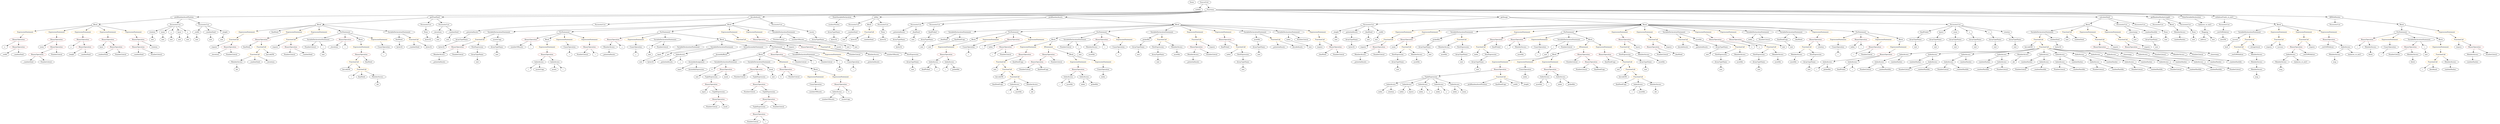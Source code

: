 strict digraph {
	graph [bb="0,0,20382,1188"];
	node [label="\N"];
	Enter	[height=0.5,
		pos="9934.1,1170",
		width=0.83628];
	VariableDeclarationStatement_Unnamed_12	[color=black,
		height=0.5,
		label=VariableDeclarationStatement,
		pos="7825.1,882",
		width=3.3174];
	Identifier__finalSeed_1	[color=black,
		height=0.5,
		label=_finalSeed,
		pos="7692.1,810",
		width=1.3769];
	VariableDeclarationStatement_Unnamed_12 -> Identifier__finalSeed_1	[pos="e,7719.2,825.27 7793.2,864.23 7774,854.11 7749.4,841.16 7729.3,830.56"];
	VariableDeclaration_finalSeedCopy	[color=black,
		height=0.5,
		label=finalSeedCopy,
		pos="7825.1,810",
		width=1.8204];
	VariableDeclarationStatement_Unnamed_12 -> VariableDeclaration_finalSeedCopy	[pos="e,7825.1,828.1 7825.1,863.7 7825.1,856.41 7825.1,847.73 7825.1,839.54"];
	ElementaryTypeName_bytes32_2	[color=black,
		height=0.5,
		label=bytes32,
		pos="3592.1,738",
		width=1.0996];
	Identifier_randomHashes_8	[color=black,
		height=0.5,
		label=randomHashes,
		pos="15585,594",
		width=1.8343];
	Identifier_input_1	[color=black,
		height=0.5,
		label=input,
		pos="5707.1,306",
		width=0.80856];
	Block_Unnamed_18	[color=black,
		height=0.5,
		label=Block,
		pos="774.09,954",
		width=0.90558];
	ExpressionStatement_Unnamed_43	[color=orange,
		height=0.5,
		label=ExpressionStatement,
		pos="223.09,882",
		width=2.458];
	Block_Unnamed_18 -> ExpressionStatement_Unnamed_43	[pos="e,296.34,892.3 742.49,948.99 659.33,938.42 432.29,909.58 307.7,893.75"];
	ExpressionStatement_Unnamed_45	[color=orange,
		height=0.5,
		label=ExpressionStatement,
		pos="473.09,882",
		width=2.458];
	Block_Unnamed_18 -> ExpressionStatement_Unnamed_45	[pos="e,529.85,896.2 744.41,946.1 697.47,935.18 604.89,913.65 541.03,898.8"];
	ExpressionStatement_Unnamed_44	[color=orange,
		height=0.5,
		label=ExpressionStatement,
		pos="676.09,882",
		width=2.458];
	Block_Unnamed_18 -> ExpressionStatement_Unnamed_44	[pos="e,699.56,899.76 754.73,939.17 741.61,929.8 723.95,917.19 708.69,906.29"];
	ExpressionStatement_Unnamed_47	[color=orange,
		height=0.5,
		label=ExpressionStatement,
		pos="871.09,882",
		width=2.458];
	Block_Unnamed_18 -> ExpressionStatement_Unnamed_47	[pos="e,847.86,899.76 793.26,939.17 806.24,929.8 823.72,917.19 838.83,906.29"];
	ExpressionStatement_Unnamed_46	[color=orange,
		height=0.5,
		label=ExpressionStatement,
		pos="1070.1,882",
		width=2.458];
	Block_Unnamed_18 -> ExpressionStatement_Unnamed_46	[pos="e,1014,896.27 803.83,945.97 850.09,935.03 940.47,913.65 1003,898.86"];
	BinaryOperation_Unnamed_52	[color=brown,
		height=0.5,
		label=BinaryOperation,
		pos="153.09,810",
		width=1.9867];
	ExpressionStatement_Unnamed_43 -> BinaryOperation_Unnamed_52	[pos="e,169.88,827.79 206.15,864.05 197.64,855.54 187.16,845.07 177.78,835.68"];
	Identifier_x_2	[color=black,
		height=0.5,
		label=x,
		pos="36.094,738",
		width=0.75];
	MemberAccess_Unnamed_19	[color=black,
		height=0.5,
		label=MemberAccess,
		pos="14655,666",
		width=1.9174];
	Identifier_assetIds_8	[color=black,
		height=0.5,
		label=assetIds,
		pos="14649,594",
		width=1.1412];
	MemberAccess_Unnamed_19 -> Identifier_assetIds_8	[pos="e,14651,612.1 14654,647.7 14653,640.41 14652,631.73 14652,623.54"];
	NumberLiteral_Unnamed_9	[color=black,
		height=0.5,
		label=NumberLiteral,
		pos="17085,522",
		width=1.765];
	Identifier_finalSeedCopy_4	[color=black,
		height=0.5,
		label=finalSeedCopy,
		pos="13201,378",
		width=1.8204];
	IndexAccess_Unnamed_11	[color=black,
		height=0.5,
		label=IndexAccess,
		pos="17080,594",
		width=1.6402];
	IndexAccess_Unnamed_11 -> NumberLiteral_Unnamed_9	[pos="e,17084,540.1 17081,575.7 17082,568.41 17082,559.73 17083,551.54"];
	Identifier__randomHashIds_6	[color=black,
		height=0.5,
		label=_randomHashIds,
		pos="17242,522",
		width=2.0838];
	IndexAccess_Unnamed_11 -> Identifier__randomHashIds_6	[pos="e,17207,538.29 17113,578.67 17137,568.33 17170,554.25 17196,542.83"];
	UnaryOperation_Unnamed_10	[color=black,
		height=0.5,
		label=UnaryOperation,
		pos="14985,738",
		width=1.9452];
	Identifier_i_26	[color=black,
		height=0.5,
		label=i,
		pos="14985,666",
		width=0.75];
	UnaryOperation_Unnamed_10 -> Identifier_i_26	[pos="e,14985,684.1 14985,719.7 14985,712.41 14985,703.73 14985,695.54"];
	ParameterList_Unnamed_16	[color=black,
		height=0.5,
		label=ParameterList,
		pos="6943.1,954",
		width=1.7095];
	Parameter__randomSeed_2	[color=black,
		height=0.5,
		label=_randomSeed,
		pos="6929.1,882",
		width=1.7372];
	ParameterList_Unnamed_16 -> Parameter__randomSeed_2	[pos="e,6932.5,900.1 6939.6,935.7 6938.2,928.32 6936.4,919.52 6934.7,911.25"];
	ArrayTypeName_Unnamed_11	[color=black,
		height=0.5,
		label=ArrayTypeName,
		pos="9426.1,666",
		width=2.0145];
	ElementaryTypeName_uint_20	[color=black,
		height=0.5,
		label=uint,
		pos="9426.1,594",
		width=0.75];
	ArrayTypeName_Unnamed_11 -> ElementaryTypeName_uint_20	[pos="e,9426.1,612.1 9426.1,647.7 9426.1,640.41 9426.1,631.73 9426.1,623.54"];
	Identifier__randomSeed_3	[color=black,
		height=0.5,
		label=_randomSeed,
		pos="1126.1,666",
		width=1.7372];
	Identifier_assetIds_10	[color=black,
		height=0.5,
		label=assetIds,
		pos="12408,666",
		width=1.1412];
	ArrayTypeName_Unnamed_17	[color=black,
		height=0.5,
		label=ArrayTypeName,
		pos="15932,810",
		width=2.0145];
	ElementaryTypeName_uint_32	[color=black,
		height=0.5,
		label=uint,
		pos="15932,738",
		width=0.75];
	ArrayTypeName_Unnamed_17 -> ElementaryTypeName_uint_32	[pos="e,15932,756.1 15932,791.7 15932,784.41 15932,775.73 15932,767.54"];
	IndexAccess_Unnamed_19	[color=black,
		height=0.5,
		label=IndexAccess,
		pos="15864,594",
		width=1.6402];
	NumberLiteral_Unnamed_13	[color=black,
		height=0.5,
		label=NumberLiteral,
		pos="15830,522",
		width=1.765];
	IndexAccess_Unnamed_19 -> NumberLiteral_Unnamed_13	[pos="e,15838,540.1 15856,575.7 15852,568.07 15848,558.92 15843,550.4"];
	Identifier__randomHashIds_10	[color=black,
		height=0.5,
		label=_randomHashIds,
		pos="15987,522",
		width=2.0838];
	IndexAccess_Unnamed_19 -> Identifier__randomHashIds_10	[pos="e,15959,539.06 15891,577.64 15908,567.99 15930,555.41 15949,544.75"];
	Identifier_zoom	[color=black,
		height=0.5,
		label=zoom,
		pos="11351,738",
		width=0.87786];
	Parameter_None	[color=black,
		height=0.5,
		label=None,
		pos="17663,882",
		width=0.85014];
	ElementaryTypeName_uint_3	[color=black,
		height=0.5,
		label=uint,
		pos="17663,810",
		width=0.75];
	Parameter_None -> ElementaryTypeName_uint_3	[pos="e,17663,828.1 17663,863.7 17663,856.41 17663,847.73 17663,839.54"];
	ElementaryTypeName_uint_4	[color=black,
		height=0.5,
		label=uint,
		pos="16872,810",
		width=0.75];
	BinaryOperation_Unnamed_36	[color=brown,
		height=0.5,
		label=BinaryOperation,
		pos="14157,810",
		width=1.9867];
	Identifier_y	[color=black,
		height=0.5,
		label=y,
		pos="14362,738",
		width=0.75];
	BinaryOperation_Unnamed_36 -> Identifier_y	[pos="e,14341,749.56 14204,796.08 14239,786.26 14286,771.78 14326,756 14328,755.4 14329,754.77 14331,754.11"];
	FunctionCall_Unnamed_24	[color=orange,
		height=0.5,
		label=FunctionCall,
		pos="14465,738",
		width=1.6125];
	BinaryOperation_Unnamed_36 -> FunctionCall_Unnamed_24	[pos="e,14422,750.27 14210,797.57 14270,784.65 14363,764.32 14398,756 14402,755.05 14406,754.04 14410,753.01"];
	BinaryOperation_Unnamed_2	[color=brown,
		height=0.5,
		label=BinaryOperation,
		pos="19332,810",
		width=1.9867];
	Identifier_i	[color=black,
		height=0.5,
		label=i,
		pos="19235,738",
		width=0.75];
	BinaryOperation_Unnamed_2 -> Identifier_i	[pos="e,19253,751.88 19310,792.76 19295,782.56 19277,769.33 19262,758.55"];
	MemberAccess_Unnamed_2	[color=black,
		height=0.5,
		label=MemberAccess,
		pos="19349,738",
		width=1.9174];
	BinaryOperation_Unnamed_2 -> MemberAccess_Unnamed_2	[pos="e,19345,756.1 19336,791.7 19338,784.32 19340,775.52 19342,767.25"];
	FunctionCall_Unnamed_32	[color=orange,
		height=0.5,
		label=FunctionCall,
		pos="12069,738",
		width=1.6125];
	Identifier_index_11	[color=black,
		height=0.5,
		label=index,
		pos="12033,666",
		width=0.85014];
	FunctionCall_Unnamed_32 -> Identifier_index_11	[pos="e,12041,683.31 12060,720.05 12056,712.03 12051,702.26 12047,693.3"];
	NewExpression_Unnamed_10	[color=black,
		height=0.5,
		label=NewExpression,
		pos="12151,666",
		width=1.9174];
	FunctionCall_Unnamed_32 -> NewExpression_Unnamed_10	[pos="e,12132,683.63 12088,720.76 12099,711.88 12112,700.71 12123,690.85"];
	Identifier__randomHashIds_8	[color=black,
		height=0.5,
		label=_randomHashIds,
		pos="18038,522",
		width=2.0838];
	ForStatement_Unnamed_5	[color=black,
		height=0.5,
		label=ForStatement,
		pos="8258.1,882",
		width=1.6818];
	Block_Unnamed_12	[color=black,
		height=0.5,
		label=Block,
		pos="7941.1,810",
		width=0.90558];
	ForStatement_Unnamed_5 -> Block_Unnamed_12	[pos="e,7966.1,822.06 8203.6,873.69 8147.6,865.44 8058.2,850.2 7983.1,828 7981,827.38 7978.9,826.7 7976.7,825.97"];
	ExpressionStatement_Unnamed_22	[color=orange,
		height=0.5,
		label=ExpressionStatement,
		pos="8080.1,810",
		width=2.458];
	ForStatement_Unnamed_5 -> ExpressionStatement_Unnamed_22	[pos="e,8119.7,826.56 8222.5,867 8196,856.59 8159.5,842.24 8130.1,830.68"];
	BinaryOperation_Unnamed_31	[color=brown,
		height=0.5,
		label=BinaryOperation,
		pos="8258.1,810",
		width=1.9867];
	ForStatement_Unnamed_5 -> BinaryOperation_Unnamed_31	[pos="e,8258.1,828.1 8258.1,863.7 8258.1,856.41 8258.1,847.73 8258.1,839.54"];
	ExpressionStatement_Unnamed_21	[color=orange,
		height=0.5,
		label=ExpressionStatement,
		pos="8436.1,810",
		width=2.458];
	ForStatement_Unnamed_5 -> ExpressionStatement_Unnamed_21	[pos="e,8396.5,826.56 8293.7,867 8320.2,856.59 8356.6,842.24 8386.1,830.68"];
	NumberLiteral_Unnamed_19	[color=black,
		height=0.5,
		label=NumberLiteral,
		pos="6460.1,594",
		width=1.765];
	FunctionDefinition_pickRandomAssetPosition	[color=black,
		height=0.5,
		label=pickRandomAssetPosition,
		pos="1556.1,1026",
		width=3.054];
	FunctionDefinition_pickRandomAssetPosition -> Block_Unnamed_18	[pos="e,806.32,957.88 1461.4,1016.5 1291.2,1001.3 940.04,969.85 817.46,958.88"];
	ParameterList_Unnamed_13	[color=black,
		height=0.5,
		label=ParameterList,
		pos="1420.1,954",
		width=1.7095];
	FunctionDefinition_pickRandomAssetPosition -> ParameterList_Unnamed_13	[pos="e,1449.3,970.04 1523.9,1008.4 1504.5,998.45 1479.8,985.71 1459.3,975.17"];
	ParameterList_Unnamed_12	[color=black,
		height=0.5,
		label=ParameterList,
		pos="1669.1,954",
		width=1.7095];
	FunctionDefinition_pickRandomAssetPosition -> ParameterList_Unnamed_12	[pos="e,1643.8,970.67 1583.2,1008.2 1598.4,998.79 1617.6,986.88 1634,976.73"];
	BinaryOperation_Unnamed_50	[color=brown,
		height=0.5,
		label=BinaryOperation,
		pos="18722,738",
		width=1.9867];
	IndexAccess_Unnamed_39	[color=black,
		height=0.5,
		label=IndexAccess,
		pos="18683,666",
		width=1.6402];
	BinaryOperation_Unnamed_50 -> IndexAccess_Unnamed_39	[pos="e,18693,684.1 18712,719.7 18708,711.98 18703,702.71 18698,694.11"];
	Identifier__weiToWithdraw	[color=black,
		height=0.5,
		label=_weiToWithdraw,
		pos="18836,666",
		width=2.0976];
	BinaryOperation_Unnamed_50 -> Identifier__weiToWithdraw	[pos="e,18810,683.23 18748,720.94 18764,711.49 18783,699.41 18800,689.08"];
	Identifier_msg_2	[color=black,
		height=0.5,
		label=msg,
		pos="19050,594",
		width=0.75];
	NumberLiteral_Unnamed_12	[color=black,
		height=0.5,
		label=NumberLiteral,
		pos="16771,522",
		width=1.765];
	ExpressionStatement_Unnamed_1	[color=orange,
		height=0.5,
		label=ExpressionStatement,
		pos="19510,810",
		width=2.458];
	UnaryOperation_Unnamed	[color=black,
		height=0.5,
		label=UnaryOperation,
		pos="19506,738",
		width=1.9452];
	ExpressionStatement_Unnamed_1 -> UnaryOperation_Unnamed	[pos="e,19507,756.1 19509,791.7 19509,784.41 19508,775.73 19508,767.54"];
	ElementaryTypeName_uint_23	[color=black,
		height=0.5,
		label=uint,
		pos="8776.1,666",
		width=0.75];
	Mapping_Unnamed	[color=black,
		height=0.5,
		label=Mapping,
		pos="18004,882",
		width=1.2105];
	ElementaryTypeName_address	[color=black,
		height=0.5,
		label=address,
		pos="17982,810",
		width=1.0996];
	Mapping_Unnamed -> ElementaryTypeName_address	[pos="e,17987,828.1 17999,863.7 17996,856.24 17994,847.32 17991,838.97"];
	ElementaryTypeName_uint_48	[color=black,
		height=0.5,
		label=uint,
		pos="18067,810",
		width=0.75];
	Mapping_Unnamed -> ElementaryTypeName_uint_48	[pos="e,18054,825.72 18019,864.76 18027,855.64 18037,844.11 18046,834.06"];
	NumberLiteral_Unnamed_4	[color=black,
		height=0.5,
		label=NumberLiteral,
		pos="16457,522",
		width=1.765];
	ElementaryTypeName_uint_59	[color=black,
		height=0.5,
		label=uint,
		pos="2627.1,666",
		width=0.75];
	ExpressionStatement_Unnamed_38	[color=orange,
		height=0.5,
		label=ExpressionStatement,
		pos="14986,810",
		width=2.458];
	ExpressionStatement_Unnamed_38 -> UnaryOperation_Unnamed_10	[pos="e,14985,756.1 14986,791.7 14986,784.41 14986,775.73 14986,767.54"];
	Identifier_i_2	[color=black,
		height=0.5,
		label=i,
		pos="19758,522",
		width=0.75];
	Identifier__potentialAssets_6	[color=black,
		height=0.5,
		label=_potentialAssets,
		pos="11079,594",
		width=2.0006];
	MemberAccess_Unnamed_23	[color=black,
		height=0.5,
		label=MemberAccess,
		pos="18605,594",
		width=1.9174];
	Identifier_msg	[color=black,
		height=0.5,
		label=msg,
		pos="18605,522",
		width=0.75];
	MemberAccess_Unnamed_23 -> Identifier_msg	[pos="e,18605,540.1 18605,575.7 18605,568.41 18605,559.73 18605,551.54"];
	ElementaryTypeName_uint_44	[color=black,
		height=0.5,
		label=uint,
		pos="14568,738",
		width=0.75];
	FunctionCall_Unnamed_9	[color=orange,
		height=0.5,
		label=FunctionCall,
		pos="3919.1,810",
		width=1.6125];
	BinaryOperation_Unnamed_6	[color=brown,
		height=0.5,
		label=BinaryOperation,
		pos="3721.1,738",
		width=1.9867];
	FunctionCall_Unnamed_9 -> BinaryOperation_Unnamed_6	[pos="e,3761.2,753.19 3881.9,795.83 3850.8,784.86 3806.3,769.13 3772,756.99"];
	NewExpression_Unnamed	[color=black,
		height=0.5,
		label=NewExpression,
		pos="3880.1,738",
		width=1.9174];
	FunctionCall_Unnamed_9 -> NewExpression_Unnamed	[pos="e,3889.7,756.28 3909.7,792.05 3905.3,784.26 3900.1,774.82 3895.2,766.08"];
	Parameter__iterations	[color=black,
		height=0.5,
		label=_iterations,
		pos="3563.1,882",
		width=1.363];
	ElementaryTypeName_uint_58	[color=black,
		height=0.5,
		label=uint,
		pos="3569.1,810",
		width=0.75];
	Parameter__iterations -> ElementaryTypeName_uint_58	[pos="e,3567.6,828.1 3564.6,863.7 3565.2,856.41 3565.9,847.73 3566.6,839.54"];
	ParameterList_Unnamed_3	[color=black,
		height=0.5,
		label=ParameterList,
		pos="17625,954",
		width=1.7095];
	BinaryOperation_Unnamed_61	[color=brown,
		height=0.5,
		label=BinaryOperation,
		pos="871.09,810",
		width=1.9867];
	Identifier_layer	[color=black,
		height=0.5,
		label=layer,
		pos="829.09,738",
		width=0.78084];
	BinaryOperation_Unnamed_61 -> Identifier_layer	[pos="e,838.78,755.14 860.71,791.7 855.84,783.58 849.94,773.74 844.55,764.76"];
	BinaryOperation_Unnamed_62	[color=brown,
		height=0.5,
		label=BinaryOperation,
		pos="947.09,738",
		width=1.9867];
	BinaryOperation_Unnamed_61 -> BinaryOperation_Unnamed_62	[pos="e,928.95,755.71 889.1,792.41 898.5,783.76 910.18,773 920.58,763.42"];
	ElementaryTypeName_uint_56	[color=black,
		height=0.5,
		label=uint,
		pos="1457.1,810",
		width=0.75];
	ElementaryTypeName_uint_17	[color=black,
		height=0.5,
		label=uint,
		pos="7487.1,738",
		width=0.75];
	Parameter_None_2	[color=black,
		height=0.5,
		label=None,
		pos="3465.1,882",
		width=0.85014];
	ElementaryTypeName_bytes32_6	[color=black,
		height=0.5,
		label=bytes32,
		pos="3484.1,810",
		width=1.0996];
	Parameter_None_2 -> ElementaryTypeName_bytes32_6	[pos="e,3479.4,828.28 3469.7,864.05 3471.7,856.6 3474.1,847.64 3476.4,839.22"];
	ElementaryTypeName_bytes32_4	[color=black,
		height=0.5,
		label=bytes32,
		pos="7316.1,738",
		width=1.0996];
	ElementaryTypeName_bytes32_10	[color=black,
		height=0.5,
		label=bytes32,
		pos="6946.1,810",
		width=1.0996];
	Identifier_block	[color=black,
		height=0.5,
		label=block,
		pos="19692,594",
		width=0.87786];
	ElementaryTypeName_uint_51	[color=black,
		height=0.5,
		label=uint,
		pos="1823.1,810",
		width=0.75];
	TupleExpression_Unnamed_3	[color=black,
		height=0.5,
		label=TupleExpression,
		pos="5767.1,450",
		width=2.0422];
	BinaryOperation_Unnamed_14	[color=brown,
		height=0.5,
		label=BinaryOperation,
		pos="5767.1,378",
		width=1.9867];
	TupleExpression_Unnamed_3 -> BinaryOperation_Unnamed_14	[pos="e,5767.1,396.1 5767.1,431.7 5767.1,424.41 5767.1,415.73 5767.1,407.54"];
	Identifier_finalSeedCopy_1	[color=black,
		height=0.5,
		label=finalSeedCopy,
		pos="8089.1,378",
		width=1.8204];
	FunctionDefinition_getFinalSeed	[color=black,
		height=0.5,
		label=getFinalSeed,
		pos="3535.1,1026",
		width=1.6125];
	Block_Unnamed_19	[color=black,
		height=0.5,
		label=Block,
		pos="2606.1,954",
		width=0.90558];
	FunctionDefinition_getFinalSeed -> Block_Unnamed_19	[pos="e,2638.5,957.44 3479.1,1020.8 3309.1,1008 2801.8,969.75 2649.7,958.28"];
	ParameterList_Unnamed_15	[color=black,
		height=0.5,
		label=ParameterList,
		pos="3465.1,954",
		width=1.7095];
	FunctionDefinition_getFinalSeed -> ParameterList_Unnamed_15	[pos="e,3481.6,971.47 3518.5,1008.4 3509.9,999.78 3499.2,989.06 3489.6,979.5"];
	ParameterList_Unnamed_14	[color=black,
		height=0.5,
		label=ParameterList,
		pos="3606.1,954",
		width=1.7095];
	FunctionDefinition_getFinalSeed -> ParameterList_Unnamed_14	[pos="e,3589.4,971.47 3551.9,1008.4 3560.7,999.78 3571.5,989.06 3581.2,979.5"];
	VariableDeclaration_i_3	[color=black,
		height=0.5,
		label=i,
		pos="12680,738",
		width=0.75];
	ElementaryTypeName_uint_45	[color=black,
		height=0.5,
		label=uint,
		pos="12611,666",
		width=0.75];
	VariableDeclaration_i_3 -> ElementaryTypeName_uint_45	[pos="e,12625,681.49 12666,722.5 12656,713.02 12644,700.44 12633,689.66"];
	VariableDeclarationStatement_Unnamed_20	[color=black,
		height=0.5,
		label=VariableDeclarationStatement,
		pos="18363,882",
		width=3.3174];
	VariableDeclaration_success	[color=black,
		height=0.5,
		label=success,
		pos="18247,810",
		width=1.1135];
	VariableDeclarationStatement_Unnamed_20 -> VariableDeclaration_success	[pos="e,18270,824.97 18335,864.05 18318,854.04 18297,841.32 18280,830.84"];
	FunctionCall_Unnamed_34	[color=orange,
		height=0.5,
		label=FunctionCall,
		pos="18363,810",
		width=1.6125];
	VariableDeclarationStatement_Unnamed_20 -> FunctionCall_Unnamed_34	[pos="e,18363,828.1 18363,863.7 18363,856.41 18363,847.73 18363,839.54"];
	MemberAccess_Unnamed_6	[color=black,
		height=0.5,
		label=MemberAccess,
		pos="17781,882",
		width=1.9174];
	Identifier_randomHashes_12	[color=black,
		height=0.5,
		label=randomHashes,
		pos="17781,810",
		width=1.8343];
	MemberAccess_Unnamed_6 -> Identifier_randomHashes_12	[pos="e,17781,828.1 17781,863.7 17781,856.41 17781,847.73 17781,839.54"];
	Parameter_rotation_1	[color=black,
		height=0.5,
		label=rotation,
		pos="1218.1,882",
		width=1.0858];
	ElementaryTypeName_uint_55	[color=black,
		height=0.5,
		label=uint,
		pos="1226.1,810",
		width=0.75];
	Parameter_rotation_1 -> ElementaryTypeName_uint_55	[pos="e,1224.1,828.1 1220.1,863.7 1220.9,856.41 1221.9,847.73 1222.8,839.54"];
	BinaryOperation_Unnamed_20	[color=brown,
		height=0.5,
		label=BinaryOperation,
		pos="4323.1,810",
		width=1.9867];
	Identifier_numberOfAssets_3	[color=black,
		height=0.5,
		label=numberOfAssets,
		pos="4204.1,738",
		width=2.0422];
	BinaryOperation_Unnamed_20 -> Identifier_numberOfAssets_3	[pos="e,4231.3,754.98 4295.8,792.94 4279.5,783.34 4258.5,771.01 4240.8,760.56"];
	Identifier_i_7	[color=black,
		height=0.5,
		label=i,
		pos="4323.1,738",
		width=0.75];
	BinaryOperation_Unnamed_20 -> Identifier_i_7	[pos="e,4323.1,756.1 4323.1,791.7 4323.1,784.41 4323.1,775.73 4323.1,767.54"];
	IndexAccess_Unnamed_8	[color=black,
		height=0.5,
		label=IndexAccess,
		pos="15520,666",
		width=1.6402];
	IndexAccess_Unnamed_9	[color=black,
		height=0.5,
		label=IndexAccess,
		pos="15292,594",
		width=1.6402];
	IndexAccess_Unnamed_8 -> IndexAccess_Unnamed_9	[pos="e,15333,607.44 15480,652.57 15442,640.91 15385,623.42 15343,610.78"];
	Identifier_randomHashes_6	[color=black,
		height=0.5,
		label=randomHashes,
		pos="15435,594",
		width=1.8343];
	IndexAccess_Unnamed_8 -> Identifier_randomHashes_6	[pos="e,15455,611.39 15500,648.76 15490,639.82 15476,628.55 15464,618.64"];
	Identifier_require_10	[color=black,
		height=0.5,
		label=require,
		pos="2239.1,738",
		width=1.0026];
	VariableDeclarationStatement_Unnamed_2	[color=black,
		height=0.5,
		label=VariableDeclarationStatement,
		pos="4055.1,882",
		width=3.3174];
	VariableDeclarationStatement_Unnamed_2 -> FunctionCall_Unnamed_9	[pos="e,3948.2,825.96 4022.5,864.23 4003.2,854.31 3978.7,841.68 3958.4,831.21"];
	VariableDeclaration_assetsCopy	[color=black,
		height=0.5,
		label=assetsCopy,
		pos="4052.1,810",
		width=1.5016];
	VariableDeclarationStatement_Unnamed_2 -> VariableDeclaration_assetsCopy	[pos="e,4052.8,828.1 4054.4,863.7 4054,856.41 4053.7,847.73 4053.3,839.54"];
	MemberAccess_Unnamed_14	[color=black,
		height=0.5,
		label=MemberAccess,
		pos="11079,666",
		width=1.9174];
	MemberAccess_Unnamed_14 -> Identifier__potentialAssets_6	[pos="e,11079,612.1 11079,647.7 11079,640.41 11079,631.73 11079,623.54"];
	Block_Unnamed_8	[color=black,
		height=0.5,
		label=Block,
		pos="4458.1,810",
		width=0.90558];
	ExpressionStatement_Unnamed_13	[color=orange,
		height=0.5,
		label=ExpressionStatement,
		pos="4456.1,738",
		width=2.458];
	Block_Unnamed_8 -> ExpressionStatement_Unnamed_13	[pos="e,4456.6,756.1 4457.6,791.7 4457.4,784.41 4457.1,775.73 4456.9,767.54"];
	ExpressionStatement_Unnamed_12	[color=orange,
		height=0.5,
		label=ExpressionStatement,
		pos="4598.1,810",
		width=2.458];
	UnaryOperation_Unnamed_4	[color=black,
		height=0.5,
		label=UnaryOperation,
		pos="4633.1,738",
		width=1.9452];
	ExpressionStatement_Unnamed_12 -> UnaryOperation_Unnamed_4	[pos="e,4624.5,756.1 4606.7,791.7 4610.6,784.07 4615.1,774.92 4619.4,766.4"];
	ElementaryTypeName_uint	[color=black,
		height=0.5,
		label=uint,
		pos="19806,666",
		width=0.75];
	BinaryOperation_Unnamed_40	[color=brown,
		height=0.5,
		label=BinaryOperation,
		pos="12386,810",
		width=1.9867];
	Identifier_i_20	[color=black,
		height=0.5,
		label=i,
		pos="12294,738",
		width=0.75];
	BinaryOperation_Unnamed_40 -> Identifier_i_20	[pos="e,12311,752.2 12364,792.41 12351,782.42 12334,769.64 12320,759.09"];
	MemberAccess_Unnamed_21	[color=black,
		height=0.5,
		label=MemberAccess,
		pos="12408,738",
		width=1.9174];
	BinaryOperation_Unnamed_40 -> MemberAccess_Unnamed_21	[pos="e,12403,756.1 12392,791.7 12394,784.24 12397,775.32 12399,766.97"];
	IndexAccess_Unnamed_21	[color=black,
		height=0.5,
		label=IndexAccess,
		pos="6799.1,306",
		width=1.6402];
	Identifier_numberOfAssets	[color=black,
		height=0.5,
		label=numberOfAssets,
		pos="6726.1,234",
		width=2.0422];
	IndexAccess_Unnamed_21 -> Identifier_numberOfAssets	[pos="e,6743.8,251.96 6781.8,288.41 6772.9,279.91 6761.9,269.37 6752.1,259.91"];
	Identifier_assetsCopy	[color=black,
		height=0.5,
		label=assetsCopy,
		pos="6872.1,234",
		width=1.5016];
	IndexAccess_Unnamed_21 -> Identifier_assetsCopy	[pos="e,6854.9,251.47 6816.4,288.41 6825.5,279.69 6836.8,268.85 6846.8,259.21"];
	Identifier__randomHashIds_2	[color=black,
		height=0.5,
		label=_randomHashIds,
		pos="16155,522",
		width=2.0838];
	Identifier_randomHashes	[color=black,
		height=0.5,
		label=randomHashes,
		pos="20167,594",
		width=1.8343];
	VariableDeclarationStatement_Unnamed	[color=black,
		height=0.5,
		label=VariableDeclarationStatement,
		pos="19736,810",
		width=3.3174];
	BinaryOperation_Unnamed_1	[color=brown,
		height=0.5,
		label=BinaryOperation,
		pos="19666,738",
		width=1.9867];
	VariableDeclarationStatement_Unnamed -> BinaryOperation_Unnamed_1	[pos="e,19683,755.62 19719,791.7 19710,783.27 19700,772.97 19691,763.73"];
	VariableDeclaration_i	[color=black,
		height=0.5,
		label=i,
		pos="19783,738",
		width=0.75];
	VariableDeclarationStatement_Unnamed -> VariableDeclaration_i	[pos="e,19773,754.67 19748,791.7 19753,783.37 19760,773.23 19766,764.08"];
	NumberLiteral_Unnamed_5	[color=black,
		height=0.5,
		label=NumberLiteral,
		pos="16312,522",
		width=1.765];
	MemberAccess_Unnamed_9	[color=black,
		height=0.5,
		label=MemberAccess,
		pos="4952.1,738",
		width=1.9174];
	Identifier__potentialAssets_2	[color=black,
		height=0.5,
		label=_potentialAssets,
		pos="4960.1,666",
		width=2.0006];
	MemberAccess_Unnamed_9 -> Identifier__potentialAssets_2	[pos="e,4958.1,684.1 4954.1,719.7 4954.9,712.41 4955.9,703.73 4956.8,695.54"];
	Block_Unnamed_6	[color=black,
		height=0.5,
		label=Block,
		pos="6148.1,666",
		width=0.90558];
	VariableDeclarationStatement_Unnamed_9	[color=black,
		height=0.5,
		label=VariableDeclarationStatement,
		pos="5878.1,594",
		width=3.3174];
	Block_Unnamed_6 -> VariableDeclarationStatement_Unnamed_9	[pos="e,5936.4,610.12 6118.9,657.44 6078.2,646.87 6002.8,627.34 5947.3,612.93"];
	VariableDeclarationStatement_Unnamed_8	[color=black,
		height=0.5,
		label=VariableDeclarationStatement,
		pos="6135.1,594",
		width=3.3174];
	Block_Unnamed_6 -> VariableDeclarationStatement_Unnamed_8	[pos="e,6138.3,612.1 6144.9,647.7 6143.5,640.32 6141.9,631.52 6140.3,623.25"];
	IfStatement_Unnamed	[color=orange,
		height=0.5,
		label=IfStatement,
		pos="6325.1,594",
		width=1.4739];
	Block_Unnamed_6 -> IfStatement_Unnamed	[pos="e,6291.6,608.24 6174.2,654.67 6202.3,643.55 6247.5,625.68 6281.1,612.38"];
	Identifier_i_13	[color=black,
		height=0.5,
		label=i,
		pos="8176.1,306",
		width=0.75];
	Identifier_require_11	[color=black,
		height=0.5,
		label=require,
		pos="1746.1,738",
		width=1.0026];
	ElementaryTypeName_uint_14	[color=black,
		height=0.5,
		label=uint,
		pos="5648.1,450",
		width=0.75];
	TupleExpression_Unnamed_4	[color=black,
		height=0.5,
		label=TupleExpression,
		pos="5828.1,306",
		width=2.0422];
	BinaryOperation_Unnamed_15	[color=brown,
		height=0.5,
		label=BinaryOperation,
		pos="5828.1,234",
		width=1.9867];
	TupleExpression_Unnamed_4 -> BinaryOperation_Unnamed_15	[pos="e,5828.1,252.1 5828.1,287.7 5828.1,280.41 5828.1,271.73 5828.1,263.54"];
	Identifier_i_3	[color=black,
		height=0.5,
		label=i,
		pos="6569.1,594",
		width=0.75];
	IndexAccess_Unnamed_31	[color=black,
		height=0.5,
		label=IndexAccess,
		pos="12634,450",
		width=1.6402];
	Identifier_assetIds_12	[color=black,
		height=0.5,
		label=assetIds,
		pos="12591,378",
		width=1.1412];
	IndexAccess_Unnamed_31 -> Identifier_assetIds_12	[pos="e,12601,395.79 12624,432.05 12619,424.06 12613,414.33 12607,405.4"];
	Identifier_i_23	[color=black,
		height=0.5,
		label=i,
		pos="12677,378",
		width=0.75];
	IndexAccess_Unnamed_31 -> Identifier_i_23	[pos="e,12667,394.83 12645,432.05 12650,423.82 12656,413.76 12661,404.61"];
	VariableDeclaration_balances_re_ent3	[color=black,
		height=0.5,
		label=balances_re_ent3,
		pos="18004,954",
		width=2.0838];
	VariableDeclaration_balances_re_ent3 -> Mapping_Unnamed	[pos="e,18004,900.1 18004,935.7 18004,928.41 18004,919.73 18004,911.54"];
	NumberLiteral_Unnamed_1	[color=black,
		height=0.5,
		label=NumberLiteral,
		pos="19541,666",
		width=1.765];
	FunctionDefinition_decodeAssets	[color=black,
		height=0.5,
		label=decodeAssets,
		pos="6253.1,1026",
		width=1.7511];
	ParameterList_Unnamed_5	[color=black,
		height=0.5,
		label=ParameterList,
		pos="4854.1,954",
		width=1.7095];
	FunctionDefinition_decodeAssets -> ParameterList_Unnamed_5	[pos="e,4914.5,958.02 6191.2,1021.9 5962.9,1010.5 5169.2,970.77 4925.7,958.58"];
	Block_Unnamed_4	[color=black,
		height=0.5,
		label=Block,
		pos="5943.1,954",
		width=0.90558];
	FunctionDefinition_decodeAssets -> Block_Unnamed_4	[pos="e,5973,961.74 6204.7,1014.1 6144,1000.4 6041,977.11 5984,964.25"];
	ParameterList_Unnamed_6	[color=black,
		height=0.5,
		label=ParameterList,
		pos="6409.1,954",
		width=1.7095];
	FunctionDefinition_decodeAssets -> ParameterList_Unnamed_6	[pos="e,6376.4,969.65 6285.8,1010.3 6309.1,999.87 6340.6,985.72 6366,974.34"];
	Parameter_assets	[color=black,
		height=0.5,
		label=assets,
		pos="6564.1,882",
		width=0.91945];
	ArrayTypeName_Unnamed_3	[color=black,
		height=0.5,
		label=ArrayTypeName,
		pos="6646.1,810",
		width=2.0145];
	Parameter_assets -> ArrayTypeName_Unnamed_3	[pos="e,6626.5,827.7 6581.1,866.5 6591.7,857.41 6605.7,845.48 6618,835"];
	IndexAccess_Unnamed_7	[color=black,
		height=0.5,
		label=IndexAccess,
		pos="17652,594",
		width=1.6402];
	NumberLiteral_Unnamed_7	[color=black,
		height=0.5,
		label=NumberLiteral,
		pos="17713,522",
		width=1.765];
	IndexAccess_Unnamed_7 -> NumberLiteral_Unnamed_7	[pos="e,17698,539.96 17667,576.41 17674,568.08 17683,557.8 17691,548.49"];
	Identifier__randomHashIds_4	[color=black,
		height=0.5,
		label=_randomHashIds,
		pos="17870,522",
		width=2.0838];
	IndexAccess_Unnamed_7 -> Identifier__randomHashIds_4	[pos="e,17827,536.99 17692,580.24 17727,569.07 17778,552.73 17816,540.37"];
	ArrayTypeName_Unnamed	[color=black,
		height=0.5,
		label=ArrayTypeName,
		pos="6776.1,882",
		width=2.0145];
	ElementaryTypeName_bytes32	[color=black,
		height=0.5,
		label=bytes32,
		pos="6776.1,810",
		width=1.0996];
	ArrayTypeName_Unnamed -> ElementaryTypeName_bytes32	[pos="e,6776.1,828.1 6776.1,863.7 6776.1,856.41 6776.1,847.73 6776.1,839.54"];
	ForStatement_Unnamed_4	[color=black,
		height=0.5,
		label=ForStatement,
		pos="8954.1,882",
		width=1.6818];
	Block_Unnamed_10	[color=black,
		height=0.5,
		label=Block,
		pos="8575.1,810",
		width=0.90558];
	ForStatement_Unnamed_4 -> Block_Unnamed_10	[pos="e,8599.6,822.03 8896.6,876 8828.8,869.18 8713.3,854.65 8617.1,828 8614.8,827.38 8612.6,826.67 8610.3,825.91"];
	VariableDeclarationStatement_Unnamed_14	[color=black,
		height=0.5,
		label=VariableDeclarationStatement,
		pos="8745.1,810",
		width=3.3174];
	ForStatement_Unnamed_4 -> VariableDeclarationStatement_Unnamed_14	[pos="e,8792.5,826.88 8915.3,868 8883.8,857.46 8839,842.46 8803.3,830.49"];
	BinaryOperation_Unnamed_24	[color=brown,
		height=0.5,
		label=BinaryOperation,
		pos="8954.1,810",
		width=1.9867];
	ForStatement_Unnamed_4 -> BinaryOperation_Unnamed_24	[pos="e,8954.1,828.1 8954.1,863.7 8954.1,856.41 8954.1,847.73 8954.1,839.54"];
	ExpressionStatement_Unnamed_16	[color=orange,
		height=0.5,
		label=ExpressionStatement,
		pos="9132.1,810",
		width=2.458];
	ForStatement_Unnamed_4 -> ExpressionStatement_Unnamed_16	[pos="e,9092.5,826.56 8989.7,867 9016.2,856.59 9052.6,842.24 9082.1,830.68"];
	MemberAccess_Unnamed_10	[color=black,
		height=0.5,
		label=MemberAccess,
		pos="9725.1,666",
		width=1.9174];
	Identifier__potentialAssets_4	[color=black,
		height=0.5,
		label=_potentialAssets,
		pos="9725.1,594",
		width=2.0006];
	MemberAccess_Unnamed_10 -> Identifier__potentialAssets_4	[pos="e,9725.1,612.1 9725.1,647.7 9725.1,640.41 9725.1,631.73 9725.1,623.54"];
	FunctionCall_Unnamed_42	[color=orange,
		height=0.5,
		label=FunctionCall,
		pos="2888.1,594",
		width=1.6125];
	Identifier_keccak256_4	[color=black,
		height=0.5,
		label=keccak256,
		pos="2825.1,522",
		width=1.3907];
	FunctionCall_Unnamed_42 -> Identifier_keccak256_4	[pos="e,2839.9,539.47 2873.2,576.41 2865.5,567.87 2855.9,557.28 2847.4,547.79"];
	FunctionCall_Unnamed_43	[color=orange,
		height=0.5,
		label=FunctionCall,
		pos="2951.1,522",
		width=1.6125];
	FunctionCall_Unnamed_42 -> FunctionCall_Unnamed_43	[pos="e,2936.3,539.47 2903,576.41 2910.7,567.87 2920.2,557.28 2928.8,547.79"];
	BinaryOperation_Unnamed_30	[color=brown,
		height=0.5,
		label=BinaryOperation,
		pos="8180.1,738",
		width=1.9867];
	Identifier_i_15	[color=black,
		height=0.5,
		label=i,
		pos="8071.1,666",
		width=0.75];
	BinaryOperation_Unnamed_30 -> Identifier_i_15	[pos="e,8090.1,679.21 8154.8,720.76 8138.3,710.16 8116.7,696.3 8099.6,685.31"];
	NumberLiteral_Unnamed_33	[color=black,
		height=0.5,
		label=NumberLiteral,
		pos="8180.1,666",
		width=1.765];
	BinaryOperation_Unnamed_30 -> NumberLiteral_Unnamed_33	[pos="e,8180.1,684.1 8180.1,719.7 8180.1,712.41 8180.1,703.73 8180.1,695.54"];
	BinaryOperation_Unnamed_18	[color=brown,
		height=0.5,
		label=BinaryOperation,
		pos="6174.1,810",
		width=1.9867];
	FunctionCall_Unnamed_10	[color=orange,
		height=0.5,
		label=FunctionCall,
		pos="6683.1,738",
		width=1.6125];
	BinaryOperation_Unnamed_18 -> FunctionCall_Unnamed_10	[pos="e,6640.8,750.76 6225.6,797.19 6235,795.27 6244.8,793.44 6254.1,792 6413.9,767.16 6456.8,783.96 6616.1,756 6620.5,755.23 6625,754.32 \
6629.6,753.34"];
	Identifier_assets	[color=black,
		height=0.5,
		label=assets,
		pos="6792.1,738",
		width=0.91945];
	BinaryOperation_Unnamed_18 -> Identifier_assets	[pos="e,6767.6,750.39 6225.1,797.07 6234.7,795.14 6244.7,793.34 6254.1,792 6472.9,760.96 6534.8,806.07 6750.1,756 6752.4,755.47 6754.7,\
754.84 6757,754.13"];
	NumberLiteral_Unnamed_11	[color=black,
		height=0.5,
		label=NumberLiteral,
		pos="18195,522",
		width=1.765];
	VariableDeclaration_pickedIds	[color=black,
		height=0.5,
		label=pickedIds,
		pos="9330.1,810",
		width=1.3214];
	ArrayTypeName_Unnamed_10	[color=black,
		height=0.5,
		label=ArrayTypeName,
		pos="9266.1,738",
		width=2.0145];
	VariableDeclaration_pickedIds -> ArrayTypeName_Unnamed_10	[pos="e,9281.3,755.63 9315.3,792.76 9307.4,784.23 9297.7,773.58 9289,764.02"];
	BinaryOperation_Unnamed_38	[color=brown,
		height=0.5,
		label=BinaryOperation,
		pos="14808,810",
		width=1.9867];
	FunctionCall_Unnamed_26	[color=orange,
		height=0.5,
		label=FunctionCall,
		pos="14743,738",
		width=1.6125];
	BinaryOperation_Unnamed_38 -> FunctionCall_Unnamed_26	[pos="e,14759,755.79 14792,792.05 14785,783.63 14775,773.28 14766,763.97"];
	Identifier_rotation	[color=black,
		height=0.5,
		label=rotation,
		pos="14858,738",
		width=1.0858];
	BinaryOperation_Unnamed_38 -> Identifier_rotation	[pos="e,14846,755.31 14820,792.05 14826,783.77 14833,773.62 14840,764.42"];
	TupleExpression_Unnamed_5	[color=black,
		height=0.5,
		label=TupleExpression,
		pos="11671,450",
		width=2.0422];
	IndexAccess_Unnamed_35	[color=black,
		height=0.5,
		label=IndexAccess,
		pos="11321,378",
		width=1.6402];
	TupleExpression_Unnamed_5 -> IndexAccess_Unnamed_35	[pos="e,11368,389.33 11614,438.25 11559,427.79 11473,411.29 11399,396 11392,394.62 11385,393.14 11378,391.66"];
	IndexAccess_Unnamed_36	[color=black,
		height=0.5,
		label=IndexAccess,
		pos="11467,378",
		width=1.6402];
	TupleExpression_Unnamed_5 -> IndexAccess_Unnamed_36	[pos="e,11505,392.08 11630,434.83 11597,423.55 11551,407.73 11516,395.8"];
	IndexAccess_Unnamed_32	[color=black,
		height=0.5,
		label=IndexAccess,
		pos="11603,378",
		width=1.6402];
	TupleExpression_Unnamed_5 -> IndexAccess_Unnamed_32	[pos="e,11619,395.79 11655,432.05 11646,423.63 11636,413.28 11627,403.97"];
	IndexAccess_Unnamed_33	[color=black,
		height=0.5,
		label=IndexAccess,
		pos="11739,378",
		width=1.6402];
	TupleExpression_Unnamed_5 -> IndexAccess_Unnamed_33	[pos="e,11723,395.79 11688,432.05 11696,423.63 11706,413.28 11715,403.97"];
	IndexAccess_Unnamed_34	[color=black,
		height=0.5,
		label=IndexAccess,
		pos="11875,378",
		width=1.6402];
	TupleExpression_Unnamed_5 -> IndexAccess_Unnamed_34	[pos="e,11837,392.08 11712,434.83 11745,423.55 11791,407.73 11826,395.8"];
	Identifier_i_24	[color=black,
		height=0.5,
		label=i,
		pos="15109,666",
		width=0.75];
	Identifier__randomSeed_6	[color=black,
		height=0.5,
		label=_randomSeed,
		pos="3373.1,738",
		width=1.7372];
	NumberLiteral_Unnamed_3	[color=black,
		height=0.5,
		label=NumberLiteral,
		pos="17633,666",
		width=1.765];
	Block_Unnamed_21	[color=black,
		height=0.5,
		label=Block,
		pos="7069.1,954",
		width=0.90558];
	FunctionCall_Unnamed_44	[color=orange,
		height=0.5,
		label=FunctionCall,
		pos="7068.1,882",
		width=1.6125];
	Block_Unnamed_21 -> FunctionCall_Unnamed_44	[pos="e,7068.3,900.1 7068.8,935.7 7068.7,928.41 7068.6,919.73 7068.5,911.54"];
	Identifier_j	[color=black,
		height=0.5,
		label=j,
		pos="5066.1,738",
		width=0.75];
	VariableDeclarationStatement_Unnamed_5	[color=black,
		height=0.5,
		label=VariableDeclarationStatement,
		pos="5606.1,738",
		width=3.3174];
	VariableDeclaration_input	[color=black,
		height=0.5,
		label=input,
		pos="5349.1,666",
		width=0.80856];
	VariableDeclarationStatement_Unnamed_5 -> VariableDeclaration_input	[pos="e,5371.3,677.76 5534.6,723.17 5491.4,713.95 5435.4,700.5 5387.1,684 5385.3,683.39 5383.5,682.73 5381.7,682.03"];
	ArrayTypeName_Unnamed_4	[color=black,
		height=0.5,
		label=ArrayTypeName,
		pos="4040.1,738",
		width=2.0145];
	ElementaryTypeName_uint_7	[color=black,
		height=0.5,
		label=uint,
		pos="4040.1,666",
		width=0.75];
	ArrayTypeName_Unnamed_4 -> ElementaryTypeName_uint_7	[pos="e,4040.1,684.1 4040.1,719.7 4040.1,712.41 4040.1,703.73 4040.1,695.54"];
	ForStatement_Unnamed	[color=black,
		height=0.5,
		label=ForStatement,
		pos="19606,882",
		width=1.6818];
	ForStatement_Unnamed -> BinaryOperation_Unnamed_2	[pos="e,19381,823.43 19561,869.52 19515,857.7 19443,839.23 19392,826.21"];
	ForStatement_Unnamed -> ExpressionStatement_Unnamed_1	[pos="e,19533,827.8 19584,865.12 19572,856.07 19556,844.57 19542,834.49"];
	ForStatement_Unnamed -> VariableDeclarationStatement_Unnamed	[pos="e,19705,827.63 19634,865.81 19652,856.22 19675,843.68 19695,833.01"];
	Block_Unnamed_1	[color=black,
		height=0.5,
		label=Block,
		pos="19913,810",
		width=0.90558];
	ForStatement_Unnamed -> Block_Unnamed_1	[pos="e,19887,820.91 19658,872.41 19710,863.25 19794,847.39 19864,828 19868,826.95 19872,825.77 19876,824.52"];
	Block_Unnamed_3	[color=black,
		height=0.5,
		label=Block,
		pos="17737,954",
		width=0.90558];
	Block_Unnamed_3 -> MemberAccess_Unnamed_6	[pos="e,17770,900.12 17747,936.76 17752,928.7 17759,918.74 17764,909.6"];
	ElementaryTypeName_uint_31	[color=black,
		height=0.5,
		label=uint,
		pos="16258,738",
		width=0.75];
	BinaryOperation_Unnamed_16	[color=brown,
		height=0.5,
		label=BinaryOperation,
		pos="6361.1,522",
		width=1.9867];
	Identifier_b	[color=black,
		height=0.5,
		label=b,
		pos="6347.1,450",
		width=0.75];
	BinaryOperation_Unnamed_16 -> Identifier_b	[pos="e,6350.5,468.1 6357.6,503.7 6356.2,496.32 6354.4,487.52 6352.7,479.25"];
	NumberLiteral_Unnamed_25	[color=black,
		height=0.5,
		label=NumberLiteral,
		pos="6456.1,450",
		width=1.765];
	BinaryOperation_Unnamed_16 -> NumberLiteral_Unnamed_25	[pos="e,6434.2,467.15 6383.1,504.76 6395.6,495.58 6411.4,483.94 6425.1,473.84"];
	Identifier_randomHashes_2	[color=black,
		height=0.5,
		label=randomHashes,
		pos="16515,594",
		width=1.8343];
	ExpressionStatement_Unnamed_23	[color=orange,
		height=0.5,
		label=ExpressionStatement,
		pos="7692.1,738",
		width=2.458];
	BinaryOperation_Unnamed_32	[color=brown,
		height=0.5,
		label=BinaryOperation,
		pos="7692.1,666",
		width=1.9867];
	ExpressionStatement_Unnamed_23 -> BinaryOperation_Unnamed_32	[pos="e,7692.1,684.1 7692.1,719.7 7692.1,712.41 7692.1,703.73 7692.1,695.54"];
	BinaryOperation_Unnamed_23	[color=brown,
		height=0.5,
		label=BinaryOperation,
		pos="9741.1,738",
		width=1.9867];
	BinaryOperation_Unnamed_23 -> MemberAccess_Unnamed_10	[pos="e,9729,684.1 9737.1,719.7 9735.5,712.32 9733.4,703.52 9731.6,695.25"];
	NumberLiteral_Unnamed_28	[color=black,
		height=0.5,
		label=NumberLiteral,
		pos="9876.1,666",
		width=1.765];
	BinaryOperation_Unnamed_23 -> NumberLiteral_Unnamed_28	[pos="e,9846.8,682.18 9771.4,721.29 9790.7,711.29 9815.9,698.23 9836.7,687.43"];
	FunctionCall_Unnamed_21	[color=orange,
		height=0.5,
		label=FunctionCall,
		pos="13722,810",
		width=1.6125];
	Identifier_decodeAssets_1	[color=black,
		height=0.5,
		label=decodeAssets,
		pos="13722,738",
		width=1.7511];
	FunctionCall_Unnamed_21 -> Identifier_decodeAssets_1	[pos="e,13722,756.1 13722,791.7 13722,784.41 13722,775.73 13722,767.54"];
	Identifier__potentialAssets_7	[color=black,
		height=0.5,
		label=_potentialAssets,
		pos="13875,738",
		width=2.0006];
	FunctionCall_Unnamed_21 -> Identifier__potentialAssets_7	[pos="e,13842,754.33 13754,794.5 13776,784.23 13807,770.33 13831,759.01"];
	Identifier__potentialAssets_1	[color=black,
		height=0.5,
		label=_potentialAssets,
		pos="3572.1,594",
		width=2.0006];
	Identifier__potentialAssets	[color=black,
		height=0.5,
		label=_potentialAssets,
		pos="7062.1,594",
		width=2.0006];
	Identifier_require	[color=black,
		height=0.5,
		label=require,
		pos="20059,738",
		width=1.0026];
	NumberLiteral_Unnamed_16	[color=black,
		height=0.5,
		label=NumberLiteral,
		pos="6327.1,810",
		width=1.765];
	Identifier_y_2	[color=black,
		height=0.5,
		label=y,
		pos="576.09,738",
		width=0.75];
	NumberLiteral_Unnamed_30	[color=black,
		height=0.5,
		label=NumberLiteral,
		pos="8653.1,738",
		width=1.765];
	ElementaryTypeName_uint_24	[color=black,
		height=0.5,
		label=uint,
		pos="8066.1,522",
		width=0.75];
	BinaryOperation_Unnamed_67	[color=brown,
		height=0.5,
		label=BinaryOperation,
		pos="2948.1,666",
		width=1.9867];
	BinaryOperation_Unnamed_67 -> FunctionCall_Unnamed_42	[pos="e,2902.5,611.79 2933.6,648.05 2926.4,639.71 2917.7,629.49 2909.7,620.25"];
	Identifier_finalSeed_1	[color=black,
		height=0.5,
		label=finalSeed,
		pos="3009.1,594",
		width=1.2382];
	BinaryOperation_Unnamed_67 -> Identifier_finalSeed_1	[pos="e,2994.9,611.31 2962.9,648.05 2970.2,639.59 2979.3,629.19 2987.4,619.84"];
	VariableDeclaration_b	[color=black,
		height=0.5,
		label=b,
		pos="5772.1,522",
		width=0.75];
	VariableDeclaration_b -> ElementaryTypeName_uint_14	[pos="e,5668.3,462.4 5751.9,509.6 5731.9,498.31 5701,480.89 5678.2,467.98"];
	Identifier__weiToWithdraw_2	[color=black,
		height=0.5,
		label=_weiToWithdraw,
		pos="18978,738",
		width=2.0976];
	ElementaryTypeName_uint_25	[color=black,
		height=0.5,
		label=uint,
		pos="10121,522",
		width=0.75];
	ElementaryTypeName_uint_37	[color=black,
		height=0.5,
		label=uint,
		pos="11912,594",
		width=0.75];
	ParameterList_Unnamed_11	[color=black,
		height=0.5,
		label=ParameterList,
		pos="18159,954",
		width=1.7095];
	Parameter__weiToWithdraw	[color=black,
		height=0.5,
		label=_weiToWithdraw,
		pos="18150,882",
		width=2.0976];
	ParameterList_Unnamed_11 -> Parameter__weiToWithdraw	[pos="e,18152,900.1 18157,935.7 18156,928.32 18155,919.52 18154,911.25"];
	NumberLiteral_Unnamed_8	[color=black,
		height=0.5,
		label=NumberLiteral,
		pos="15202,522",
		width=1.765];
	IndexAccess_Unnamed_9 -> NumberLiteral_Unnamed_8	[pos="e,15223,539.39 15271,576.76 15260,567.73 15245,556.33 15232,546.35"];
	Identifier__randomHashIds_5	[color=black,
		height=0.5,
		label=_randomHashIds,
		pos="15359,522",
		width=2.0838];
	IndexAccess_Unnamed_9 -> Identifier__randomHashIds_5	[pos="e,15343,539.96 15308,576.41 15316,567.99 15326,557.58 15335,548.2"];
	Identifier_randomHashes_7	[color=black,
		height=0.5,
		label=randomHashes,
		pos="17223,594",
		width=1.8343];
	ExpressionStatement_Unnamed_49	[color=orange,
		height=0.5,
		label=ExpressionStatement,
		pos="2049.1,882",
		width=2.458];
	FunctionCall_Unnamed_38	[color=orange,
		height=0.5,
		label=FunctionCall,
		pos="1926.1,810",
		width=1.6125];
	ExpressionStatement_Unnamed_49 -> FunctionCall_Unnamed_38	[pos="e,1953.1,826.35 2020.3,864.59 2003.1,854.84 1981.2,842.37 1962.9,831.92"];
	BinaryOperation_Unnamed_3	[color=brown,
		height=0.5,
		label=BinaryOperation,
		pos="17398,738",
		width=1.9867];
	NumberLiteral_Unnamed_2	[color=black,
		height=0.5,
		label=NumberLiteral,
		pos="17935,666",
		width=1.765];
	BinaryOperation_Unnamed_3 -> NumberLiteral_Unnamed_2	[pos="e,17889,678.74 17450,725.24 17459,723.29 17470,721.44 17479,720 17648,694.4 17693,711.45 17862,684 17867,683.16 17873,682.16 17878,\
681.07"];
	Identifier__timestamp	[color=black,
		height=0.5,
		label=_timestamp,
		pos="18070,666",
		width=1.4877];
	BinaryOperation_Unnamed_3 -> Identifier__timestamp	[pos="e,18032,678.82 17449,725.13 17459,723.17 17469,721.34 17479,720 17713,687.72 17776,723.35 18008,684 18012,683.31 18016,682.46 18021,\
681.51"];
	Identifier_i_28	[color=black,
		height=0.5,
		label=i,
		pos="14786,522",
		width=0.75];
	Identifier__randomHashIds_1	[color=black,
		height=0.5,
		label=_randomHashIds,
		pos="16614,522",
		width=2.0838];
	Identifier_index_8	[color=black,
		height=0.5,
		label=index,
		pos="11233,306",
		width=0.85014];
	ElementaryTypeName_uint_33	[color=black,
		height=0.5,
		label=uint,
		pos="16421,738",
		width=0.75];
	FunctionCall_Unnamed_15	[color=orange,
		height=0.5,
		label=FunctionCall,
		pos="8129.1,594",
		width=1.6125];
	FunctionCall_Unnamed_15 -> ElementaryTypeName_uint_24	[pos="e,8079.6,538.04 8114.2,576.41 8106.1,567.5 8096.1,556.35 8087.3,546.56"];
	FunctionCall_Unnamed_16	[color=orange,
		height=0.5,
		label=FunctionCall,
		pos="8169.1,522",
		width=1.6125];
	FunctionCall_Unnamed_15 -> FunctionCall_Unnamed_16	[pos="e,8159.5,539.79 8138.8,576.05 8143.3,568.14 8148.8,558.54 8153.8,549.69"];
	BinaryOperation_Unnamed_56	[color=brown,
		height=0.5,
		label=BinaryOperation,
		pos="458.09,810",
		width=1.9867];
	ExpressionStatement_Unnamed_45 -> BinaryOperation_Unnamed_56	[pos="e,461.76,828.1 469.39,863.7 467.81,856.32 465.92,847.52 464.15,839.25"];
	FunctionCall_Unnamed_23	[color=orange,
		height=0.5,
		label=FunctionCall,
		pos="14187,738",
		width=1.6125];
	NewExpression_Unnamed_5	[color=black,
		height=0.5,
		label=NewExpression,
		pos="14031,666",
		width=1.9174];
	FunctionCall_Unnamed_23 -> NewExpression_Unnamed_5	[pos="e,14065,682.16 14155,722.67 14132,712.34 14101,698.28 14075,686.87"];
	MemberAccess_Unnamed_16	[color=black,
		height=0.5,
		label=MemberAccess,
		pos="14187,666",
		width=1.9174];
	FunctionCall_Unnamed_23 -> MemberAccess_Unnamed_16	[pos="e,14187,684.1 14187,719.7 14187,712.41 14187,703.73 14187,695.54"];
	VariableDeclaration_pot	[color=black,
		height=0.5,
		label=pot,
		pos="5423.1,666",
		width=0.75];
	ElementaryTypeName_bytes32_3	[color=black,
		height=0.5,
		label=bytes32,
		pos="5267.1,594",
		width=1.0996];
	VariableDeclaration_pot -> ElementaryTypeName_bytes32_3	[pos="e,5294.8,607.01 5401.4,654.66 5396.7,652.44 5391.7,650.13 5387.1,648 5359.8,635.53 5328.8,621.85 5305.1,611.51"];
	Identifier_assetIds	[color=black,
		height=0.5,
		label=assetIds,
		pos="9582.1,666",
		width=1.1412];
	Identifier_mask_1	[color=black,
		height=0.5,
		label=mask,
		pos="5889.1,450",
		width=0.83628];
	VariableDeclaration_pickedIds_1	[color=black,
		height=0.5,
		label=pickedIds,
		pos="11697,810",
		width=1.3214];
	ArrayTypeName_Unnamed_21	[color=black,
		height=0.5,
		label=ArrayTypeName,
		pos="11608,738",
		width=2.0145];
	VariableDeclaration_pickedIds_1 -> ArrayTypeName_Unnamed_21	[pos="e,11629,755.47 11677,793.46 11666,784.39 11651,772.75 11638,762.57"];
	ElementaryTypeName_uint_47	[color=black,
		height=0.5,
		label=uint,
		pos="12069,522",
		width=0.75];
	FunctionCall_Unnamed_14	[color=orange,
		height=0.5,
		label=FunctionCall,
		pos="9476.1,810",
		width=1.6125];
	NewExpression_Unnamed_2	[color=black,
		height=0.5,
		label=NewExpression,
		pos="9426.1,738",
		width=1.9174];
	FunctionCall_Unnamed_14 -> NewExpression_Unnamed_2	[pos="e,9438.1,755.79 9464,792.05 9458.2,783.97 9451.2,774.12 9444.7,765.11"];
	MemberAccess_Unnamed_11	[color=black,
		height=0.5,
		label=MemberAccess,
		pos="9582.1,738",
		width=1.9174];
	FunctionCall_Unnamed_14 -> MemberAccess_Unnamed_11	[pos="e,9557.6,755.14 9499.9,793.29 9514.1,783.88 9532.5,771.76 9548.2,761.36"];
	NumberLiteral_Unnamed_47	[color=black,
		height=0.5,
		label=NumberLiteral,
		pos="2518.1,738",
		width=1.765];
	BinaryOperation_Unnamed_54	[color=brown,
		height=0.5,
		label=BinaryOperation,
		pos="676.09,810",
		width=1.9867];
	BinaryOperation_Unnamed_54 -> Identifier_y_2	[pos="e,594.08,751.59 652.65,792.59 637.83,782.21 618.62,768.77 603.16,757.94"];
	BinaryOperation_Unnamed_55	[color=brown,
		height=0.5,
		label=BinaryOperation,
		pos="693.09,738",
		width=1.9867];
	BinaryOperation_Unnamed_54 -> BinaryOperation_Unnamed_55	[pos="e,688.94,756.1 680.3,791.7 682.09,784.32 684.22,775.52 686.23,767.25"];
	UnaryOperation_Unnamed_11	[color=black,
		height=0.5,
		label=UnaryOperation,
		pos="3125.1,738",
		width=1.9452];
	Identifier_i_30	[color=black,
		height=0.5,
		label=i,
		pos="3125.1,666",
		width=0.75];
	UnaryOperation_Unnamed_11 -> Identifier_i_30	[pos="e,3125.1,684.1 3125.1,719.7 3125.1,712.41 3125.1,703.73 3125.1,695.54"];
	Block_Unnamed_12 -> ExpressionStatement_Unnamed_23	[pos="e,7751.5,751.74 7916.2,797.99 7910.9,795.86 7905.4,793.75 7900.1,792 7855,777 7803.2,763.79 7762.6,754.31"];
	FunctionCall_Unnamed_27	[color=orange,
		height=0.5,
		label=FunctionCall,
		pos="13249,738",
		width=1.6125];
	NewExpression_Unnamed_9	[color=black,
		height=0.5,
		label=NewExpression,
		pos="13249,666",
		width=1.9174];
	FunctionCall_Unnamed_27 -> NewExpression_Unnamed_9	[pos="e,13249,684.1 13249,719.7 13249,712.41 13249,703.73 13249,695.54"];
	MemberAccess_Unnamed_20	[color=black,
		height=0.5,
		label=MemberAccess,
		pos="13405,666",
		width=1.9174];
	FunctionCall_Unnamed_27 -> MemberAccess_Unnamed_20	[pos="e,13371,682.16 13281,722.67 13304,712.34 13335,698.28 13361,686.87"];
	BinaryOperation_Unnamed_27	[color=brown,
		height=0.5,
		label=BinaryOperation,
		pos="8426.1,594",
		width=1.9867];
	NumberLiteral_Unnamed_31	[color=black,
		height=0.5,
		label=NumberLiteral,
		pos="8314.1,522",
		width=1.765];
	BinaryOperation_Unnamed_27 -> NumberLiteral_Unnamed_31	[pos="e,8339.5,538.91 8400.1,576.76 8384.9,567.24 8365.4,555.09 8348.9,544.75"];
	Identifier_finalSeedCopy_2	[color=black,
		height=0.5,
		label=finalSeedCopy,
		pos="8461.1,522",
		width=1.8204];
	BinaryOperation_Unnamed_27 -> Identifier_finalSeedCopy_2	[pos="e,8452.5,540.1 8434.7,575.7 8438.6,568.07 8443.1,558.92 8447.4,550.4"];
	Identifier_j_1	[color=black,
		height=0.5,
		label=j,
		pos="5181.1,666",
		width=0.75];
	MemberAccess_Unnamed_28	[color=black,
		height=0.5,
		label=MemberAccess,
		pos="1921.1,594",
		width=1.9174];
	Identifier_abi_3	[color=black,
		height=0.5,
		label=abi,
		pos="1921.1,522",
		width=0.75];
	MemberAccess_Unnamed_28 -> Identifier_abi_3	[pos="e,1921.1,540.1 1921.1,575.7 1921.1,568.41 1921.1,559.73 1921.1,551.54"];
	IndexAccess_Unnamed_12	[color=black,
		height=0.5,
		label=IndexAccess,
		pos="15728,666",
		width=1.6402];
	IndexAccess_Unnamed_12 -> Identifier_randomHashes_8	[pos="e,15616,610.31 15698,650.15 15677,639.99 15649,626.39 15626,615.24"];
	IndexAccess_Unnamed_13	[color=black,
		height=0.5,
		label=IndexAccess,
		pos="15728,594",
		width=1.6402];
	IndexAccess_Unnamed_12 -> IndexAccess_Unnamed_13	[pos="e,15728,612.1 15728,647.7 15728,640.41 15728,631.73 15728,623.54"];
	MemberAccess_Unnamed_21 -> Identifier_assetIds_10	[pos="e,12408,684.1 12408,719.7 12408,712.41 12408,703.73 12408,695.54"];
	ParameterList_Unnamed_7	[color=black,
		height=0.5,
		label=ParameterList,
		pos="7456.1,954",
		width=1.7095];
	Parameter__potentialAssets_1	[color=black,
		height=0.5,
		label=_potentialAssets,
		pos="7316.1,882",
		width=2.0006];
	ParameterList_Unnamed_7 -> Parameter__potentialAssets_1	[pos="e,7347,898.48 7426.1,937.98 7405.9,927.93 7379.2,914.56 7357.1,903.52"];
	Parameter__finalSeed	[color=black,
		height=0.5,
		label=_finalSeed,
		pos="7456.1,882",
		width=1.3769];
	ParameterList_Unnamed_7 -> Parameter__finalSeed	[pos="e,7456.1,900.1 7456.1,935.7 7456.1,928.41 7456.1,919.73 7456.1,911.54"];
	Identifier__finalSeed	[color=black,
		height=0.5,
		label=_finalSeed,
		pos="10774,666",
		width=1.3769];
	Parameter__potentialAssets	[color=black,
		height=0.5,
		label=_potentialAssets,
		pos="3846.1,882",
		width=2.0006];
	ParameterList_Unnamed_5 -> Parameter__potentialAssets	[pos="e,3897.3,894.96 4792.2,952.66 4642.9,951.13 4250.9,942.99 3927.1,900 3921,899.2 3914.8,898.19 3908.5,897.07"];
	IndexAccess_Unnamed_18	[color=black,
		height=0.5,
		label=IndexAccess,
		pos="16007,666",
		width=1.6402];
	IndexAccess_Unnamed_18 -> IndexAccess_Unnamed_19	[pos="e,15894,609.82 15977,650.15 15956,639.85 15927,626.02 15905,614.78"];
	Identifier_randomHashes_11	[color=black,
		height=0.5,
		label=randomHashes,
		pos="16007,594",
		width=1.8343];
	IndexAccess_Unnamed_18 -> Identifier_randomHashes_11	[pos="e,16007,612.1 16007,647.7 16007,640.41 16007,631.73 16007,623.54"];
	Parameter__height	[color=black,
		height=0.5,
		label=_height,
		pos="10881,882",
		width=1.0442];
	ElementaryTypeName_uint_28	[color=black,
		height=0.5,
		label=uint,
		pos="10881,810",
		width=0.75];
	Parameter__height -> ElementaryTypeName_uint_28	[pos="e,10881,828.1 10881,863.7 10881,856.41 10881,847.73 10881,839.54"];
	VariableDeclarationStatement_Unnamed_1	[color=black,
		height=0.5,
		label=VariableDeclarationStatement,
		pos="16677,882",
		width=3.3174];
	FunctionCall_Unnamed_5	[color=orange,
		height=0.5,
		label=FunctionCall,
		pos="16635,810",
		width=1.6125];
	VariableDeclarationStatement_Unnamed_1 -> FunctionCall_Unnamed_5	[pos="e,16645,828.1 16667,863.7 16662,855.9 16656,846.51 16651,837.83"];
	VariableDeclaration_randomSeed	[color=black,
		height=0.5,
		label=randomSeed,
		pos="16769,810",
		width=1.5986];
	VariableDeclarationStatement_Unnamed_1 -> VariableDeclaration_randomSeed	[pos="e,16748,827.07 16699,864.05 16711,855 16726,843.73 16739,833.91"];
	BinaryOperation_Unnamed_8	[color=brown,
		height=0.5,
		label=BinaryOperation,
		pos="6294.1,666",
		width=1.9867];
	BinaryOperation_Unnamed_8 -> NumberLiteral_Unnamed_19	[pos="e,6425.7,609.51 6329.7,649.98 6354.8,639.41 6388.5,625.19 6415.4,613.86"];
	BinaryOperation_Unnamed_8 -> Identifier_i_3	[pos="e,6548.1,605.87 6347.7,653.78 6412.7,640.06 6515.7,617.95 6533.1,612 6534.6,611.47 6536.2,610.89 6537.8,610.28"];
	Block_Unnamed_15	[color=black,
		height=0.5,
		label=Block,
		pos="12689,666",
		width=0.90558];
	ExpressionStatement_Unnamed_34	[color=orange,
		height=0.5,
		label=ExpressionStatement,
		pos="12248,594",
		width=2.458];
	Block_Unnamed_15 -> ExpressionStatement_Unnamed_34	[pos="e,12313,606.69 12665,653.81 12659,651.59 12653,649.49 12647,648 12517,614.43 12479,631.52 12346,612 12339,610.95 12331,609.78 12324,\
608.56"];
	ExpressionStatement_Unnamed_35	[color=orange,
		height=0.5,
		label=ExpressionStatement,
		pos="12443,594",
		width=2.458];
	Block_Unnamed_15 -> ExpressionStatement_Unnamed_35	[pos="e,12501,607.98 12664,654.21 12658,652.02 12653,649.83 12647,648 12603,633.38 12552,620.2 12512,610.64"];
	ExpressionStatement_Unnamed_33	[color=orange,
		height=0.5,
		label=ExpressionStatement,
		pos="12638,594",
		width=2.458];
	Block_Unnamed_15 -> ExpressionStatement_Unnamed_33	[pos="e,12651,612.12 12677,648.76 12671,640.61 12664,630.53 12657,621.31"];
	VariableDeclarationStatement_Unnamed_9 -> VariableDeclaration_b	[pos="e,5790.9,535.4 5852.4,576.05 5836.7,565.67 5816.6,552.36 5800.4,541.67"];
	BinaryOperation_Unnamed_13	[color=brown,
		height=0.5,
		label=BinaryOperation,
		pos="5889.1,522",
		width=1.9867];
	VariableDeclarationStatement_Unnamed_9 -> BinaryOperation_Unnamed_13	[pos="e,5886.4,540.1 5880.8,575.7 5882,568.32 5883.4,559.52 5884.7,551.25"];
	ExpressionStatement_Unnamed_25	[color=orange,
		height=0.5,
		label=ExpressionStatement,
		pos="11449,882",
		width=2.458];
	FunctionCall_Unnamed_20	[color=orange,
		height=0.5,
		label=FunctionCall,
		pos="11317,810",
		width=1.6125];
	ExpressionStatement_Unnamed_25 -> FunctionCall_Unnamed_20	[pos="e,11345,825.95 11418,864.76 11400,854.79 11375,841.93 11355,831.29"];
	Identifier_require_1	[color=black,
		height=0.5,
		label=require,
		pos="17524,738",
		width=1.0026];
	Identifier_i_14	[color=black,
		height=0.5,
		label=i,
		pos="8581.1,378",
		width=0.75];
	Identifier_input	[color=black,
		height=0.5,
		label=input,
		pos="5502.1,522",
		width=0.80856];
	Parameter__width_1	[color=black,
		height=0.5,
		label=_width,
		pos="1611.1,882",
		width=1.0026];
	ElementaryTypeName_uint_50	[color=black,
		height=0.5,
		label=uint,
		pos="1611.1,810",
		width=0.75];
	Parameter__width_1 -> ElementaryTypeName_uint_50	[pos="e,1611.1,828.1 1611.1,863.7 1611.1,856.41 1611.1,847.73 1611.1,839.54"];
	BinaryOperation_Unnamed_64	[color=brown,
		height=0.5,
		label=BinaryOperation,
		pos="1872.1,738",
		width=1.9867];
	Identifier__iterations	[color=black,
		height=0.5,
		label=_iterations,
		pos="1753.1,666",
		width=1.363];
	BinaryOperation_Unnamed_64 -> Identifier__iterations	[pos="e,1778.2,681.79 1844.8,720.94 1828,711.04 1806.2,698.25 1788.1,687.61"];
	NumberLiteral_Unnamed_46	[color=black,
		height=0.5,
		label=NumberLiteral,
		pos="1884.1,666",
		width=1.765];
	BinaryOperation_Unnamed_64 -> NumberLiteral_Unnamed_46	[pos="e,1881.2,684.1 1875.1,719.7 1876.3,712.32 1877.8,703.52 1879.3,695.25"];
	IndexAccess_Unnamed_35 -> Identifier_index_8	[pos="e,11251,321.02 11301,360.76 11288,350.99 11273,338.43 11259,327.91"];
	Identifier_rotation_1	[color=black,
		height=0.5,
		label=rotation,
		pos="11321,306",
		width=1.0858];
	IndexAccess_Unnamed_35 -> Identifier_rotation_1	[pos="e,11321,324.1 11321,359.7 11321,352.41 11321,343.73 11321,335.54"];
	ExpressionStatement_Unnamed_28	[color=orange,
		height=0.5,
		label=ExpressionStatement,
		pos="11657,882",
		width=2.458];
	BinaryOperation_Unnamed_37	[color=brown,
		height=0.5,
		label=BinaryOperation,
		pos="11465,810",
		width=1.9867];
	ExpressionStatement_Unnamed_28 -> BinaryOperation_Unnamed_37	[pos="e,11505,825.44 11615,865.81 11586,855.09 11546,840.68 11515,829.32"];
	Identifier_index_10	[color=black,
		height=0.5,
		label=index,
		pos="12443,450",
		width=0.85014];
	VariableDeclarationStatement_Unnamed_11	[color=black,
		height=0.5,
		label=VariableDeclarationStatement,
		pos="9476.1,882",
		width=3.3174];
	VariableDeclarationStatement_Unnamed_11 -> VariableDeclaration_pickedIds	[pos="e,9358.6,824.65 9441.5,864.41 9419.7,853.94 9391.4,840.4 9368.8,829.57"];
	VariableDeclarationStatement_Unnamed_11 -> FunctionCall_Unnamed_14	[pos="e,9476.1,828.1 9476.1,863.7 9476.1,856.41 9476.1,847.73 9476.1,839.54"];
	IfStatement_Unnamed_2	[color=orange,
		height=0.5,
		label=IfStatement,
		pos="12924,738",
		width=1.4739];
	IfStatement_Unnamed_2 -> Block_Unnamed_15	[pos="e,12718,675.47 12885,725.36 12842,712.44 12772,691.71 12729,678.75"];
	BinaryOperation_Unnamed_42	[color=brown,
		height=0.5,
		label=BinaryOperation,
		pos="12924,666",
		width=1.9867];
	IfStatement_Unnamed_2 -> BinaryOperation_Unnamed_42	[pos="e,12924,684.1 12924,719.7 12924,712.41 12924,703.73 12924,695.54"];
	NumberLiteral_Unnamed_24	[color=black,
		height=0.5,
		label=NumberLiteral,
		pos="5772.1,162",
		width=1.765];
	NumberLiteral_Unnamed_45	[color=black,
		height=0.5,
		label=NumberLiteral,
		pos="2353.1,666",
		width=1.765];
	BinaryOperation_Unnamed_12	[color=brown,
		height=0.5,
		label=BinaryOperation,
		pos="6178.1,90",
		width=1.9867];
	NumberLiteral_Unnamed_21	[color=black,
		height=0.5,
		label=NumberLiteral,
		pos="6124.1,18",
		width=1.765];
	BinaryOperation_Unnamed_12 -> NumberLiteral_Unnamed_21	[pos="e,6137,35.789 6165,72.055 6158.7,63.887 6151,53.912 6144,44.824"];
	Identifier_i_5	[color=black,
		height=0.5,
		label=i,
		pos="6233.1,18",
		width=0.75];
	BinaryOperation_Unnamed_12 -> Identifier_i_5	[pos="e,6221,34.356 6191.4,72.055 6198.2,63.436 6206.5,52.807 6214,43.331"];
	BinaryOperation_Unnamed_21	[color=brown,
		height=0.5,
		label=BinaryOperation,
		pos="4456.1,666",
		width=1.9867];
	IndexAccess_Unnamed_23	[color=black,
		height=0.5,
		label=IndexAccess,
		pos="4388.1,594",
		width=1.6402];
	BinaryOperation_Unnamed_21 -> IndexAccess_Unnamed_23	[pos="e,4404.4,611.79 4439.6,648.05 4431.4,639.63 4421.4,629.28 4412.3,619.97"];
	IndexAccess_Unnamed_22	[color=black,
		height=0.5,
		label=IndexAccess,
		pos="4524.1,594",
		width=1.6402];
	BinaryOperation_Unnamed_21 -> IndexAccess_Unnamed_22	[pos="e,4507.8,611.79 4472.6,648.05 4480.7,639.63 4490.8,629.28 4499.8,619.97"];
	ElementaryTypeName_uint_1	[color=black,
		height=0.5,
		label=uint,
		pos="17605,738",
		width=0.75];
	Identifier_index_1	[color=black,
		height=0.5,
		label=index,
		pos="8944.1,450",
		width=0.85014];
	BinaryOperation_Unnamed_9	[color=brown,
		height=0.5,
		label=BinaryOperation,
		pos="6121.1,522",
		width=1.9867];
	NumberLiteral_Unnamed_23	[color=black,
		height=0.5,
		label=NumberLiteral,
		pos="6001.1,450",
		width=1.765];
	BinaryOperation_Unnamed_9 -> NumberLiteral_Unnamed_23	[pos="e,6028.1,466.74 6093.6,504.94 6077.1,495.31 6055.9,482.95 6037.9,472.49"];
	TupleExpression_Unnamed	[color=black,
		height=0.5,
		label=TupleExpression,
		pos="6156.1,450",
		width=2.0422];
	BinaryOperation_Unnamed_9 -> TupleExpression_Unnamed	[pos="e,6147.5,468.1 6129.7,503.7 6133.6,496.07 6138.1,486.92 6142.4,478.4"];
	BinaryOperation_Unnamed_41	[color=brown,
		height=0.5,
		label=BinaryOperation,
		pos="13090,666",
		width=1.9867];
	Identifier_finalSeedCopy_3	[color=black,
		height=0.5,
		label=finalSeedCopy,
		pos="13116,594",
		width=1.8204];
	BinaryOperation_Unnamed_41 -> Identifier_finalSeedCopy_3	[pos="e,13110,612.1 13097,647.7 13099,640.15 13103,631.12 13106,622.68"];
	FunctionCall_Unnamed_28	[color=orange,
		height=0.5,
		label=FunctionCall,
		pos="13258,594",
		width=1.6125];
	BinaryOperation_Unnamed_41 -> FunctionCall_Unnamed_28	[pos="e,13224,609.04 13126,649.98 13152,639.27 13187,624.81 13214,613.4"];
	SourceUnit_Unnamed	[color=black,
		height=0.5,
		label=SourceUnit,
		pos="10035,1170",
		width=1.46];
	PragmaDirective_solidity	[color=black,
		height=0.5,
		label=solidity,
		pos="9983.1,1098",
		width=1.0442];
	SourceUnit_Unnamed -> PragmaDirective_solidity	[pos="e,9995.2,1115.3 10023,1152.1 10016,1143.8 10009,1133.6 10002,1124.4"];
	ContractDefinition_Functions	[color=black,
		height=0.5,
		label=Functions,
		pos="10086,1098",
		width=1.3214];
	SourceUnit_Unnamed -> ContractDefinition_Functions	[pos="e,10074,1115.8 10047,1152.1 10053,1143.9 10061,1133.9 10067,1124.8"];
	Identifier_numberOfAssets_2	[color=black,
		height=0.5,
		label=numberOfAssets,
		pos="7211.1,666",
		width=2.0422];
	Identifier_finalPicked	[color=black,
		height=0.5,
		label=finalPicked,
		pos="9973.1,738",
		width=1.4323];
	UnaryOperation_Unnamed_3	[color=black,
		height=0.5,
		label=UnaryOperation,
		pos="6626.1,378",
		width=1.9452];
	Identifier_numberOfAssets_1	[color=black,
		height=0.5,
		label=numberOfAssets,
		pos="6626.1,306",
		width=2.0422];
	UnaryOperation_Unnamed_3 -> Identifier_numberOfAssets_1	[pos="e,6626.1,324.1 6626.1,359.7 6626.1,352.41 6626.1,343.73 6626.1,335.54"];
	ElementaryTypeName_uint_49	[color=black,
		height=0.5,
		label=uint,
		pos="1728.1,810",
		width=0.75];
	Identifier_layers	[color=black,
		height=0.5,
		label=layers,
		pos="13357,738",
		width=0.89172];
	Identifier_require_9	[color=black,
		height=0.5,
		label=require,
		pos="18498,738",
		width=1.0026];
	ElementaryTypeName_bytes32_8	[color=black,
		height=0.5,
		label=bytes32,
		pos="3493.1,738",
		width=1.0996];
	IndexAccess_Unnamed_1	[color=black,
		height=0.5,
		label=IndexAccess,
		pos="16658,594",
		width=1.6402];
	IndexAccess_Unnamed_1 -> NumberLiteral_Unnamed_4	[pos="e,16496,536.58 16620,579.83 16588,568.64 16542,552.47 16507,540.24"];
	IndexAccess_Unnamed_1 -> Identifier__randomHashIds_1	[pos="e,16625,540.28 16647,576.05 16642,568.18 16636,558.62 16631,549.79"];
	NumberLiteral_Unnamed_39	[color=black,
		height=0.5,
		label=NumberLiteral,
		pos="12808,594",
		width=1.765];
	BinaryOperation_Unnamed_42 -> NumberLiteral_Unnamed_39	[pos="e,12834,610.74 12897,648.94 12882,639.36 12861,627.06 12844,616.63"];
	BinaryOperation_Unnamed_43	[color=brown,
		height=0.5,
		label=BinaryOperation,
		pos="12961,594",
		width=1.9867];
	BinaryOperation_Unnamed_42 -> BinaryOperation_Unnamed_43	[pos="e,12952,612.1 12933,647.7 12937,639.98 12942,630.71 12947,622.11"];
	BinaryOperation_Unnamed_29	[color=brown,
		height=0.5,
		label=BinaryOperation,
		pos="9973.1,810",
		width=1.9867];
	BinaryOperation_Unnamed_29 -> Identifier_finalPicked	[pos="e,9973.1,756.1 9973.1,791.7 9973.1,784.41 9973.1,775.73 9973.1,767.54"];
	FunctionCall_Unnamed_18	[color=orange,
		height=0.5,
		label=FunctionCall,
		pos="10101,738",
		width=1.6125];
	BinaryOperation_Unnamed_29 -> FunctionCall_Unnamed_18	[pos="e,10073,754.1 10002,793.12 10020,783.15 10044,770.21 10064,759.48"];
	VariableDeclarationStatement_Unnamed_16	[color=black,
		height=0.5,
		label=VariableDeclarationStatement,
		pos="11910,882",
		width=3.3174];
	VariableDeclarationStatement_Unnamed_16 -> VariableDeclaration_pickedIds_1	[pos="e,11732,822.57 11862,865.12 11826,853.43 11778,837.65 11743,826.14"];
	FunctionCall_Unnamed_22	[color=orange,
		height=0.5,
		label=FunctionCall,
		pos="11910,810",
		width=1.6125];
	VariableDeclarationStatement_Unnamed_16 -> FunctionCall_Unnamed_22	[pos="e,11910,828.1 11910,863.7 11910,856.41 11910,847.73 11910,839.54"];
	ExpressionStatement_Unnamed_31	[color=orange,
		height=0.5,
		label=ExpressionStatement,
		pos="12564,810",
		width=2.458];
	UnaryOperation_Unnamed_8	[color=black,
		height=0.5,
		label=UnaryOperation,
		pos="12565,738",
		width=1.9452];
	ExpressionStatement_Unnamed_31 -> UnaryOperation_Unnamed_8	[pos="e,12565,756.1 12564,791.7 12564,784.41 12565,775.73 12565,767.54"];
	Identifier_index_4	[color=black,
		height=0.5,
		label=index,
		pos="12767,378",
		width=0.85014];
	TupleExpression_Unnamed_2	[color=black,
		height=0.5,
		label=TupleExpression,
		pos="6178.1,162",
		width=2.0422];
	TupleExpression_Unnamed_2 -> BinaryOperation_Unnamed_12	[pos="e,6178.1,108.1 6178.1,143.7 6178.1,136.41 6178.1,127.73 6178.1,119.54"];
	FunctionCall_Unnamed_26 -> MemberAccess_Unnamed_19	[pos="e,14676,683.63 14723,720.76 14711,711.79 14697,700.49 14685,690.56"];
	NewExpression_Unnamed_8	[color=black,
		height=0.5,
		label=NewExpression,
		pos="14811,666",
		width=1.9174];
	FunctionCall_Unnamed_26 -> NewExpression_Unnamed_8	[pos="e,14795,683.96 14759,720.41 14767,711.99 14777,701.58 14787,692.2"];
	Identifier_keccak256_1	[color=black,
		height=0.5,
		label=keccak256,
		pos="8106.1,450",
		width=1.3907];
	FunctionCall_Unnamed_16 -> Identifier_keccak256_1	[pos="e,8120.9,467.47 8154.2,504.41 8146.5,495.87 8136.9,485.28 8128.4,475.79"];
	FunctionCall_Unnamed_17	[color=orange,
		height=0.5,
		label=FunctionCall,
		pos="8232.1,450",
		width=1.6125];
	FunctionCall_Unnamed_16 -> FunctionCall_Unnamed_17	[pos="e,8217.3,467.47 8184,504.41 8191.7,495.87 8201.2,485.28 8209.8,475.79"];
	IndexAccess_Unnamed_38	[color=black,
		height=0.5,
		label=IndexAccess,
		pos="14931,594",
		width=1.6402];
	IndexAccess_Unnamed_38 -> Identifier_i_28	[pos="e,14808,533.34 14901,578.33 14876,566.59 14842,550.19 14818,538.3"];
	Identifier_pickedIds_3	[color=black,
		height=0.5,
		label=pickedIds,
		pos="14879,522",
		width=1.3214];
	IndexAccess_Unnamed_38 -> Identifier_pickedIds_3	[pos="e,14892,539.79 14919,576.05 14912,567.89 14905,557.91 14898,548.82"];
	VariableDeclaration_assetIds	[color=black,
		height=0.5,
		label=assetIds,
		pos="10250,810",
		width=1.1412];
	ArrayTypeName_Unnamed_9	[color=black,
		height=0.5,
		label=ArrayTypeName,
		pos="10250,738",
		width=2.0145];
	VariableDeclaration_assetIds -> ArrayTypeName_Unnamed_9	[pos="e,10250,756.1 10250,791.7 10250,784.41 10250,775.73 10250,767.54"];
	MemberAccess_Unnamed_15	[color=black,
		height=0.5,
		label=MemberAccess,
		pos="11768,738",
		width=1.9174];
	Identifier_assetIds_4	[color=black,
		height=0.5,
		label=assetIds,
		pos="11768,666",
		width=1.1412];
	MemberAccess_Unnamed_15 -> Identifier_assetIds_4	[pos="e,11768,684.1 11768,719.7 11768,712.41 11768,703.73 11768,695.54"];
	ParameterList_Unnamed_17	[color=black,
		height=0.5,
		label=ParameterList,
		pos="7184.1,954",
		width=1.7095];
	Parameter_None_3	[color=black,
		height=0.5,
		label=None,
		pos="7185.1,882",
		width=0.85014];
	ParameterList_Unnamed_17 -> Parameter_None_3	[pos="e,7184.8,900.1 7184.3,935.7 7184.4,928.41 7184.6,919.73 7184.7,911.54"];
	FunctionCall_Unnamed_41	[color=orange,
		height=0.5,
		label=FunctionCall,
		pos="2071.1,666",
		width=1.6125];
	FunctionCall_Unnamed_41 -> MemberAccess_Unnamed_28	[pos="e,1953.7,610.21 2040,650.5 2018,640.24 1988.3,626.36 1964,615.05"];
	Identifier__randomSeed_7	[color=black,
		height=0.5,
		label=_randomSeed,
		pos="2071.1,594",
		width=1.7372];
	FunctionCall_Unnamed_41 -> Identifier__randomSeed_7	[pos="e,2071.1,612.1 2071.1,647.7 2071.1,640.41 2071.1,631.73 2071.1,623.54"];
	Identifier__iterations_1	[color=black,
		height=0.5,
		label=_iterations,
		pos="2201.1,594",
		width=1.363];
	FunctionCall_Unnamed_41 -> Identifier__iterations_1	[pos="e,2174.3,609.44 2099.3,649.81 2118.3,639.56 2143.7,625.93 2164.3,614.82"];
	ElementaryTypeName_uint_15	[color=black,
		height=0.5,
		label=uint,
		pos="7372.1,522",
		width=0.75];
	Identifier__potentialAssets_5	[color=black,
		height=0.5,
		label=_potentialAssets,
		pos="10413,738",
		width=2.0006];
	UnaryOperation_Unnamed_6	[color=black,
		height=0.5,
		label=UnaryOperation,
		pos="8944.1,522",
		width=1.9452];
	UnaryOperation_Unnamed_6 -> Identifier_index_1	[pos="e,8944.1,468.1 8944.1,503.7 8944.1,496.41 8944.1,487.73 8944.1,479.54"];
	UnaryOperation_Unnamed_7	[color=black,
		height=0.5,
		label=UnaryOperation,
		pos="7869.1,738",
		width=1.9452];
	ExpressionStatement_Unnamed_22 -> UnaryOperation_Unnamed_7	[pos="e,7910.8,752.84 8035.1,794.07 8001.7,783.01 7956.2,767.91 7921.3,756.31"];
	VariableDeclaration_index	[color=black,
		height=0.5,
		label=index,
		pos="10508,810",
		width=0.85014];
	ElementaryTypeName_uint_22	[color=black,
		height=0.5,
		label=uint,
		pos="10674,738",
		width=0.75];
	VariableDeclaration_index -> ElementaryTypeName_uint_22	[pos="e,10653,749.3 10532,798.44 10537,796.28 10542,794.04 10547,792 10587,775.31 10598,773.3 10638,756 10640,755.35 10641,754.67 10643,\
753.98"];
	BinaryOperation_Unnamed_46	[color=brown,
		height=0.5,
		label=BinaryOperation,
		pos="12197,810",
		width=1.9867];
	BinaryOperation_Unnamed_46 -> FunctionCall_Unnamed_32	[pos="e,12097,754.1 12168,793.12 12150,783.15 12126,770.21 12107,759.48"];
	Identifier_finalPicked_2	[color=black,
		height=0.5,
		label=finalPicked,
		pos="12197,738",
		width=1.4323];
	BinaryOperation_Unnamed_46 -> Identifier_finalPicked_2	[pos="e,12197,756.1 12197,791.7 12197,784.41 12197,775.73 12197,767.54"];
	NumberLiteral_Unnamed_35	[color=black,
		height=0.5,
		label=NumberLiteral,
		pos="11230,666",
		width=1.765];
	ParameterList_Unnamed_13 -> Parameter_rotation_1	[pos="e,1248.3,893.74 1381.1,939.7 1350,929.04 1305.2,913.65 1266.1,900 1263.8,899.18 1261.4,898.34 1258.9,897.49"];
	Parameter_zoom_1	[color=black,
		height=0.5,
		label=zoom,
		pos="1307.1,882",
		width=0.87786];
	ParameterList_Unnamed_13 -> Parameter_zoom_1	[pos="e,1327.8,895.85 1394.7,937.29 1377.8,926.8 1355.4,912.94 1337.5,901.85"];
	Parameter_y_1	[color=black,
		height=0.5,
		label=y,
		pos="1384.1,882",
		width=0.75];
	ParameterList_Unnamed_13 -> Parameter_y_1	[pos="e,1392.4,899.14 1411.2,935.7 1407.1,927.75 1402.2,918.16 1397.6,909.34"];
	Parameter_layer	[color=black,
		height=0.5,
		label=layer,
		pos="1457.1,882",
		width=0.78084];
	ParameterList_Unnamed_13 -> Parameter_layer	[pos="e,1448.5,899.31 1429.1,936.05 1433.3,928.03 1438.5,918.26 1443.2,909.3"];
	Parameter_x_1	[color=black,
		height=0.5,
		label=x,
		pos="1530.1,882",
		width=0.75];
	ParameterList_Unnamed_13 -> Parameter_x_1	[pos="e,1511.1,895.12 1445.1,937.12 1461.8,926.46 1483.9,912.4 1501.4,901.27"];
	Identifier_finalSeed_3	[color=black,
		height=0.5,
		label=finalSeed,
		pos="2260.1,882",
		width=1.2382];
	ElementaryTypeName_uint_38	[color=black,
		height=0.5,
		label=uint,
		pos="14031,522",
		width=0.75];
	FunctionCall_Unnamed_37	[color=orange,
		height=0.5,
		label=FunctionCall,
		pos="2365.1,810",
		width=1.6125];
	FunctionCall_Unnamed_37 -> Identifier_require_10	[pos="e,2262.6,752.04 2337.8,793.81 2318.6,783.15 2292.8,768.83 2272.4,757.5"];
	BinaryOperation_Unnamed_63	[color=brown,
		height=0.5,
		label=BinaryOperation,
		pos="2365.1,738",
		width=1.9867];
	FunctionCall_Unnamed_37 -> BinaryOperation_Unnamed_63	[pos="e,2365.1,756.1 2365.1,791.7 2365.1,784.41 2365.1,775.73 2365.1,767.54"];
	ElementaryTypeName_uint_26	[color=black,
		height=0.5,
		label=uint,
		pos="11142,810",
		width=0.75];
	IndexAccess_Unnamed_15	[color=black,
		height=0.5,
		label=IndexAccess,
		pos="17938,594",
		width=1.6402];
	IndexAccess_Unnamed_15 -> Identifier__randomHashIds_8	[pos="e,18014,539.55 17961,577.12 17974,567.92 17991,556.18 18005,545.98"];
	IndexAccess_Unnamed_15 -> NumberLiteral_Unnamed_11	[pos="e,18151,535.11 17981,581.28 18025,569.43 18092,551.05 18140,538.11"];
	ArrayTypeName_Unnamed_28	[color=black,
		height=0.5,
		label=ArrayTypeName,
		pos="12069,594",
		width=2.0145];
	ArrayTypeName_Unnamed_28 -> ElementaryTypeName_uint_47	[pos="e,12069,540.1 12069,575.7 12069,568.41 12069,559.73 12069,551.54"];
	FunctionCall_Unnamed_12	[color=orange,
		height=0.5,
		label=FunctionCall,
		pos="9741.1,810",
		width=1.6125];
	FunctionCall_Unnamed_12 -> BinaryOperation_Unnamed_23	[pos="e,9741.1,756.1 9741.1,791.7 9741.1,784.41 9741.1,775.73 9741.1,767.54"];
	Identifier_require_5	[color=black,
		height=0.5,
		label=require,
		pos="9867.1,738",
		width=1.0026];
	FunctionCall_Unnamed_12 -> Identifier_require_5	[pos="e,9843.6,752.04 9768.4,793.81 9787.6,783.15 9813.4,768.83 9833.8,757.5"];
	StateVariableDeclaration_Unnamed	[color=black,
		height=0.5,
		label=StateVariableDeclaration,
		pos="6901.1,1026",
		width=2.8184];
	VariableDeclaration_randomHashes	[color=black,
		height=0.5,
		label=randomHashes,
		pos="6779.1,954",
		width=1.8343];
	StateVariableDeclaration_Unnamed -> VariableDeclaration_randomHashes	[pos="e,6806.5,970.75 6872.2,1008.4 6855.5,998.84 6834.3,986.69 6816.4,976.4"];
	Identifier_i_16	[color=black,
		height=0.5,
		label=i,
		pos="7984.1,738",
		width=0.75];
	Identifier_finalPicked_3	[color=black,
		height=0.5,
		label=finalPicked,
		pos="14996,522",
		width=1.4323];
	BinaryOperation_Unnamed_26	[color=brown,
		height=0.5,
		label=BinaryOperation,
		pos="8518.1,666",
		width=1.9867];
	BinaryOperation_Unnamed_26 -> BinaryOperation_Unnamed_27	[pos="e,8447.7,611.47 8496.3,648.41 8484.5,639.43 8469.7,628.19 8456.8,618.34"];
	NumberLiteral_Unnamed_32	[color=black,
		height=0.5,
		label=NumberLiteral,
		pos="8579.1,594",
		width=1.765];
	BinaryOperation_Unnamed_26 -> NumberLiteral_Unnamed_32	[pos="e,8564.5,611.79 8532.9,648.05 8540.1,639.71 8549,629.49 8557.1,620.25"];
	MemberAccess_Unnamed	[color=black,
		height=0.5,
		label=MemberAccess,
		pos="20167,666",
		width=1.9174];
	MemberAccess_Unnamed -> Identifier_randomHashes	[pos="e,20167,612.1 20167,647.7 20167,640.41 20167,631.73 20167,623.54"];
	ExpressionStatement_Unnamed_32	[color=orange,
		height=0.5,
		label=ExpressionStatement,
		pos="13084,738",
		width=2.458];
	ExpressionStatement_Unnamed_32 -> BinaryOperation_Unnamed_41	[pos="e,13089,684.1 13086,719.7 13086,712.41 13087,703.73 13088,695.54"];
	Parameter_finalPicked_1	[color=black,
		height=0.5,
		label=finalPicked,
		pos="15636,882",
		width=1.4323];
	ArrayTypeName_Unnamed_14	[color=black,
		height=0.5,
		label=ArrayTypeName,
		pos="15606,810",
		width=2.0145];
	Parameter_finalPicked_1 -> ArrayTypeName_Unnamed_14	[pos="e,15613,828.1 15629,863.7 15625,856.15 15622,847.12 15618,838.68"];
	FunctionCall_Unnamed_8	[color=orange,
		height=0.5,
		label=FunctionCall,
		pos="6026.1,810",
		width=1.6125];
	Identifier_require_3	[color=black,
		height=0.5,
		label=require,
		pos="6409.1,738",
		width=1.0026];
	FunctionCall_Unnamed_8 -> Identifier_require_3	[pos="e,6382.3,750.27 6068.8,797.37 6076.8,795.41 6085.2,793.52 6093.1,792 6212.4,769.02 6246.3,785.66 6364.1,756 6366.5,755.39 6369,754.68 \
6371.5,753.92"];
	BinaryOperation_Unnamed_5	[color=brown,
		height=0.5,
		label=BinaryOperation,
		pos="6535.1,738",
		width=1.9867];
	FunctionCall_Unnamed_8 -> BinaryOperation_Unnamed_5	[pos="e,6483.4,750.71 6068.4,797.25 6076.6,795.27 6085.1,793.41 6093.1,792 6251.9,764.09 6294.7,780.6 6454.1,756 6460,755.08 6466.2,754.01 \
6472.4,752.86"];
	ExpressionStatement_Unnamed_15	[color=orange,
		height=0.5,
		label=ExpressionStatement,
		pos="9722.1,882",
		width=2.458];
	ExpressionStatement_Unnamed_15 -> FunctionCall_Unnamed_12	[pos="e,9736.5,828.1 9726.8,863.7 9728.8,856.24 9731.2,847.32 9733.5,838.97"];
	ExpressionStatement_Unnamed_36	[color=orange,
		height=0.5,
		label=ExpressionStatement,
		pos="12411,882",
		width=2.458];
	ExpressionStatement_Unnamed_36 -> BinaryOperation_Unnamed_46	[pos="e,12240,824.87 12366,866.15 12332,855.1 12286,839.97 12250,828.36"];
	Identifier_require_7	[color=black,
		height=0.5,
		label=require,
		pos="11104,738",
		width=1.0026];
	Parameter__randomSeed_1	[color=black,
		height=0.5,
		label=_randomSeed,
		pos="3693.1,882",
		width=1.7372];
	ElementaryTypeName_uint_57	[color=black,
		height=0.5,
		label=uint,
		pos="3652.1,810",
		width=0.75];
	Parameter__randomSeed_1 -> ElementaryTypeName_uint_57	[pos="e,3661.6,827.31 3683.2,864.05 3678.4,855.94 3672.6,846.04 3667.3,837.01"];
	ParameterList_Unnamed_9	[color=black,
		height=0.5,
		label=ParameterList,
		pos="11149,954",
		width=1.7095];
	ParameterList_Unnamed_9 -> Parameter__height	[pos="e,10910,894.03 11100,942.87 11055,933.18 10986,917.5 10928,900 10926,899.28 10923,898.51 10921,897.7"];
	Parameter__potentialAssets_2	[color=black,
		height=0.5,
		label=_potentialAssets,
		pos="11009,882",
		width=2.0006];
	ParameterList_Unnamed_9 -> Parameter__potentialAssets_2	[pos="e,11040,898.48 11119,937.98 11099,927.93 11072,914.56 11050,903.52"];
	Parameter__finalSeed_1	[color=black,
		height=0.5,
		label=_finalSeed,
		pos="11149,882",
		width=1.3769];
	ParameterList_Unnamed_9 -> Parameter__finalSeed_1	[pos="e,11149,900.1 11149,935.7 11149,928.41 11149,919.73 11149,911.54"];
	Parameter__width	[color=black,
		height=0.5,
		label=_width,
		pos="11253,882",
		width=1.0026];
	ParameterList_Unnamed_9 -> Parameter__width	[pos="e,11232,897.09 11173,936.94 11188,926.98 11207,914.09 11223,903.41"];
	Identifier_finalSeed	[color=black,
		height=0.5,
		label=finalSeed,
		pos="2006.1,738",
		width=1.2382];
	Identifier_keccak256_3	[color=black,
		height=0.5,
		label=keccak256,
		pos="2197.1,666",
		width=1.3907];
	NewExpression_Unnamed_2 -> ArrayTypeName_Unnamed_11	[pos="e,9426.1,684.1 9426.1,719.7 9426.1,712.41 9426.1,703.73 9426.1,695.54"];
	FunctionDefinition_toHex	[color=black,
		height=0.5,
		label=toHex,
		pos="7126.1,1026",
		width=0.91945];
	FunctionDefinition_toHex -> ParameterList_Unnamed_16	[pos="e,6979.5,968.94 7099.5,1014.8 7070.8,1003.9 7024.7,986.2 6989.9,972.91"];
	FunctionDefinition_toHex -> Block_Unnamed_21	[pos="e,7082,970.82 7113.2,1009.1 7106.1,1000.4 7097.2,989.49 7089.2,979.72"];
	FunctionDefinition_toHex -> ParameterList_Unnamed_17	[pos="e,7170.2,971.8 7139.3,1009.1 7146.2,1000.7 7155,990.1 7162.9,980.55"];
	ElementaryTypeName_uint_29	[color=black,
		height=0.5,
		label=uint,
		pos="15608,738",
		width=0.75];
	VariableDeclaration_index_1	[color=black,
		height=0.5,
		label=index,
		pos="14277,810",
		width=0.85014];
	VariableDeclaration_index_1 -> ElementaryTypeName_uint_44	[pos="e,14548,749.89 14300,797.8 14305,795.63 14311,793.55 14316,792 14409,764.35 14439,785.06 14532,756 14534,755.5 14535,754.94 14537,\
754.33"];
	VariableDeclaration_i_2	[color=black,
		height=0.5,
		label=i,
		pos="8762.1,738",
		width=0.75];
	VariableDeclaration_i_2 -> ElementaryTypeName_uint_23	[pos="e,8772.7,684.1 8765.6,719.7 8767,712.32 8768.8,703.52 8770.4,695.25"];
	Identifier_i_22	[color=black,
		height=0.5,
		label=i,
		pos="13288,306",
		width=0.75];
	Identifier_pickRandomAssetPosition	[color=black,
		height=0.5,
		label=pickRandomAssetPosition,
		pos="12062,378",
		width=3.054];
	ElementaryTypeName_uint_60	[color=black,
		height=0.5,
		label=uint,
		pos="6861.1,810",
		width=0.75];
	Parameter__randomSeed_2 -> ElementaryTypeName_uint_60	[pos="e,6875.2,825.57 6913,864.41 6904,855.19 6892.7,843.58 6883,833.54"];
	ExpressionStatement_Unnamed_11	[color=orange,
		height=0.5,
		label=ExpressionStatement,
		pos="4793.1,810",
		width=2.458];
	BinaryOperation_Unnamed_19	[color=brown,
		height=0.5,
		label=BinaryOperation,
		pos="4793.1,738",
		width=1.9867];
	ExpressionStatement_Unnamed_11 -> BinaryOperation_Unnamed_19	[pos="e,4793.1,756.1 4793.1,791.7 4793.1,784.41 4793.1,775.73 4793.1,767.54"];
	FunctionCall_Unnamed_2	[color=orange,
		height=0.5,
		label=FunctionCall,
		pos="19846,594",
		width=1.6125];
	FunctionCall_Unnamed_2 -> Identifier_i_2	[pos="e,19775,536.33 19826,576.76 19813,566.79 19797,553.93 19784,543.28"];
	Identifier_blockhash	[color=black,
		height=0.5,
		label=blockhash,
		pos="19852,522",
		width=1.3491];
	FunctionCall_Unnamed_2 -> Identifier_blockhash	[pos="e,19851,540.1 19848,575.7 19848,568.41 19849,559.73 19850,551.54"];
	ArrayTypeName_Unnamed_27	[color=black,
		height=0.5,
		label=ArrayTypeName,
		pos="13407,594",
		width=2.0145];
	NewExpression_Unnamed_9 -> ArrayTypeName_Unnamed_27	[pos="e,13373,610.23 13283,649.98 13306,639.72 13337,626.01 13362,614.84"];
	Block_Unnamed_2	[color=black,
		height=0.5,
		label=Block,
		pos="17037,954",
		width=0.90558];
	Block_Unnamed_2 -> VariableDeclarationStatement_Unnamed_1	[pos="e,16748,896.86 17007,947.09 16953,936.58 16838,914.29 16759,898.97"];
	FunctionCall_Unnamed_7	[color=orange,
		height=0.5,
		label=FunctionCall,
		pos="16872,882",
		width=1.6125];
	Block_Unnamed_2 -> FunctionCall_Unnamed_7	[pos="e,16905,897.06 17012,942.22 16986,931.38 16946,914.46 16916,901.47"];
	ExpressionStatement_Unnamed_4	[color=orange,
		height=0.5,
		label=ExpressionStatement,
		pos="17037,882",
		width=2.458];
	Block_Unnamed_2 -> ExpressionStatement_Unnamed_4	[pos="e,17037,900.1 17037,935.7 17037,928.41 17037,919.73 17037,911.54"];
	ExpressionStatement_Unnamed_3	[color=orange,
		height=0.5,
		label=ExpressionStatement,
		pos="17232,882",
		width=2.458];
	Block_Unnamed_2 -> ExpressionStatement_Unnamed_3	[pos="e,17190,898.24 17064,943.41 17093,932.81 17142,915.47 17179,902.08"];
	Identifier_i_31	[color=black,
		height=0.5,
		label=i,
		pos="2861.1,450",
		width=0.75];
	FunctionCall_Unnamed_43 -> Identifier_i_31	[pos="e,2878.2,464.33 2930.2,504.76 2917.4,494.79 2900.9,481.93 2887.2,471.28"];
	Identifier_finalSeed_2	[color=black,
		height=0.5,
		label=finalSeed,
		pos="2951.1,450",
		width=1.2382];
	FunctionCall_Unnamed_43 -> Identifier_finalSeed_2	[pos="e,2951.1,468.1 2951.1,503.7 2951.1,496.41 2951.1,487.73 2951.1,479.54"];
	MemberAccess_Unnamed_29	[color=black,
		height=0.5,
		label=MemberAccess,
		pos="3083.1,450",
		width=1.9174];
	FunctionCall_Unnamed_43 -> MemberAccess_Unnamed_29	[pos="e,3053.5,466.72 2979.4,505.98 2998.1,496.09 3022.8,482.98 3043.4,472.05"];
	NewExpression_Unnamed_1	[color=black,
		height=0.5,
		label=NewExpression,
		pos="7372.1,666",
		width=1.9174];
	ArrayTypeName_Unnamed_6	[color=black,
		height=0.5,
		label=ArrayTypeName,
		pos="7372.1,594",
		width=2.0145];
	NewExpression_Unnamed_1 -> ArrayTypeName_Unnamed_6	[pos="e,7372.1,612.1 7372.1,647.7 7372.1,640.41 7372.1,631.73 7372.1,623.54"];
	NumberLiteral_Unnamed_38	[color=black,
		height=0.5,
		label=NumberLiteral,
		pos="12867,522",
		width=1.765];
	MemberAccess_Unnamed_4	[color=black,
		height=0.5,
		label=MemberAccess,
		pos="17784,666",
		width=1.9174];
	Identifier__randomHashIds	[color=black,
		height=0.5,
		label=_randomHashIds,
		pos="18240,594",
		width=2.0838];
	MemberAccess_Unnamed_4 -> Identifier__randomHashIds	[pos="e,18186,606.68 17834,653.34 17844,651.4 17853,649.53 17862,648 17992,625.96 18026,633.07 18156,612 18162,611.03 18168,609.94 18174,\
608.8"];
	BinaryOperation_Unnamed_45	[color=brown,
		height=0.5,
		label=BinaryOperation,
		pos="12248,522",
		width=1.9867];
	ExpressionStatement_Unnamed_34 -> BinaryOperation_Unnamed_45	[pos="e,12248,540.1 12248,575.7 12248,568.41 12248,559.73 12248,551.54"];
	ExpressionStatement_Unnamed_2	[color=orange,
		height=0.5,
		label=ExpressionStatement,
		pos="19916,738",
		width=2.458];
	FunctionCall_Unnamed_1	[color=orange,
		height=0.5,
		label=FunctionCall,
		pos="19916,666",
		width=1.6125];
	ExpressionStatement_Unnamed_2 -> FunctionCall_Unnamed_1	[pos="e,19916,684.1 19916,719.7 19916,712.41 19916,703.73 19916,695.54"];
	ElementaryTypeName_uint_19	[color=black,
		height=0.5,
		label=uint,
		pos="9266.1,666",
		width=0.75];
	ArrayTypeName_Unnamed_10 -> ElementaryTypeName_uint_19	[pos="e,9266.1,684.1 9266.1,719.7 9266.1,712.41 9266.1,703.73 9266.1,695.54"];
	MemberAccess_Unnamed_12	[color=black,
		height=0.5,
		label=MemberAccess,
		pos="8876.1,738",
		width=1.9174];
	Identifier_assetIds_1	[color=black,
		height=0.5,
		label=assetIds,
		pos="8876.1,666",
		width=1.1412];
	MemberAccess_Unnamed_12 -> Identifier_assetIds_1	[pos="e,8876.1,684.1 8876.1,719.7 8876.1,712.41 8876.1,703.73 8876.1,695.54"];
	ExpressionStatement_Unnamed_17	[color=orange,
		height=0.5,
		label=ExpressionStatement,
		pos="8358.1,738",
		width=2.458];
	Block_Unnamed_10 -> ExpressionStatement_Unnamed_17	[pos="e,8409,753.11 8549.9,798.38 8544.4,796.18 8538.6,793.94 8533.1,792 8495.8,778.84 8453.4,765.94 8419.7,756.17"];
	IfStatement_Unnamed_1	[color=orange,
		height=0.5,
		label=IfStatement,
		pos="8518.1,738",
		width=1.4739];
	Block_Unnamed_10 -> IfStatement_Unnamed_1	[pos="e,8531.8,755.8 8562.2,793.12 8555.3,784.68 8546.7,774.1 8538.9,764.55"];
	Identifier_keccak256_2	[color=black,
		height=0.5,
		label=keccak256,
		pos="13218,450",
		width=1.3907];
	Identifier__randomSeed_5	[color=black,
		height=0.5,
		label=_randomSeed,
		pos="2497.1,666",
		width=1.7372];
	Identifier_require_8	[color=black,
		height=0.5,
		label=require,
		pos="18848,738",
		width=1.0026];
	MemberAccess_Unnamed_3	[color=black,
		height=0.5,
		label=MemberAccess,
		pos="19991,594",
		width=1.9174];
	Identifier_randomHashes_1	[color=black,
		height=0.5,
		label=randomHashes,
		pos="19991,522",
		width=1.8343];
	MemberAccess_Unnamed_3 -> Identifier_randomHashes_1	[pos="e,19991,540.1 19991,575.7 19991,568.41 19991,559.73 19991,551.54"];
	ArrayTypeName_Unnamed_7	[color=black,
		height=0.5,
		label=ArrayTypeName,
		pos="7316.1,810",
		width=2.0145];
	Parameter__potentialAssets_1 -> ArrayTypeName_Unnamed_7	[pos="e,7316.1,828.1 7316.1,863.7 7316.1,856.41 7316.1,847.73 7316.1,839.54"];
	NumberLiteral_Unnamed_43	[color=black,
		height=0.5,
		label=NumberLiteral,
		pos="1270.1,666",
		width=1.765];
	NumberLiteral_Unnamed	[color=black,
		height=0.5,
		label=NumberLiteral,
		pos="20318,666",
		width=1.765];
	ExpressionStatement_Unnamed_20	[color=orange,
		height=0.5,
		label=ExpressionStatement,
		pos="9955.1,882",
		width=2.458];
	ExpressionStatement_Unnamed_20 -> BinaryOperation_Unnamed_29	[pos="e,9968.7,828.1 9959.5,863.7 9961.4,856.32 9963.7,847.52 9965.8,839.25"];
	NewExpression_Unnamed_10 -> ArrayTypeName_Unnamed_28	[pos="e,12089,611.71 12132,648.41 12121,639.67 12109,628.79 12097,619.13"];
	FunctionCall_Unnamed_3	[color=orange,
		height=0.5,
		label=FunctionCall,
		pos="17307,810",
		width=1.6125];
	FunctionCall_Unnamed_3 -> BinaryOperation_Unnamed_3	[pos="e,17376,755.63 17328,792.76 17340,783.79 17355,772.49 17367,762.56"];
	FunctionCall_Unnamed_3 -> Identifier_require_1	[pos="e,17496,749.88 17348,797.08 17383,786.78 17435,771.19 17479,756 17481,755.29 17483,754.55 17485,753.78"];
	ElementaryTypeName_uint_54	[color=black,
		height=0.5,
		label=uint,
		pos="1307.1,810",
		width=0.75];
	Identifier_abi_1	[color=black,
		height=0.5,
		label=abi,
		pos="8378.1,306",
		width=0.75];
	ElementaryTypeName_bytes32_9	[color=black,
		height=0.5,
		label=bytes32,
		pos="7186.1,810",
		width=1.0996];
	Parameter_None_3 -> ElementaryTypeName_bytes32_9	[pos="e,7185.8,828.1 7185.3,863.7 7185.4,856.41 7185.6,847.73 7185.7,839.54"];
	Identifier_i_17	[color=black,
		height=0.5,
		label=i,
		pos="7869.1,666",
		width=0.75];
	UnaryOperation_Unnamed_7 -> Identifier_i_17	[pos="e,7869.1,684.1 7869.1,719.7 7869.1,712.41 7869.1,703.73 7869.1,695.54"];
	BinaryOperation_Unnamed_11	[color=brown,
		height=0.5,
		label=BinaryOperation,
		pos="6255.1,234",
		width=1.9867];
	BinaryOperation_Unnamed_11 -> TupleExpression_Unnamed_2	[pos="e,6196.5,179.71 6236.8,216.41 6227.3,207.76 6215.5,197 6205,187.42"];
	NumberLiteral_Unnamed_22	[color=black,
		height=0.5,
		label=NumberLiteral,
		pos="6333.1,162",
		width=1.765];
	BinaryOperation_Unnamed_11 -> NumberLiteral_Unnamed_22	[pos="e,6314.7,179.47 6273.6,216.41 6283.4,207.61 6295.6,196.63 6306.4,186.92"];
	MemberAccess_Unnamed_8	[color=black,
		height=0.5,
		label=MemberAccess,
		pos="3572.1,666",
		width=1.9174];
	BinaryOperation_Unnamed_6 -> MemberAccess_Unnamed_8	[pos="e,3604.7,682.33 3688.4,721.64 3666.9,711.52 3638.4,698.16 3615.1,687.18"];
	NumberLiteral_Unnamed_15	[color=black,
		height=0.5,
		label=NumberLiteral,
		pos="3723.1,666",
		width=1.765];
	BinaryOperation_Unnamed_6 -> NumberLiteral_Unnamed_15	[pos="e,3722.6,684.1 3721.6,719.7 3721.8,712.41 3722,703.73 3722.3,695.54"];
	Identifier_b_1	[color=black,
		height=0.5,
		label=b,
		pos="6903.1,306",
		width=0.75];
	ElementaryTypeName_bool	[color=black,
		height=0.5,
		label=bool,
		pos="18156,738",
		width=0.76697];
	VariableDeclaration_success -> ElementaryTypeName_bool	[pos="e,18174,752.4 18228,794.15 18215,784.02 18197,770.45 18183,759.31"];
	BinaryOperation_Unnamed_58	[color=brown,
		height=0.5,
		label=BinaryOperation,
		pos="305.09,666",
		width=1.9867];
	Identifier__randomSeed_2	[color=black,
		height=0.5,
		label=_randomSeed,
		pos="233.09,594",
		width=1.7372];
	BinaryOperation_Unnamed_58 -> Identifier__randomSeed_2	[pos="e,250.36,611.79 287.66,648.05 278.91,639.54 268.14,629.07 258.48,619.68"];
	NumberLiteral_Unnamed_41	[color=black,
		height=0.5,
		label=NumberLiteral,
		pos="377.09,594",
		width=1.765];
	BinaryOperation_Unnamed_58 -> NumberLiteral_Unnamed_41	[pos="e,359.83,611.79 322.52,648.05 331.28,639.54 342.05,629.07 351.71,619.68"];
	Identifier_finalSeedCopy	[color=black,
		height=0.5,
		label=finalSeedCopy,
		pos="8271.1,594",
		width=1.8204];
	VariableDeclaration_finalSeed	[color=black,
		height=0.5,
		label=finalSeed,
		pos="3247.1,810",
		width=1.2382];
	ElementaryTypeName_bytes32_7	[color=black,
		height=0.5,
		label=bytes32,
		pos="3253.1,738",
		width=1.0996];
	VariableDeclaration_finalSeed -> ElementaryTypeName_bytes32_7	[pos="e,3251.6,756.1 3248.6,791.7 3249.2,784.41 3249.9,775.73 3250.6,767.54"];
	VariableDeclaration_assetsCopy -> ArrayTypeName_Unnamed_4	[pos="e,4043,756.1 4049.1,791.7 4047.9,784.32 4046.4,775.52 4044.9,767.25"];
	ForStatement_Unnamed_6	[color=black,
		height=0.5,
		label=ForStatement,
		pos="12790,882",
		width=1.6818];
	ForStatement_Unnamed_6 -> BinaryOperation_Unnamed_40	[pos="e,12439,822.49 12737,873 12673,863.19 12562,845.69 12467,828 12462,826.97 12456,825.86 12450,824.72"];
	ForStatement_Unnamed_6 -> ExpressionStatement_Unnamed_31	[pos="e,12611,825.64 12749,868.32 12714,857.34 12662,841.32 12622,829.01"];
	VariableDeclarationStatement_Unnamed_19	[color=black,
		height=0.5,
		label=VariableDeclarationStatement,
		pos="12790,810",
		width=3.3174];
	ForStatement_Unnamed_6 -> VariableDeclarationStatement_Unnamed_19	[pos="e,12790,828.1 12790,863.7 12790,856.41 12790,847.73 12790,839.54"];
	Block_Unnamed_14	[color=black,
		height=0.5,
		label=Block,
		pos="12960,810",
		width=0.90558];
	ForStatement_Unnamed_6 -> Block_Unnamed_14	[pos="e,12934,821.61 12824,866.83 12853,854.97 12894,838.08 12924,825.99"];
	Identifier_i_1	[color=black,
		height=0.5,
		label=i,
		pos="19432,666",
		width=0.75];
	UnaryOperation_Unnamed_2	[color=black,
		height=0.5,
		label=UnaryOperation,
		pos="6902.1,594",
		width=1.9452];
	Identifier_i_4	[color=black,
		height=0.5,
		label=i,
		pos="6902.1,522",
		width=0.75];
	UnaryOperation_Unnamed_2 -> Identifier_i_4	[pos="e,6902.1,540.1 6902.1,575.7 6902.1,568.41 6902.1,559.73 6902.1,551.54"];
	BinaryOperation_Unnamed_13 -> TupleExpression_Unnamed_3	[pos="e,5795.1,467.06 5861.4,505.12 5844.7,495.52 5823.1,483.15 5804.9,472.67"];
	BinaryOperation_Unnamed_13 -> Identifier_mask_1	[pos="e,5889.1,468.1 5889.1,503.7 5889.1,496.41 5889.1,487.73 5889.1,479.54"];
	MemberAccess_Unnamed_25	[color=black,
		height=0.5,
		label=MemberAccess,
		pos="18409,594",
		width=1.9174];
	MemberAccess_Unnamed_26	[color=black,
		height=0.5,
		label=MemberAccess,
		pos="18409,522",
		width=1.9174];
	MemberAccess_Unnamed_25 -> MemberAccess_Unnamed_26	[pos="e,18409,540.1 18409,575.7 18409,568.41 18409,559.73 18409,551.54"];
	BinaryOperation_Unnamed_15 -> NumberLiteral_Unnamed_24	[pos="e,5785.5,179.79 5814.5,216.05 5807.9,207.8 5799.9,197.7 5792.5,188.54"];
	Identifier_mask	[color=black,
		height=0.5,
		label=mask,
		pos="5884.1,162",
		width=0.83628];
	BinaryOperation_Unnamed_15 -> Identifier_mask	[pos="e,5871.4,178.83 5841.7,216.05 5848.4,207.56 5856.8,197.11 5864.3,187.73"];
	Identifier_i_10	[color=black,
		height=0.5,
		label=i,
		pos="4297.1,522",
		width=0.75];
	FunctionCall_Unnamed_7 -> ElementaryTypeName_uint_4	[pos="e,16872,828.1 16872,863.7 16872,856.41 16872,847.73 16872,839.54"];
	Identifier_randomSeed	[color=black,
		height=0.5,
		label=randomSeed,
		pos="16975,810",
		width=1.5986];
	FunctionCall_Unnamed_7 -> Identifier_randomSeed	[pos="e,16952,826.82 16895,865.12 16909,855.63 16927,843.44 16943,833.03"];
	ElementaryTypeName_uint_40	[color=black,
		height=0.5,
		label=uint,
		pos="11381,522",
		width=0.75];
	ExpressionStatement_Unnamed_30	[color=orange,
		height=0.5,
		label=ExpressionStatement,
		pos="13257,882",
		width=2.458];
	BinaryOperation_Unnamed_39	[color=brown,
		height=0.5,
		label=BinaryOperation,
		pos="13257,810",
		width=1.9867];
	ExpressionStatement_Unnamed_30 -> BinaryOperation_Unnamed_39	[pos="e,13257,828.1 13257,863.7 13257,856.41 13257,847.73 13257,839.54"];
	ArrayTypeName_Unnamed_6 -> ElementaryTypeName_uint_15	[pos="e,7372.1,540.1 7372.1,575.7 7372.1,568.41 7372.1,559.73 7372.1,551.54"];
	Parameter__randomSeed	[color=black,
		height=0.5,
		label=_randomSeed,
		pos="1728.1,882",
		width=1.7372];
	Parameter__randomSeed -> ElementaryTypeName_uint_49	[pos="e,1728.1,828.1 1728.1,863.7 1728.1,856.41 1728.1,847.73 1728.1,839.54"];
	Block_Unnamed_1 -> ExpressionStatement_Unnamed_2	[pos="e,19915,756.1 19914,791.7 19914,784.41 19915,775.73 19915,767.54"];
	Identifier_randomHashes_3	[color=black,
		height=0.5,
		label=randomHashes,
		pos="16157,594",
		width=1.8343];
	BinaryOperation_Unnamed_33	[color=brown,
		height=0.5,
		label=BinaryOperation,
		pos="13479,738",
		width=1.9867];
	NumberLiteral_Unnamed_34	[color=black,
		height=0.5,
		label=NumberLiteral,
		pos="13556,666",
		width=1.765];
	BinaryOperation_Unnamed_33 -> NumberLiteral_Unnamed_34	[pos="e,13538,683.71 13497,720.41 13507,711.76 13519,701 13529,691.42"];
	Identifier__finalSeed_2	[color=black,
		height=0.5,
		label=_finalSeed,
		pos="13687,666",
		width=1.3769];
	BinaryOperation_Unnamed_33 -> Identifier__finalSeed_2	[pos="e,13651,678.99 13521,723 13555,711.32 13605,694.69 13641,682.59"];
	Parameter_zoom_1 -> ElementaryTypeName_uint_54	[pos="e,1307.1,828.1 1307.1,863.7 1307.1,856.41 1307.1,847.73 1307.1,839.54"];
	ExpressionStatement_Unnamed_18	[color=orange,
		height=0.5,
		label=ExpressionStatement,
		pos="8749.1,594",
		width=2.458];
	BinaryOperation_Unnamed_28	[color=brown,
		height=0.5,
		label=BinaryOperation,
		pos="8749.1,522",
		width=1.9867];
	ExpressionStatement_Unnamed_18 -> BinaryOperation_Unnamed_28	[pos="e,8749.1,540.1 8749.1,575.7 8749.1,568.41 8749.1,559.73 8749.1,551.54"];
	AssemblyBlock_Unnamed	[color=black,
		height=0.5,
		label=AssemblyBlock,
		pos="5839.1,666",
		width=1.9313];
	AssemblyAssignment_Unnamed	[color=black,
		height=0.5,
		label=AssemblyAssignment,
		pos="5650.1,594",
		width=2.5273];
	AssemblyBlock_Unnamed -> AssemblyAssignment_Unnamed	[pos="e,5691.7,610.41 5800.4,650.67 5772.1,640.18 5733.4,625.84 5702.3,614.35"];
	VariableDeclarationStatement_Unnamed_14 -> NumberLiteral_Unnamed_30	[pos="e,8674.5,755.31 8722.8,792.05 8711,783.07 8696.3,771.9 8683.5,762.12"];
	VariableDeclarationStatement_Unnamed_14 -> VariableDeclaration_i_2	[pos="e,8757.9,756.1 8749.3,791.7 8751.1,784.32 8753.2,775.52 8755.2,767.25"];
	IndexAccess_Unnamed_40	[color=black,
		height=0.5,
		label=IndexAccess,
		pos="19131,738",
		width=1.6402];
	MemberAccess_Unnamed_27	[color=black,
		height=0.5,
		label=MemberAccess,
		pos="19050,666",
		width=1.9174];
	IndexAccess_Unnamed_40 -> MemberAccess_Unnamed_27	[pos="e,19069,683.63 19112,720.76 19102,711.97 19089,700.93 19078,691.14"];
	Identifier_balances_re_ent3_1	[color=black,
		height=0.5,
		label=balances_re_ent3,
		pos="19212,666",
		width=2.0838];
	IndexAccess_Unnamed_40 -> Identifier_balances_re_ent3_1	[pos="e,19193,683.63 19150,720.76 19160,711.97 19173,700.93 19184,691.14"];
	Identifier_zoom_2	[color=black,
		height=0.5,
		label=zoom,
		pos="337.09,738",
		width=0.87786];
	Block_Unnamed_19 -> ExpressionStatement_Unnamed_49	[pos="e,2122.8,892.26 2574.6,949.04 2490.7,938.49 2259.9,909.49 2133.9,893.66"];
	Block_Unnamed_19 -> Identifier_finalSeed_3	[pos="e,2293.6,894.27 2574.7,948.62 2520.9,940.83 2407.9,923.18 2314.1,900 2311,899.23 2307.7,898.37 2304.5,897.47"];
	ExpressionStatement_Unnamed_50	[color=orange,
		height=0.5,
		label=ExpressionStatement,
		pos="2411.1,882",
		width=2.458];
	Block_Unnamed_19 -> ExpressionStatement_Unnamed_50	[pos="e,2453.5,898.24 2579.4,943.41 2549.9,932.81 2501.5,915.47 2464.2,902.08"];
	ExpressionStatement_Unnamed_48	[color=orange,
		height=0.5,
		label=ExpressionStatement,
		pos="2606.1,882",
		width=2.458];
	Block_Unnamed_19 -> ExpressionStatement_Unnamed_48	[pos="e,2606.1,900.1 2606.1,935.7 2606.1,928.41 2606.1,919.73 2606.1,911.54"];
	ForStatement_Unnamed_8	[color=black,
		height=0.5,
		label=ForStatement,
		pos="2815.1,882",
		width=1.6818];
	Block_Unnamed_19 -> ForStatement_Unnamed_8	[pos="e,2776,896.09 2633.4,943.85 2666.8,932.66 2724,913.5 2765.3,899.66"];
	VariableDeclarationStatement_Unnamed_21	[color=black,
		height=0.5,
		label=VariableDeclarationStatement,
		pos="3247.1,882",
		width=3.3174];
	Block_Unnamed_19 -> VariableDeclarationStatement_Unnamed_21	[pos="e,3152.6,893.32 2637.9,949.53 2728.7,939.61 2992.2,910.84 3141.2,894.57"];
	ElementaryTypeName_uint_39	[color=black,
		height=0.5,
		label=uint,
		pos="14343,522",
		width=0.75];
	Identifier_index_9	[color=black,
		height=0.5,
		label=index,
		pos="11409,306",
		width=0.85014];
	IndexAccess_Unnamed_36 -> Identifier_index_9	[pos="e,11422,322.36 11453,360.05 11446,351.35 11437,340.59 11429,331.03"];
	Identifier_layers_1	[color=black,
		height=0.5,
		label=layers,
		pos="11490,306",
		width=0.89172];
	IndexAccess_Unnamed_36 -> Identifier_layers_1	[pos="e,11484,324.1 11473,359.7 11475,352.24 11478,343.32 11481,334.97"];
	ElementaryTypeName_uint_52	[color=black,
		height=0.5,
		label=uint,
		pos="1530.1,810",
		width=0.75];
	FunctionCall_Unnamed_22 -> MemberAccess_Unnamed_15	[pos="e,11799,754.31 11880,794.15 11859,784.04 11832,770.51 11809,759.39"];
	NewExpression_Unnamed_4	[color=black,
		height=0.5,
		label=NewExpression,
		pos="11924,738",
		width=1.9174];
	FunctionCall_Unnamed_22 -> NewExpression_Unnamed_4	[pos="e,11921,756.1 11914,791.7 11915,784.32 11917,775.52 11918,767.25"];
	ArrayTypeName_Unnamed_22	[color=black,
		height=0.5,
		label=ArrayTypeName,
		pos="11912,666",
		width=2.0145];
	ArrayTypeName_Unnamed_22 -> ElementaryTypeName_uint_37	[pos="e,11912,612.1 11912,647.7 11912,640.41 11912,631.73 11912,623.54"];
	ArrayTypeName_Unnamed_23	[color=black,
		height=0.5,
		label=ArrayTypeName,
		pos="14031,594",
		width=2.0145];
	ArrayTypeName_Unnamed_23 -> ElementaryTypeName_uint_38	[pos="e,14031,540.1 14031,575.7 14031,568.41 14031,559.73 14031,551.54"];
	BinaryOperation_Unnamed_51	[color=brown,
		height=0.5,
		label=BinaryOperation,
		pos="18979,810",
		width=1.9867];
	BinaryOperation_Unnamed_51 -> Identifier__weiToWithdraw_2	[pos="e,18978,756.1 18979,791.7 18979,784.41 18979,775.73 18979,767.54"];
	BinaryOperation_Unnamed_51 -> IndexAccess_Unnamed_40	[pos="e,19099,753.61 19012,793.64 19035,783.26 19065,769.48 19089,758.35"];
	ParameterList_Unnamed_15 -> Parameter_None_2	[pos="e,3465.1,900.1 3465.1,935.7 3465.1,928.41 3465.1,919.73 3465.1,911.54"];
	ElementaryTypeName_uint_53	[color=black,
		height=0.5,
		label=uint,
		pos="1384.1,810",
		width=0.75];
	Parameter_y_1 -> ElementaryTypeName_uint_53	[pos="e,1384.1,828.1 1384.1,863.7 1384.1,856.41 1384.1,847.73 1384.1,839.54"];
	Identifier_index_5	[color=black,
		height=0.5,
		label=index,
		pos="11571,306",
		width=0.85014];
	IndexAccess_Unnamed_32 -> Identifier_index_5	[pos="e,11579,323.62 11595,359.7 11592,351.95 11587,342.64 11583,334.02"];
	Identifier_x_1	[color=black,
		height=0.5,
		label=x,
		pos="11647,306",
		width=0.75];
	IndexAccess_Unnamed_32 -> Identifier_x_1	[pos="e,11637,322.83 11614,360.05 11619,351.73 11625,341.54 11631,332.32"];
	Identifier_msg_1	[color=black,
		height=0.5,
		label=msg,
		pos="18409,450",
		width=0.75];
	MemberAccess_Unnamed_26 -> Identifier_msg_1	[pos="e,18409,468.1 18409,503.7 18409,496.41 18409,487.73 18409,479.54"];
	BinaryOperation_Unnamed_25	[color=brown,
		height=0.5,
		label=BinaryOperation,
		pos="8333.1,666",
		width=1.9867];
	ExpressionStatement_Unnamed_17 -> BinaryOperation_Unnamed_25	[pos="e,8339.2,684.1 8351.9,719.7 8349.2,712.15 8346,703.12 8343,694.68"];
	Block_Unnamed_17	[color=black,
		height=0.5,
		label=Block,
		pos="18589,954",
		width=0.90558];
	Block_Unnamed_17 -> VariableDeclarationStatement_Unnamed_20	[pos="e,18414,898.71 18561,944.42 18528,933.93 18469,915.87 18425,902.04"];
	ExpressionStatement_Unnamed_41	[color=orange,
		height=0.5,
		label=ExpressionStatement,
		pos="18589,882",
		width=2.458];
	Block_Unnamed_17 -> ExpressionStatement_Unnamed_41	[pos="e,18589,900.1 18589,935.7 18589,928.41 18589,919.73 18589,911.54"];
	ExpressionStatement_Unnamed_40	[color=orange,
		height=0.5,
		label=ExpressionStatement,
		pos="18784,882",
		width=2.458];
	Block_Unnamed_17 -> ExpressionStatement_Unnamed_40	[pos="e,18742,898.24 18616,943.41 18645,932.81 18694,915.47 18731,902.08"];
	ExpressionStatement_Unnamed_42	[color=orange,
		height=0.5,
		label=ExpressionStatement,
		pos="18979,882",
		width=2.458];
	Block_Unnamed_17 -> ExpressionStatement_Unnamed_42	[pos="e,18914,894.61 18620,947.45 18681,936.56 18817,912.1 18903,896.64"];
	FunctionCall_Unnamed_36	[color=orange,
		height=0.5,
		label=FunctionCall,
		pos="18589,810",
		width=1.6125];
	ExpressionStatement_Unnamed_41 -> FunctionCall_Unnamed_36	[pos="e,18589,828.1 18589,863.7 18589,856.41 18589,847.73 18589,839.54"];
	FunctionDefinition_pickRandomAssets	[color=black,
		height=0.5,
		label=pickRandomAssets,
		pos="9023.1,1026",
		width=2.3194];
	FunctionDefinition_pickRandomAssets -> ParameterList_Unnamed_7	[pos="e,7516.7,957.71 8941.9,1021.4 8668.9,1009.2 7787,969.78 7528.2,958.22"];
	ParameterList_Unnamed_8	[color=black,
		height=0.5,
		label=ParameterList,
		pos="8447.1,954",
		width=1.7095];
	FunctionDefinition_pickRandomAssets -> ParameterList_Unnamed_8	[pos="e,8503,961.79 8951.6,1016.3 8839.4,1002.7 8623.6,976.45 8514.2,963.16"];
	Block_Unnamed_9	[color=black,
		height=0.5,
		label=Block,
		pos="9600.1,954",
		width=0.90558];
	FunctionDefinition_pickRandomAssets -> Block_Unnamed_9	[pos="e,9568.3,958.86 9094.4,1016.3 9215.7,1001.6 9458.4,972.19 9557,960.23"];
	FunctionCall_Unnamed_4	[color=orange,
		height=0.5,
		label=FunctionCall,
		pos="17146,810",
		width=1.6125];
	BinaryOperation_Unnamed_4	[color=brown,
		height=0.5,
		label=BinaryOperation,
		pos="17146,738",
		width=1.9867];
	FunctionCall_Unnamed_4 -> BinaryOperation_Unnamed_4	[pos="e,17146,756.1 17146,791.7 17146,784.41 17146,775.73 17146,767.54"];
	Identifier_require_2	[color=black,
		height=0.5,
		label=require,
		pos="17272,738",
		width=1.0026];
	FunctionCall_Unnamed_4 -> Identifier_require_2	[pos="e,17249,752.04 17173,793.81 17193,783.15 17218,768.83 17239,757.5"];
	NewExpression_Unnamed_6	[color=black,
		height=0.5,
		label=NewExpression,
		pos="14343,666",
		width=1.9174];
	ArrayTypeName_Unnamed_24	[color=black,
		height=0.5,
		label=ArrayTypeName,
		pos="14343,594",
		width=2.0145];
	NewExpression_Unnamed_6 -> ArrayTypeName_Unnamed_24	[pos="e,14343,612.1 14343,647.7 14343,640.41 14343,631.73 14343,623.54"];
	BinaryOperation_Unnamed_49	[color=brown,
		height=0.5,
		label=BinaryOperation,
		pos="15371,666",
		width=1.9867];
	BinaryOperation_Unnamed_49 -> IndexAccess_Unnamed_38	[pos="e,14980,604.32 15319,653.37 15310,651.45 15300,649.58 15291,648 15174,627.59 15143,630.62 15025,612 15014,610.27 15003,608.29 14991,\
606.3"];
	IndexAccess_Unnamed_37	[color=black,
		height=0.5,
		label=IndexAccess,
		pos="15093,594",
		width=1.6402];
	BinaryOperation_Unnamed_49 -> IndexAccess_Unnamed_37	[pos="e,15137,606.16 15322,652.57 15273,640.33 15199,621.68 15148,608.95"];
	BinaryOperation_Unnamed_65	[color=brown,
		height=0.5,
		label=BinaryOperation,
		pos="2127.1,810",
		width=1.9867];
	ExpressionStatement_Unnamed_50 -> BinaryOperation_Unnamed_65	[pos="e,2176.9,823.28 2356.3,867.5 2308.1,855.61 2237.9,838.31 2187.9,825.99"];
	BinaryOperation_Unnamed_14 -> Identifier_input_1	[pos="e,5720.3,322.36 5752.6,360.05 5745.1,351.35 5735.9,340.59 5727.7,331.03"];
	BinaryOperation_Unnamed_14 -> TupleExpression_Unnamed_4	[pos="e,5813.5,323.79 5781.9,360.05 5789.1,351.71 5798,341.49 5806.1,332.25"];
	Identifier_index_12	[color=black,
		height=0.5,
		label=index,
		pos="15104,738",
		width=0.85014];
	UnaryOperation_Unnamed_1	[color=black,
		height=0.5,
		label=UnaryOperation,
		pos="5181.1,738",
		width=1.9452];
	UnaryOperation_Unnamed_1 -> Identifier_j_1	[pos="e,5181.1,684.1 5181.1,719.7 5181.1,712.41 5181.1,703.73 5181.1,695.54"];
	Identifier__randomSeed_8	[color=black,
		height=0.5,
		label=_randomSeed,
		pos="7066.1,810",
		width=1.7372];
	VariableDeclarationStatement_Unnamed_22	[color=black,
		height=0.5,
		label=VariableDeclarationStatement,
		pos="2606.1,810",
		width=3.3174];
	VariableDeclarationStatement_Unnamed_22 -> NumberLiteral_Unnamed_47	[pos="e,2538.6,755.31 2584.8,792.05 2573.6,783.16 2559.7,772.11 2547.5,762.41"];
	VariableDeclaration_i_4	[color=black,
		height=0.5,
		label=i,
		pos="2627.1,738",
		width=0.75];
	VariableDeclarationStatement_Unnamed_22 -> VariableDeclaration_i_4	[pos="e,2622,756.1 2611.3,791.7 2613.5,784.24 2616.2,775.32 2618.7,766.97"];
	NumberLiteral_Unnamed_27	[color=black,
		height=0.5,
		label=NumberLiteral,
		pos="10905,666",
		width=1.765];
	ExpressionStatement_Unnamed_44 -> BinaryOperation_Unnamed_54	[pos="e,676.09,828.1 676.09,863.7 676.09,856.41 676.09,847.73 676.09,839.54"];
	Identifier_keccak256	[color=black,
		height=0.5,
		label=keccak256,
		pos="16528,738",
		width=1.3907];
	FunctionCall_Unnamed_5 -> Identifier_keccak256	[pos="e,16551,754.18 16611,793.29 16596,783.61 16577,771.07 16561,760.48"];
	FunctionCall_Unnamed_6	[color=orange,
		height=0.5,
		label=FunctionCall,
		pos="16654,738",
		width=1.6125];
	FunctionCall_Unnamed_5 -> FunctionCall_Unnamed_6	[pos="e,16649,756.1 16640,791.7 16642,784.24 16644,775.32 16647,766.97"];
	ElementaryTypeName_uint_34	[color=black,
		height=0.5,
		label=uint,
		pos="15769,738",
		width=0.75];
	Identifier_i_21	[color=black,
		height=0.5,
		label=i,
		pos="12539,666",
		width=0.75];
	UnaryOperation_Unnamed_8 -> Identifier_i_21	[pos="e,12545,683.62 12559,719.7 12556,712.04 12552,702.85 12549,694.3"];
	ElementaryTypeName_uint_9	[color=black,
		height=0.5,
		label=uint,
		pos="6870.1,738",
		width=0.75];
	FunctionDefinition_getImage	[color=black,
		height=0.5,
		label=getImage,
		pos="12300,1026",
		width=1.2244];
	FunctionDefinition_getImage -> ParameterList_Unnamed_9	[pos="e,11209,958.63 12257,1022.4 12083,1011.8 11436,972.46 11220,959.31"];
	Block_Unnamed_13	[color=black,
		height=0.5,
		label=Block,
		pos="13452,954",
		width=0.90558];
	FunctionDefinition_getImage -> Block_Unnamed_13	[pos="e,13420,956.98 12343,1022.4 12525,1011.3 13226,968.77 13408,957.66"];
	ParameterList_Unnamed_10	[color=black,
		height=0.5,
		label=ParameterList,
		pos="15932,954",
		width=1.7095];
	FunctionDefinition_getImage -> ParameterList_Unnamed_10	[pos="e,15871,956.19 12344,1024.1 12721,1016.9 15382,965.6 15859,956.41"];
	NumberLiteral_Unnamed_10	[color=black,
		height=0.5,
		label=NumberLiteral,
		pos="15516,522",
		width=1.765];
	IndexAccess_Unnamed_13 -> NumberLiteral_Unnamed_10	[pos="e,15556,536.23 15689,580.16 15655,568.81 15604,552.17 15567,539.77"];
	Identifier__randomHashIds_7	[color=black,
		height=0.5,
		label=_randomHashIds,
		pos="15673,522",
		width=2.0838];
	IndexAccess_Unnamed_13 -> Identifier__randomHashIds_7	[pos="e,15686,539.79 15715,576.05 15708,567.89 15701,557.91 15693,548.82"];
	IndexAccess_Unnamed_17	[color=black,
		height=0.5,
		label=IndexAccess,
		pos="16794,594",
		width=1.6402];
	IndexAccess_Unnamed_17 -> NumberLiteral_Unnamed_12	[pos="e,16777,540.1 16788,575.7 16786,568.24 16783,559.32 16780,550.97"];
	Identifier__randomHashIds_9	[color=black,
		height=0.5,
		label=_randomHashIds,
		pos="16928,522",
		width=2.0838];
	IndexAccess_Unnamed_17 -> Identifier__randomHashIds_9	[pos="e,16898,538.72 16823,577.98 16842,568.09 16867,554.98 16888,544.05"];
	BinaryOperation_Unnamed_39 -> FunctionCall_Unnamed_27	[pos="e,13251,756.1 13255,791.7 13254,784.41 13253,775.73 13252,767.54"];
	BinaryOperation_Unnamed_39 -> Identifier_layers	[pos="e,13337,752.72 13281,792.59 13295,782.64 13313,769.88 13328,759.3"];
	ForStatement_Unnamed_3	[color=black,
		height=0.5,
		label=ForStatement,
		pos="4598.1,882",
		width=1.6818];
	ForStatement_Unnamed_3 -> BinaryOperation_Unnamed_20	[pos="e,4372,823.46 4553.3,869.6 4506.9,857.8 4434.2,839.29 4383,826.24"];
	ForStatement_Unnamed_3 -> Block_Unnamed_8	[pos="e,4481.6,822.75 4568.1,865.98 4545.6,854.77 4515,839.43 4491.7,827.8"];
	ForStatement_Unnamed_3 -> ExpressionStatement_Unnamed_12	[pos="e,4598.1,828.1 4598.1,863.7 4598.1,856.41 4598.1,847.73 4598.1,839.54"];
	ForStatement_Unnamed_3 -> ExpressionStatement_Unnamed_11	[pos="e,4750.9,826.16 4635.7,867.5 4665.5,856.82 4707.4,841.77 4740.5,829.89"];
	IndexAccess_Unnamed_26	[color=black,
		height=0.5,
		label=IndexAccess,
		pos="8656.1,450",
		width=1.6402];
	IndexAccess_Unnamed_26 -> Identifier_i_14	[pos="e,8596.2,393.11 8638.3,432.41 8628.2,422.97 8615.4,411.03 8604.5,400.83"];
	Identifier_assetIds_3	[color=black,
		height=0.5,
		label=assetIds,
		pos="8667.1,378",
		width=1.1412];
	IndexAccess_Unnamed_26 -> Identifier_assetIds_3	[pos="e,8664.4,396.1 8658.8,431.7 8660,424.32 8661.4,415.52 8662.7,407.25"];
	NumberLiteral_Unnamed_40	[color=black,
		height=0.5,
		label=NumberLiteral,
		pos="15218,666",
		width=1.765];
	FunctionCall_Unnamed_1 -> FunctionCall_Unnamed_2	[pos="e,19863,611.47 19900,648.41 19891,639.78 19880,629.06 19871,619.5"];
	FunctionCall_Unnamed_1 -> MemberAccess_Unnamed_3	[pos="e,19973,611.71 19934,648.41 19943,639.76 19955,629 19965,619.42"];
	NumberLiteral_Unnamed_6	[color=black,
		height=0.5,
		label=NumberLiteral,
		pos="17399,522",
		width=1.765];
	Parameter_None_1	[color=black,
		height=0.5,
		label=None,
		pos="17899,882",
		width=0.85014];
	ElementaryTypeName_uint_5	[color=black,
		height=0.5,
		label=uint,
		pos="17897,810",
		width=0.75];
	Parameter_None_1 -> ElementaryTypeName_uint_5	[pos="e,17898,828.1 17899,863.7 17898,856.41 17898,847.73 17898,839.54"];
	ExpressionStatement_Unnamed_24	[color=orange,
		height=0.5,
		label=ExpressionStatement,
		pos="13452,882",
		width=2.458];
	FunctionCall_Unnamed_19	[color=orange,
		height=0.5,
		label=FunctionCall,
		pos="13479,810",
		width=1.6125];
	ExpressionStatement_Unnamed_24 -> FunctionCall_Unnamed_19	[pos="e,13472,828.1 13459,863.7 13462,856.15 13465,847.12 13468,838.68"];
	FunctionCall_Unnamed_20 -> Identifier_require_7	[pos="e,11132,749.85 11276,796.78 11242,786.42 11192,770.91 11149,756 11147,755.28 11145,754.53 11143,753.77"];
	BinaryOperation_Unnamed_34	[color=brown,
		height=0.5,
		label=BinaryOperation,
		pos="11230,738",
		width=1.9867];
	FunctionCall_Unnamed_20 -> BinaryOperation_Unnamed_34	[pos="e,11251,755.63 11297,792.76 11286,783.79 11272,772.49 11259,762.56"];
	IndexAccess_Unnamed_23 -> Identifier_i_10	[pos="e,4314.4,536.33 4367,576.76 4354,566.79 4337.3,553.93 4323.5,543.28"];
	Identifier_assetsCopy_1	[color=black,
		height=0.5,
		label=assetsCopy,
		pos="4396.1,522",
		width=1.5016];
	IndexAccess_Unnamed_23 -> Identifier_assetsCopy_1	[pos="e,4394.1,540.1 4390.1,575.7 4390.9,568.41 4391.9,559.73 4392.8,551.54"];
	Identifier_require_6	[color=black,
		height=0.5,
		label=require,
		pos="13605,738",
		width=1.0026];
	FunctionCall_Unnamed_35	[color=orange,
		height=0.5,
		label=FunctionCall,
		pos="18260,738",
		width=1.6125];
	Identifier__weiToWithdraw_1	[color=black,
		height=0.5,
		label=_weiToWithdraw,
		pos="18246,666",
		width=2.0976];
	FunctionCall_Unnamed_35 -> Identifier__weiToWithdraw_1	[pos="e,18250,684.1 18257,719.7 18255,712.32 18253,703.52 18252,695.25"];
	MemberAccess_Unnamed_24	[color=black,
		height=0.5,
		label=MemberAccess,
		pos="18409,666",
		width=1.9174];
	FunctionCall_Unnamed_35 -> MemberAccess_Unnamed_24	[pos="e,18376,682.33 18291,722.5 18313,712.28 18342,698.45 18366,687.16"];
	ElementaryTypeName_uint_30	[color=black,
		height=0.5,
		label=uint,
		pos="16095,738",
		width=0.75];
	Parameter_finalPicked	[color=black,
		height=0.5,
		label=finalPicked,
		pos="7605.1,882",
		width=1.4323];
	ParameterList_Unnamed_8 -> Parameter_finalPicked	[pos="e,7648.5,892.05 8386.1,951.01 8258,946.32 7951.9,932.44 7697.1,900 7684.9,898.45 7671.8,896.32 7659.5,894.1"];
	ParameterList_Unnamed_1	[color=black,
		height=0.5,
		label=ParameterList,
		pos="17343,954",
		width=1.7095];
	Parameter__timestamp	[color=black,
		height=0.5,
		label=_timestamp,
		pos="17392,882",
		width=1.4877];
	ParameterList_Unnamed_1 -> Parameter__timestamp	[pos="e,17380,899.79 17355,936.05 17361,927.97 17368,918.12 17374,909.11"];
	Parameter__randomHashIds	[color=black,
		height=0.5,
		label=_randomHashIds,
		pos="17539,882",
		width=2.0838];
	ParameterList_Unnamed_1 -> Parameter__randomHashIds	[pos="e,17498,897.54 17381,939.5 17411,928.64 17454,913.27 17488,901.3"];
	NewExpression_Unnamed_4 -> ArrayTypeName_Unnamed_22	[pos="e,11915,684.1 11921,719.7 11920,712.32 11918,703.52 11917,695.25"];
	Identifier_assetIds_2	[color=black,
		height=0.5,
		label=assetIds,
		pos="8262.1,306",
		width=1.1412];
	VariableDeclaration_j	[color=black,
		height=0.5,
		label=j,
		pos="5296.1,738",
		width=0.75];
	ElementaryTypeName_uint_10	[color=black,
		height=0.5,
		label=uint,
		pos="5275.1,666",
		width=0.75];
	VariableDeclaration_j -> ElementaryTypeName_uint_10	[pos="e,5280.1,683.79 5291,720.05 5288.7,712.4 5285.9,703.16 5283.4,694.56"];
	BinaryOperation_Unnamed_31 -> Identifier_i_16	[pos="e,8005.1,749.87 8204.4,797.71 8139.7,783.99 8037.4,761.93 8020.1,756 8018.5,755.47 8017,754.89 8015.4,754.27"];
	Identifier_index_3	[color=black,
		height=0.5,
		label=index,
		pos="8060.1,738",
		width=0.85014];
	BinaryOperation_Unnamed_31 -> Identifier_index_3	[pos="e,8083.9,749.77 8213.9,795.42 8181.7,785.28 8137.4,770.7 8099.1,756 8097.5,755.4 8096,754.78 8094.4,754.14"];
	ExpressionStatement_Unnamed_9	[color=orange,
		height=0.5,
		label=ExpressionStatement,
		pos="6626.1,450",
		width=2.458];
	ExpressionStatement_Unnamed_9 -> UnaryOperation_Unnamed_3	[pos="e,6626.1,396.1 6626.1,431.7 6626.1,424.41 6626.1,415.73 6626.1,407.54"];
	ArrayTypeName_Unnamed_26	[color=black,
		height=0.5,
		label=ArrayTypeName,
		pos="14781,594",
		width=2.0145];
	NewExpression_Unnamed_8 -> ArrayTypeName_Unnamed_26	[pos="e,14788,612.1 14804,647.7 14800,640.15 14797,631.12 14793,622.68"];
	Identifier_i_25	[color=black,
		height=0.5,
		label=i,
		pos="15180,738",
		width=0.75];
	Identifier_balances_re_ent3	[color=black,
		height=0.5,
		label=balances_re_ent3,
		pos="18767,594",
		width=2.0838];
	IndexAccess_Unnamed_3	[color=black,
		height=0.5,
		label=IndexAccess,
		pos="16300,594",
		width=1.6402];
	IndexAccess_Unnamed_3 -> Identifier__randomHashIds_2	[pos="e,16187,538.63 16270,578.33 16249,568.24 16221,554.72 16198,543.56"];
	IndexAccess_Unnamed_3 -> NumberLiteral_Unnamed_5	[pos="e,16309,540.1 16303,575.7 16304,568.32 16306,559.52 16307,551.25"];
	IndexAccess_Unnamed_2	[color=black,
		height=0.5,
		label=IndexAccess,
		pos="16300,666",
		width=1.6402];
	IndexAccess_Unnamed_2 -> Identifier_randomHashes_3	[pos="e,16188,610.31 16270,650.15 16249,639.99 16221,626.39 16198,615.24"];
	IndexAccess_Unnamed_2 -> IndexAccess_Unnamed_3	[pos="e,16300,612.1 16300,647.7 16300,640.41 16300,631.73 16300,623.54"];
	Identifier_i_19	[color=black,
		height=0.5,
		label=i,
		pos="7691.1,522",
		width=0.75];
	Parameter_layers	[color=black,
		height=0.5,
		label=layers,
		pos="15809,882",
		width=0.89172];
	ArrayTypeName_Unnamed_19	[color=black,
		height=0.5,
		label=ArrayTypeName,
		pos="15769,810",
		width=2.0145];
	Parameter_layers -> ArrayTypeName_Unnamed_19	[pos="e,15779,827.96 15800,864.41 15795,856.51 15790,846.85 15784,837.94"];
	BinaryOperation_Unnamed_48	[color=brown,
		height=0.5,
		label=BinaryOperation,
		pos="15164,810",
		width=1.9867];
	BinaryOperation_Unnamed_48 -> Identifier_index_12	[pos="e,15117,754.36 15150,792.05 15142,783.35 15133,772.59 15125,763.03"];
	BinaryOperation_Unnamed_48 -> Identifier_i_25	[pos="e,15176,756.1 15168,791.7 15170,784.32 15172,775.52 15174,767.25"];
	ElementaryTypeName_uint_46	[color=black,
		height=0.5,
		label=uint,
		pos="13178,522",
		width=0.75];
	IndexAccess_Unnamed_20	[color=black,
		height=0.5,
		label=IndexAccess,
		pos="5527.1,666",
		width=1.6402];
	Identifier__potentialAssets_3	[color=black,
		height=0.5,
		label=_potentialAssets,
		pos="5397.1,594",
		width=2.0006];
	IndexAccess_Unnamed_20 -> Identifier__potentialAssets_3	[pos="e,5426.6,610.89 5498.9,649.81 5480.7,640.02 5456.8,627.14 5436.7,616.33"];
	Identifier_j_2	[color=black,
		height=0.5,
		label=j,
		pos="5514.1,594",
		width=0.75];
	IndexAccess_Unnamed_20 -> Identifier_j_2	[pos="e,5517.3,612.1 5523.9,647.7 5522.5,640.32 5520.9,631.52 5519.3,623.25"];
	VariableDeclaration_finalSeedCopy_1	[color=black,
		height=0.5,
		label=finalSeedCopy,
		pos="14536,810",
		width=1.8204];
	ElementaryTypeName_uint_43	[color=black,
		height=0.5,
		label=uint,
		pos="14640,738",
		width=0.75];
	VariableDeclaration_finalSeedCopy_1 -> ElementaryTypeName_uint_43	[pos="e,14622,751.5 14560,792.94 14575,782.51 14596,768.87 14612,757.92"];
	BinaryOperation_Unnamed_1 -> NumberLiteral_Unnamed_1	[pos="e,19569,682.58 19638,721.12 19620,711.34 19598,698.69 19579,688.07"];
	MemberAccess_Unnamed_1	[color=black,
		height=0.5,
		label=MemberAccess,
		pos="19692,666",
		width=1.9174];
	BinaryOperation_Unnamed_1 -> MemberAccess_Unnamed_1	[pos="e,19686,684.1 19673,719.7 19675,712.15 19679,703.12 19682,694.68"];
	ExpressionStatement_Unnamed_48 -> FunctionCall_Unnamed_37	[pos="e,2406.4,822.99 2556.7,866.67 2516.1,854.87 2458.7,838.19 2417.3,826.17"];
	Identifier_x	[color=black,
		height=0.5,
		label=x,
		pos="14290,738",
		width=0.75];
	VariableDeclarationStatement_Unnamed_19 -> VariableDeclaration_i_3	[pos="e,12699,751.18 12763,792.05 12747,781.5 12726,767.93 12709,757.16"];
	NumberLiteral_Unnamed_37	[color=black,
		height=0.5,
		label=NumberLiteral,
		pos="12789,738",
		width=1.765];
	VariableDeclarationStatement_Unnamed_19 -> NumberLiteral_Unnamed_37	[pos="e,12789,756.1 12790,791.7 12790,784.41 12790,775.73 12790,767.54"];
	ExpressionStatement_Unnamed_4 -> FunctionCall_Unnamed_4	[pos="e,17122,826.75 17063,864.41 17078,854.97 17096,843.03 17112,832.83"];
	BinaryOperation_Unnamed	[color=brown,
		height=0.5,
		label=BinaryOperation,
		pos="20185,738",
		width=1.9867];
	BinaryOperation_Unnamed -> MemberAccess_Unnamed	[pos="e,20171,684.1 20181,719.7 20179,712.32 20176,703.52 20174,695.25"];
	BinaryOperation_Unnamed -> NumberLiteral_Unnamed	[pos="e,20289,682.42 20215,721.29 20234,711.36 20258,698.41 20279,687.66"];
	Identifier__height_1	[color=black,
		height=0.5,
		label=_height,
		pos="577.09,666",
		width=1.0442];
	FunctionCall_Unnamed_40	[color=orange,
		height=0.5,
		label=FunctionCall,
		pos="2127.1,738",
		width=1.6125];
	FunctionCall_Unnamed_40 -> FunctionCall_Unnamed_41	[pos="e,2084.5,683.79 2113.5,720.05 2106.9,711.8 2098.9,701.7 2091.5,692.54"];
	FunctionCall_Unnamed_40 -> Identifier_keccak256_3	[pos="e,2180.6,683.47 2143.7,720.41 2152.3,711.78 2163,701.06 2172.6,691.5"];
	FunctionDefinition_calculateSeed	[color=black,
		height=0.5,
		label=calculateSeed,
		pos="17195,1026",
		width=1.6957];
	FunctionDefinition_calculateSeed -> Block_Unnamed_2	[pos="e,17062,966.04 17162,1010.5 17136,998.88 17099,982.62 17073,970.7"];
	FunctionDefinition_calculateSeed -> ParameterList_Unnamed_1	[pos="e,17312,969.82 17226,1010.2 17248,999.81 17278,985.89 17302,974.63"];
	ParameterList_Unnamed_2	[color=black,
		height=0.5,
		label=ParameterList,
		pos="17484,954",
		width=1.7095];
	FunctionDefinition_calculateSeed -> ParameterList_Unnamed_2	[pos="e,17438,966.25 17241,1013.8 17286,1003.1 17354,986.47 17414,972 17418,970.98 17423,969.93 17427,968.88"];
	ElementaryTypeName_uint_12	[color=black,
		height=0.5,
		label=uint,
		pos="6787.1,522",
		width=0.75];
	Identifier_abi_4	[color=black,
		height=0.5,
		label=abi,
		pos="3083.1,378",
		width=0.75];
	BinaryOperation_Unnamed_28 -> IndexAccess_Unnamed_26	[pos="e,8677.7,467.23 8727.1,504.41 8715,495.37 8700,484.03 8686.8,474.13"];
	IndexAccess_Unnamed_25	[color=black,
		height=0.5,
		label=IndexAccess,
		pos="8792.1,450",
		width=1.6402];
	BinaryOperation_Unnamed_28 -> IndexAccess_Unnamed_25	[pos="e,8781.8,467.79 8759.5,504.05 8764.4,496.06 8770.4,486.33 8775.9,477.4"];
	MemberAccess_Unnamed_5	[color=black,
		height=0.5,
		label=MemberAccess,
		pos="16475,666",
		width=1.9174];
	Identifier_abi	[color=black,
		height=0.5,
		label=abi,
		pos="16404,594",
		width=0.75];
	MemberAccess_Unnamed_5 -> Identifier_abi	[pos="e,16419,609.57 16458,648.41 16449,639.19 16437,627.58 16427,617.54"];
	IndexAccess_Unnamed_24	[color=black,
		height=0.5,
		label=IndexAccess,
		pos="8232.1,378",
		width=1.6402];
	IndexAccess_Unnamed_24 -> Identifier_i_13	[pos="e,8188.4,322.36 8218.5,360.05 8211.6,351.44 8203.1,340.81 8195.6,331.33"];
	IndexAccess_Unnamed_24 -> Identifier_assetIds_2	[pos="e,8254.8,324.1 8239.5,359.7 8242.7,352.15 8246.6,343.12 8250.2,334.68"];
	ArrayTypeName_Unnamed_18	[color=black,
		height=0.5,
		label=ArrayTypeName,
		pos="16421,810",
		width=2.0145];
	ArrayTypeName_Unnamed_18 -> ElementaryTypeName_uint_33	[pos="e,16421,756.1 16421,791.7 16421,784.41 16421,775.73 16421,767.54"];
	ElementaryTypeName_uint256	[color=black,
		height=0.5,
		label=uint256,
		pos="18150,810",
		width=1.0442];
	Identifier_pickedIds_1	[color=black,
		height=0.5,
		label=pickedIds,
		pos="7784.1,522",
		width=1.3214];
	BinaryOperation_Unnamed_53	[color=brown,
		height=0.5,
		label=BinaryOperation,
		pos="153.09,738",
		width=1.9867];
	Identifier__width_1	[color=black,
		height=0.5,
		label=_width,
		pos="36.094,666",
		width=1.0026];
	BinaryOperation_Unnamed_53 -> Identifier__width_1	[pos="e,58.488,680.4 126.25,720.94 109.03,710.64 86.562,697.19 68.366,686.31"];
	Identifier__randomSeed	[color=black,
		height=0.5,
		label=_randomSeed,
		pos="153.09,666",
		width=1.7372];
	BinaryOperation_Unnamed_53 -> Identifier__randomSeed	[pos="e,153.09,684.1 153.09,719.7 153.09,712.41 153.09,703.73 153.09,695.54"];
	Identifier_index_6	[color=black,
		height=0.5,
		label=index,
		pos="11723,306",
		width=0.85014];
	ExpressionStatement_Unnamed_21 -> BinaryOperation_Unnamed_30	[pos="e,8227.2,751.88 8384.6,794.92 8342.2,783.33 8282.1,766.89 8238,754.84"];
	BinaryOperation_Unnamed_10	[color=brown,
		height=0.5,
		label=BinaryOperation,
		pos="6156.1,378",
		width=1.9867];
	NumberLiteral_Unnamed_20	[color=black,
		height=0.5,
		label=NumberLiteral,
		pos="6100.1,306",
		width=1.765];
	BinaryOperation_Unnamed_10 -> NumberLiteral_Unnamed_20	[pos="e,6113.5,323.79 6142.5,360.05 6135.9,351.8 6127.9,341.7 6120.5,332.54"];
	TupleExpression_Unnamed_1	[color=black,
		height=0.5,
		label=TupleExpression,
		pos="6255.1,306",
		width=2.0422];
	BinaryOperation_Unnamed_10 -> TupleExpression_Unnamed_1	[pos="e,6232,323.31 6179.3,360.59 6192.2,351.46 6208.5,339.96 6222.6,329.95"];
	ElementaryTypeName_uint_18	[color=black,
		height=0.5,
		label=uint,
		pos="10250,666",
		width=0.75];
	Block_Unnamed_4 -> VariableDeclarationStatement_Unnamed_2	[pos="e,4170,887.26 5910.3,951.79 5702.5,944.08 4564.9,901.9 4181.4,887.68"];
	Block_Unnamed_4 -> ForStatement_Unnamed_3	[pos="e,4657.4,886.09 5910.5,951.3 5736.6,942.25 4915.9,899.54 4668.7,886.68"];
	ForStatement_Unnamed_1	[color=black,
		height=0.5,
		label=ForStatement,
		pos="5407.1,882",
		width=1.6818];
	Block_Unnamed_4 -> ForStatement_Unnamed_1	[pos="e,5461.5,890.1 5911.6,948.88 5826.1,937.72 5588.7,906.72 5472.6,891.56"];
	ExpressionStatement_Unnamed_5	[color=orange,
		height=0.5,
		label=ExpressionStatement,
		pos="5943.1,882",
		width=2.458];
	Block_Unnamed_4 -> ExpressionStatement_Unnamed_5	[pos="e,5943.1,900.1 5943.1,935.7 5943.1,928.41 5943.1,919.73 5943.1,911.54"];
	ExpressionStatement_Unnamed_10	[color=orange,
		height=0.5,
		label=ExpressionStatement,
		pos="6138.1,882",
		width=2.458];
	Block_Unnamed_4 -> ExpressionStatement_Unnamed_10	[pos="e,6095.6,898.24 5969.8,943.41 5999.3,932.81 6047.6,915.47 6084.9,902.08"];
	VariableDeclarationStatement_Unnamed_3	[color=black,
		height=0.5,
		label=VariableDeclarationStatement,
		pos="6364.1,882",
		width=3.3174];
	Block_Unnamed_4 -> VariableDeclarationStatement_Unnamed_3	[pos="e,6285.9,895.99 5974.1,947.85 6036.6,937.45 6180.3,913.56 6274.7,897.87"];
	BinaryOperation_Unnamed_43 -> NumberLiteral_Unnamed_38	[pos="e,12889,539.23 12939,576.41 12927,567.28 12911,555.81 12898,545.84"];
	Identifier_finalSeedCopy_5	[color=black,
		height=0.5,
		label=finalSeedCopy,
		pos="13014,522",
		width=1.8204];
	BinaryOperation_Unnamed_43 -> Identifier_finalSeedCopy_5	[pos="e,13001,539.79 12974,576.05 12980,567.89 12988,557.91 12995,548.82"];
	BinaryOperation_Unnamed_24 -> MemberAccess_Unnamed_12	[pos="e,8894.7,755.71 8935.6,792.41 8925.9,783.67 8913.7,772.79 8903,763.13"];
	Identifier_i_11	[color=black,
		height=0.5,
		label=i,
		pos="8990.1,738",
		width=0.75];
	BinaryOperation_Unnamed_24 -> Identifier_i_11	[pos="e,8981.8,755.14 8963,791.7 8967.1,783.75 8972,774.16 8976.5,765.34"];
	Block_Unnamed_14 -> IfStatement_Unnamed_2	[pos="e,12933,755.96 12952,792.41 12947,784.51 12943,774.85 12938,765.94"];
	Block_Unnamed_14 -> ExpressionStatement_Unnamed_32	[pos="e,13055,755.36 12982,796.49 13000,786.62 13025,772.61 13045,760.9"];
	AssemblyAssignment_Unnamed -> Identifier_input	[pos="e,5524.8,533.76 5616.1,576.94 5591.8,565.41 5559.1,549.95 5534.9,538.54"];
	AssemblyExpression_Unnamed	[color=black,
		height=0.5,
		label=AssemblyExpression,
		pos="5638.1,522",
		width=2.4719];
	AssemblyAssignment_Unnamed -> AssemblyExpression_Unnamed	[pos="e,5641,540.1 5647.1,575.7 5645.9,568.32 5644.4,559.52 5642.9,551.25"];
	IndexAccess_Unnamed_5	[color=black,
		height=0.5,
		label=IndexAccess,
		pos="17366,594",
		width=1.6402];
	IndexAccess_Unnamed_5 -> NumberLiteral_Unnamed_6	[pos="e,17391,540.1 17374,575.7 17378,568.07 17382,558.92 17386,550.4"];
	Identifier__randomHashIds_3	[color=black,
		height=0.5,
		label=_randomHashIds,
		pos="17556,522",
		width=2.0838];
	IndexAccess_Unnamed_5 -> Identifier__randomHashIds_3	[pos="e,17516,537.66 17403,579.5 17432,568.72 17473,553.5 17506,541.57"];
	Identifier_assetIds_6	[color=black,
		height=0.5,
		label=assetIds,
		pos="14499,594",
		width=1.1412];
	IndexAccess_Unnamed_33 -> Identifier_index_6	[pos="e,11727,324.1 11735,359.7 11733,352.32 11731,343.52 11730,335.25"];
	Identifier_y_1	[color=black,
		height=0.5,
		label=y,
		pos="11799,306",
		width=0.75];
	IndexAccess_Unnamed_33 -> Identifier_y_1	[pos="e,11786,322.04 11753,360.41 11761,351.5 11771,340.35 11779,330.56"];
	ArrayTypeName_Unnamed_13	[color=black,
		height=0.5,
		label=ArrayTypeName,
		pos="11010,810",
		width=2.0145];
	ElementaryTypeName_bytes32_5	[color=black,
		height=0.5,
		label=bytes32,
		pos="11010,738",
		width=1.0996];
	ArrayTypeName_Unnamed_13 -> ElementaryTypeName_bytes32_5	[pos="e,11010,756.1 11010,791.7 11010,784.41 11010,775.73 11010,767.54"];
	Identifier__finalSeed_3	[color=black,
		height=0.5,
		label=_finalSeed,
		pos="14669,810",
		width=1.3769];
	ElementaryTypeName_uint_27	[color=black,
		height=0.5,
		label=uint,
		pos="11214,810",
		width=0.75];
	ElementaryTypeName_uint_41	[color=black,
		height=0.5,
		label=uint,
		pos="14714,522",
		width=0.75];
	Parameter__height_1	[color=black,
		height=0.5,
		label=_height,
		pos="1846.1,882",
		width=1.0442];
	Parameter__height_1 -> ElementaryTypeName_uint_51	[pos="e,1828.6,827.79 1840.5,864.05 1838,856.4 1835,847.16 1832.1,838.56"];
	VariableDeclarationStatement_Unnamed_15	[color=black,
		height=0.5,
		label=VariableDeclarationStatement,
		pos="13678,882",
		width=3.3174];
	VariableDeclarationStatement_Unnamed_15 -> FunctionCall_Unnamed_21	[pos="e,13711,828.1 13689,863.7 13694,855.9 13700,846.51 13705,837.83"];
	VariableDeclaration_assetIds_1	[color=black,
		height=0.5,
		label=assetIds,
		pos="13853,810",
		width=1.1412];
	VariableDeclarationStatement_Unnamed_15 -> VariableDeclaration_assetIds_1	[pos="e,13823,822.88 13719,864.76 13747,853.41 13785,838.32 13813,827.02"];
	Identifier_i_12	[color=black,
		height=0.5,
		label=i,
		pos="9105.1,666",
		width=0.75];
	IndexAccess_Unnamed	[color=black,
		height=0.5,
		label=IndexAccess,
		pos="16654,666",
		width=1.6402];
	IndexAccess_Unnamed -> Identifier_randomHashes_2	[pos="e,16545,610.31 16625,650.15 16605,640.04 16578,626.51 16556,615.39"];
	IndexAccess_Unnamed -> IndexAccess_Unnamed_1	[pos="e,16657,612.1 16655,647.7 16655,640.41 16656,631.73 16656,623.54"];
	ExpressionStatement_Unnamed_37	[color=orange,
		height=0.5,
		label=ExpressionStatement,
		pos="15342,810",
		width=2.458];
	BinaryOperation_Unnamed_47	[color=brown,
		height=0.5,
		label=BinaryOperation,
		pos="15297,738",
		width=1.9867];
	ExpressionStatement_Unnamed_37 -> BinaryOperation_Unnamed_47	[pos="e,15308,756.1 15331,791.7 15326,783.81 15320,774.3 15314,765.55"];
	FunctionCall_Unnamed_36 -> Identifier_require_9	[pos="e,18517,753.72 18568,792.76 18556,783.18 18540,770.94 18526,760.55"];
	Identifier_success	[color=black,
		height=0.5,
		label=success,
		pos="18592,738",
		width=1.1135];
	FunctionCall_Unnamed_36 -> Identifier_success	[pos="e,18591,756.1 18590,791.7 18590,784.41 18591,775.73 18591,767.54"];
	Identifier_randomHashes_10	[color=black,
		height=0.5,
		label=randomHashes,
		pos="16937,594",
		width=1.8343];
	Block_Unnamed_13 -> ExpressionStatement_Unnamed_25	[pos="e,11515,894.42 13419,952.64 13200,950.14 11942,934.46 11560,900 11549,899 11537,897.6 11526,896.04"];
	Block_Unnamed_13 -> ExpressionStatement_Unnamed_28	[pos="e,11726,893.68 13419,953.22 13247,954.1 12440,955.01 11782,900 11768,898.79 11752,897.05 11737,895.16"];
	Block_Unnamed_13 -> VariableDeclarationStatement_Unnamed_16	[pos="e,12023,888.13 13420,951.52 13240,943.35 12363,903.55 12035,888.65"];
	Block_Unnamed_13 -> ExpressionStatement_Unnamed_36	[pos="e,12494,888.58 13420,950.81 13280,941.41 12728,904.33 12505,889.34"];
	Block_Unnamed_13 -> ForStatement_Unnamed_6	[pos="e,12846,888.96 13420,949.62 13318,938.84 12999,905.06 12858,890.17"];
	Block_Unnamed_13 -> ExpressionStatement_Unnamed_30	[pos="e,13300,898.24 13425,943.41 13396,932.81 13348,915.47 13310,902.08"];
	Block_Unnamed_13 -> ExpressionStatement_Unnamed_24	[pos="e,13452,900.1 13452,935.7 13452,928.41 13452,919.73 13452,911.54"];
	Block_Unnamed_13 -> VariableDeclarationStatement_Unnamed_15	[pos="e,13627,898.71 13480,944.42 13514,933.93 13572,915.87 13617,902.04"];
	ExpressionStatement_Unnamed_26	[color=orange,
		height=0.5,
		label=ExpressionStatement,
		pos="13904,882",
		width=2.458];
	Block_Unnamed_13 -> ExpressionStatement_Unnamed_26	[pos="e,13839,894.55 13483,948.56 13545,939.75 13687,919.23 13806,900 13813,898.88 13820,897.69 13827,896.47"];
	ExpressionStatement_Unnamed_27	[color=orange,
		height=0.5,
		label=ExpressionStatement,
		pos="14099,882",
		width=2.458];
	Block_Unnamed_13 -> ExpressionStatement_Unnamed_27	[pos="e,14035,894.81 13484,950.74 13569,944.61 13806,926.35 14001,900 14009,899 14016,897.85 14024,896.63"];
	VariableDeclarationStatement_Unnamed_18	[color=black,
		height=0.5,
		label=VariableDeclarationStatement,
		pos="14325,882",
		width=3.3174];
	Block_Unnamed_13 -> VariableDeclarationStatement_Unnamed_18	[pos="e,14240,894.97 13485,951.37 13589,946.04 13922,927.83 14196,900 14207,898.93 14218,897.69 14228,896.37"];
	VariableDeclarationStatement_Unnamed_17	[color=black,
		height=0.5,
		label=VariableDeclarationStatement,
		pos="14582,882",
		width=3.3174];
	Block_Unnamed_13 -> VariableDeclarationStatement_Unnamed_17	[pos="e,14498,895.1 13485,952.19 13611,948.9 14074,935 14453,900 14464,899 14475,897.78 14486,896.46"];
	ExpressionStatement_Unnamed_29	[color=orange,
		height=0.5,
		label=ExpressionStatement,
		pos="14808,882",
		width=2.458];
	Block_Unnamed_13 -> ExpressionStatement_Unnamed_29	[pos="e,14746,895.1 13485,953.18 13629,953.63 14225,952.09 14710,900 14718,899.15 14726,898.06 14734,896.83"];
	ForStatement_Unnamed_7	[color=black,
		height=0.5,
		label=ForStatement,
		pos="15164,882",
		width=1.6818];
	Block_Unnamed_13 -> ForStatement_Unnamed_7	[pos="e,15106,887.32 13485,952.16 13642,948.04 14337,929.02 14905,900 14969,896.73 15042,891.83 15094,888.13"];
	Identifier_abi_2	[color=black,
		height=0.5,
		label=abi,
		pos="13490,306",
		width=0.75];
	ElementaryTypeName_uint_21	[color=black,
		height=0.5,
		label=uint,
		pos="7559.1,738",
		width=0.75];
	VariableDeclaration_finalSeedCopy -> ElementaryTypeName_uint_21	[pos="e,7580.1,749.84 7776,797.73 7708.8,782.28 7596.2,756.38 7595.1,756 7593.5,755.46 7592,754.88 7590.4,754.26"];
	MemberAccess_Unnamed_11 -> Identifier_assetIds	[pos="e,9582.1,684.1 9582.1,719.7 9582.1,712.41 9582.1,703.73 9582.1,695.54"];
	VariableDeclaration_numberOfAssets	[color=black,
		height=0.5,
		label=numberOfAssets,
		pos="6482.1,810",
		width=2.0422];
	VariableDeclaration_numberOfAssets -> ElementaryTypeName_uint_9	[pos="e,6849.6,750.01 6535.8,797.29 6545.2,795.4 6554.9,793.56 6564.1,792 6683.4,771.7 6718,790.25 6834.1,756 6835.7,755.52 6837.3,754.98 \
6839,754.4"];
	Identifier_assetIds_9	[color=black,
		height=0.5,
		label=assetIds,
		pos="13539,594",
		width=1.1412];
	MemberAccess_Unnamed_20 -> Identifier_assetIds_9	[pos="e,13514,608.37 13435,649.46 13455,638.87 13482,624.79 13503,613.6"];
	Block_Unnamed_11	[color=black,
		height=0.5,
		label=Block,
		pos="8698.1,666",
		width=0.90558];
	Block_Unnamed_11 -> ExpressionStatement_Unnamed_18	[pos="e,8736.6,612.12 8709.9,648.76 8715.9,640.61 8723.2,630.53 8729.9,621.31"];
	ExpressionStatement_Unnamed_19	[color=orange,
		height=0.5,
		label=ExpressionStatement,
		pos="8944.1,594",
		width=2.458];
	Block_Unnamed_11 -> ExpressionStatement_Unnamed_19	[pos="e,8885.9,607.98 8723.2,654.21 8728.7,652.02 8734.6,649.83 8740.1,648 8784.3,633.38 8835,620.2 8874.7,610.64"];
	BinaryOperation_Unnamed_35	[color=brown,
		height=0.5,
		label=BinaryOperation,
		pos="13996,810",
		width=1.9867];
	ExpressionStatement_Unnamed_26 -> BinaryOperation_Unnamed_35	[pos="e,13974,827.47 13926,864.41 13938,855.43 13952,844.19 13965,834.34"];
	Identifier__iterations_2	[color=black,
		height=0.5,
		label=_iterations,
		pos="2721.1,738",
		width=1.363];
	ArrayTypeName_Unnamed_8	[color=black,
		height=0.5,
		label=ArrayTypeName,
		pos="7552.1,810",
		width=2.0145];
	Parameter_finalPicked -> ArrayTypeName_Unnamed_8	[pos="e,7564.9,827.96 7592.5,864.41 7586.4,856.25 7578.8,846.22 7571.8,837.07"];
	Identifier_index_2	[color=black,
		height=0.5,
		label=index,
		pos="10003,666",
		width=0.85014];
	FunctionCall_Unnamed_18 -> Identifier_index_2	[pos="e,10022,680.47 10079,721.12 10065,710.96 10046,697.71 10031,686.86"];
	NewExpression_Unnamed_3	[color=black,
		height=0.5,
		label=NewExpression,
		pos="10121,666",
		width=1.9174];
	FunctionCall_Unnamed_18 -> NewExpression_Unnamed_3	[pos="e,10116,684.1 10106,719.7 10108,712.24 10111,703.32 10113,694.97"];
	FunctionCall_Unnamed_25	[color=orange,
		height=0.5,
		label=FunctionCall,
		pos="11459,738",
		width=1.6125];
	NewExpression_Unnamed_7	[color=black,
		height=0.5,
		label=NewExpression,
		pos="11381,666",
		width=1.9174];
	FunctionCall_Unnamed_25 -> NewExpression_Unnamed_7	[pos="e,11400,683.63 11441,720.76 11431,711.97 11419,700.93 11408,691.14"];
	MemberAccess_Unnamed_18	[color=black,
		height=0.5,
		label=MemberAccess,
		pos="11537,666",
		width=1.9174];
	FunctionCall_Unnamed_25 -> MemberAccess_Unnamed_18	[pos="e,11519,683.63 11477,720.76 11487,711.97 11499,700.93 11510,691.14"];
	ContractDefinition_Functions -> FunctionDefinition_pickRandomAssetPosition	[pos="e,1665.8,1028.1 10052,1085 10045,1082.9 10037,1081.1 10030,1080 9849.9,1052.7 3650.4,1045.3 3468.1,1044 2791.1,1039.1 1979.3,1031.2 \
1677.2,1028.2"];
	ContractDefinition_Functions -> FunctionDefinition_getFinalSeed	[pos="e,3593.4,1027.4 10052,1085 10045,1082.9 10037,1081.1 10030,1080 9946.4,1067.2 4298.5,1031.7 3604.7,1027.4"];
	ContractDefinition_Functions -> FunctionDefinition_decodeAssets	[pos="e,6315.2,1029.4 10052,1085 10045,1082.9 10037,1081.1 10030,1080 9674.4,1025.2 7150.9,1051.7 6791.1,1044 6624.9,1040.5 6430,1033.6 \
6326.5,1029.8"];
	ContractDefinition_Functions -> StateVariableDeclaration_Unnamed	[pos="e,6985.7,1036.3 10052,1085 10045,1083 10037,1081.1 10030,1080 9706.6,1030 7411,1061.2 7084.1,1044 7055.8,1042.5 7025.1,1040 6997.1,\
1037.4"];
	ContractDefinition_Functions -> FunctionDefinition_toHex	[pos="e,7159.4,1027.3 10052,1085 10045,1083 10037,1081.1 10030,1080 9882.7,1056.7 7525.5,1031.2 7170.7,1027.5"];
	ContractDefinition_Functions -> FunctionDefinition_pickRandomAssets	[pos="e,9106,1028.8 10052,1085.2 10045,1083.1 10037,1081.2 10030,1080 9856.5,1049.5 9332.8,1034.2 9117.3,1029"];
	ContractDefinition_Functions -> FunctionDefinition_getImage	[pos="e,12256,1028.4 10134,1095.5 10422,1086.4 11935,1038.5 12245,1028.8"];
	ContractDefinition_Functions -> FunctionDefinition_calculateSeed	[pos="e,17134,1027.6 10134,1096.5 10715,1090.8 16412,1034.7 17122,1027.7"];
	FunctionDefinition_getRandomHashesLength	[color=black,
		height=0.5,
		label=getRandomHashesLength,
		pos="17647,1026",
		width=2.9432];
	ContractDefinition_Functions -> FunctionDefinition_getRandomHashesLength	[pos="e,17547,1032.5 10134,1096.9 10680,1095.7 15757,1083.1 17265,1044 17356,1041.6 17460,1036.9 17536,1033"];
	StateVariableDeclaration_Unnamed_1	[color=black,
		height=0.5,
		label=StateVariableDeclaration,
		pos="17916,1026",
		width=2.8184];
	ContractDefinition_Functions -> StateVariableDeclaration_Unnamed_1	[pos="e,17836,1037.4 10134,1097 10742,1096.6 16952,1091.4 17762,1044 17782,1042.8 17804,1040.8 17825,1038.6"];
	FunctionDefinition_withdrawFunds_re_ent3	[color=black,
		height=0.5,
		label=withdrawFunds_re_ent3,
		pos="18159,1026",
		width=2.7907];
	ContractDefinition_Functions -> FunctionDefinition_withdrawFunds_re_ent3	[pos="e,18084,1038.2 10134,1097 10754,1097.4 17188,1100.1 18026,1044 18041,1043 18057,1041.4 18073,1039.6"];
	FunctionDefinition_fillWithHashes	[color=black,
		height=0.5,
		label=fillWithHashes,
		pos="19140,1026",
		width=1.7927];
	ContractDefinition_Functions -> FunctionDefinition_fillWithHashes	[pos="e,19076,1028.5 10134,1096.9 10627,1096.2 14849,1088.4 18268,1044 18563,1040.2 18913,1032.3 19064,1028.8"];
	BinaryOperation_Unnamed_4 -> NumberLiteral_Unnamed_3	[pos="e,17587,678.64 17198,725.26 17208,723.33 17218,721.49 17227,720 17374,696.68 17413,708.93 17560,684 17565,683.12 17571,682.1 17576,\
680.99"];
	BinaryOperation_Unnamed_4 -> MemberAccess_Unnamed_4	[pos="e,17734,678.93 17197,725.18 17207,723.22 17217,721.37 17227,720 17438,690.01 17495,714.81 17706,684 17712,683.18 17717,682.19 17723,\
681.11"];
	Identifier__randomSeed_4	[color=black,
		height=0.5,
		label=_randomSeed,
		pos="838.09,666",
		width=1.7372];
	ExpressionStatement_Unnamed_27 -> BinaryOperation_Unnamed_36	[pos="e,14143,827.79 14113,864.05 14120,855.8 14128,845.7 14136,836.54"];
	ArrayTypeName_Unnamed_7 -> ElementaryTypeName_bytes32_4	[pos="e,7316.1,756.1 7316.1,791.7 7316.1,784.41 7316.1,775.73 7316.1,767.54"];
	ArrayTypeName_Unnamed_26 -> ElementaryTypeName_uint_41	[pos="e,14728,537.42 14765,576.05 14756,566.92 14745,555.52 14736,545.63"];
	FunctionCall_Unnamed_19 -> BinaryOperation_Unnamed_33	[pos="e,13479,756.1 13479,791.7 13479,784.41 13479,775.73 13479,767.54"];
	FunctionCall_Unnamed_19 -> Identifier_require_6	[pos="e,13582,752.04 13506,793.81 13526,783.15 13551,768.83 13572,757.5"];
	ParameterList_Unnamed	[color=black,
		height=0.5,
		label=ParameterList,
		pos="19140,954",
		width=1.7095];
	Parameter_zoom	[color=black,
		height=0.5,
		label=zoom,
		pos="15932,882",
		width=0.87786];
	Parameter_zoom -> ArrayTypeName_Unnamed_17	[pos="e,15932,828.1 15932,863.7 15932,856.41 15932,847.73 15932,839.54"];
	ElementaryTypeName_uint_36	[color=black,
		height=0.5,
		label=uint,
		pos="11651,666",
		width=0.75];
	BinaryOperation_Unnamed_35 -> FunctionCall_Unnamed_23	[pos="e,14151,752.37 14035,794.67 14066,783.53 14108,768.03 14140,756.22"];
	BinaryOperation_Unnamed_35 -> Identifier_x	[pos="e,14269,749.94 14049,797.59 14058,795.71 14067,793.79 14076,792 14155,775.61 14177,781.42 14254,756 14256,755.48 14257,754.92 14259,\
754.31"];
	TupleExpression_Unnamed_1 -> BinaryOperation_Unnamed_11	[pos="e,6255.1,252.1 6255.1,287.7 6255.1,280.41 6255.1,271.73 6255.1,263.54"];
	ExpressionStatement_Unnamed_3 -> FunctionCall_Unnamed_3	[pos="e,17289,827.55 17250,864.05 17260,855.39 17271,844.7 17281,835.19"];
	Identifier_i_8	[color=black,
		height=0.5,
		label=i,
		pos="4625.1,666",
		width=0.75];
	ElementaryTypeName_uint_11	[color=black,
		height=0.5,
		label=uint,
		pos="5182.1,594",
		width=0.75];
	FunctionCall_Unnamed_39	[color=orange,
		height=0.5,
		label=FunctionCall,
		pos="3368.1,810",
		width=1.6125];
	FunctionCall_Unnamed_39 -> Identifier__randomSeed_6	[pos="e,3371.9,756.1 3369.3,791.7 3369.9,784.41 3370.5,775.73 3371.1,767.54"];
	FunctionCall_Unnamed_39 -> ElementaryTypeName_bytes32_8	[pos="e,3469,752.5 3395.2,793.81 3413.9,783.33 3438.9,769.32 3459,758.09"];
	IndexAccess_Unnamed_37 -> Identifier_finalPicked_3	[pos="e,15018,538.58 15071,577.12 15058,567.65 15041,555.5 15027,545.11"];
	Identifier_i_27	[color=black,
		height=0.5,
		label=i,
		pos="15093,522",
		width=0.75];
	IndexAccess_Unnamed_37 -> Identifier_i_27	[pos="e,15093,540.1 15093,575.7 15093,568.41 15093,559.73 15093,551.54"];
	ExpressionStatement_Unnamed_47 -> BinaryOperation_Unnamed_61	[pos="e,871.09,828.1 871.09,863.7 871.09,856.41 871.09,847.73 871.09,839.54"];
	ArrayTypeName_Unnamed_8 -> ElementaryTypeName_uint_17	[pos="e,7500.9,753.89 7536.4,792.05 7528,783.04 7517.6,771.83 7508.5,762.04"];
	FunctionCall_Unnamed_33	[color=orange,
		height=0.5,
		label=FunctionCall,
		pos="18784,810",
		width=1.6125];
	ExpressionStatement_Unnamed_40 -> FunctionCall_Unnamed_33	[pos="e,18784,828.1 18784,863.7 18784,856.41 18784,847.73 18784,839.54"];
	VariableDeclarationStatement_Unnamed_7	[color=black,
		height=0.5,
		label=VariableDeclarationStatement,
		pos="6503.1,666",
		width=3.3174];
	NumberLiteral_Unnamed_18	[color=black,
		height=0.5,
		label=NumberLiteral,
		pos="6678.1,594",
		width=1.765];
	VariableDeclarationStatement_Unnamed_7 -> NumberLiteral_Unnamed_18	[pos="e,6642.5,609.25 6543.7,648.76 6570.1,638.21 6604.5,624.42 6632,613.46"];
	VariableDeclaration_i_1	[color=black,
		height=0.5,
		label=i,
		pos="6787.1,594",
		width=0.75];
	VariableDeclarationStatement_Unnamed_7 -> VariableDeclaration_i_1	[pos="e,6766.1,605.9 6584.5,652.49 6633.5,643.76 6696.8,630.36 6751.1,612 6752.6,611.47 6754.2,610.9 6755.8,610.29"];
	FunctionCall_Unnamed	[color=orange,
		height=0.5,
		label=FunctionCall,
		pos="20059,810",
		width=1.6125];
	FunctionCall_Unnamed -> Identifier_require	[pos="e,20059,756.1 20059,791.7 20059,784.41 20059,775.73 20059,767.54"];
	FunctionCall_Unnamed -> BinaryOperation_Unnamed	[pos="e,20156,754.89 20086,793.81 20104,784.06 20127,771.26 20146,760.48"];
	ArrayTypeName_Unnamed_2	[color=black,
		height=0.5,
		label=ArrayTypeName,
		pos="3770.1,810",
		width=2.0145];
	ArrayTypeName_Unnamed_2 -> ElementaryTypeName_bytes32_2	[pos="e,3621.4,750.54 3732.8,794.33 3703.3,782.72 3662.2,766.56 3632,754.69"];
	Identifier_assetIds_7	[color=black,
		height=0.5,
		label=assetIds,
		pos="11537,594",
		width=1.1412];
	IndexAccess_Unnamed_16	[color=black,
		height=0.5,
		label=IndexAccess,
		pos="16794,666",
		width=1.6402];
	IndexAccess_Unnamed_16 -> IndexAccess_Unnamed_17	[pos="e,16794,612.1 16794,647.7 16794,640.41 16794,631.73 16794,623.54"];
	IndexAccess_Unnamed_16 -> Identifier_randomHashes_10	[pos="e,16906,610.31 16824,650.15 16845,639.99 16873,626.39 16896,615.24"];
	IndexAccess_Unnamed_27	[color=black,
		height=0.5,
		label=IndexAccess,
		pos="7574.1,594",
		width=1.6402];
	Identifier_finalPicked_1	[color=black,
		height=0.5,
		label=finalPicked,
		pos="7496.1,522",
		width=1.4323];
	IndexAccess_Unnamed_27 -> Identifier_finalPicked_1	[pos="e,7514.1,539.15 7556,576.76 7546.1,567.84 7533.5,556.61 7522.5,546.72"];
	Identifier_i_18	[color=black,
		height=0.5,
		label=i,
		pos="7593.1,522",
		width=0.75];
	IndexAccess_Unnamed_27 -> Identifier_i_18	[pos="e,7588.5,540.1 7578.8,575.7 7580.8,568.24 7583.2,559.32 7585.5,550.97"];
	BinaryOperation_Unnamed_7	[color=brown,
		height=0.5,
		label=BinaryOperation,
		pos="5003.1,810",
		width=1.9867];
	ForStatement_Unnamed_1 -> BinaryOperation_Unnamed_7	[pos="e,5056.2,822.49 5353.8,873 5289.7,863.19 5178.8,845.69 5084.1,828 5078.6,826.97 5072.9,825.86 5067.2,824.72"];
	ExpressionStatement_Unnamed_6	[color=orange,
		height=0.5,
		label=ExpressionStatement,
		pos="5181.1,810",
		width=2.458];
	ForStatement_Unnamed_1 -> ExpressionStatement_Unnamed_6	[pos="e,5228.4,825.64 5366.2,868.32 5330.7,857.34 5279,841.32 5239.2,829.01"];
	VariableDeclarationStatement_Unnamed_4	[color=black,
		height=0.5,
		label=VariableDeclarationStatement,
		pos="5407.1,810",
		width=3.3174];
	ForStatement_Unnamed_1 -> VariableDeclarationStatement_Unnamed_4	[pos="e,5407.1,828.1 5407.1,863.7 5407.1,856.41 5407.1,847.73 5407.1,839.54"];
	Block_Unnamed_5	[color=black,
		height=0.5,
		label=Block,
		pos="5863.1,810",
		width=0.90558];
	ForStatement_Unnamed_1 -> Block_Unnamed_5	[pos="e,5831.8,815.81 5459.8,872.9 5551.1,858.89 5736.7,830.4 5820.4,817.55"];
	IndexAccess_Unnamed_10	[color=black,
		height=0.5,
		label=IndexAccess,
		pos="16958,666",
		width=1.6402];
	IndexAccess_Unnamed_10 -> IndexAccess_Unnamed_11	[pos="e,17053,610.33 16985,649.64 17002,639.75 17025,626.76 17044,615.93"];
	IndexAccess_Unnamed_10 -> Identifier_randomHashes_7	[pos="e,17177,607.19 17002,653.52 17046,641.68 17116,623.16 17166,610.13"];
	VariableDeclarationStatement_Unnamed_6	[color=black,
		height=0.5,
		label=VariableDeclarationStatement,
		pos="5863.1,738",
		width=3.3174];
	VariableDeclarationStatement_Unnamed_6 -> VariableDeclaration_pot	[pos="e,5443.6,678.02 5775.3,725.42 5761.5,723.61 5747.4,721.75 5734.1,720 5611.9,703.95 5577.4,718.74 5459.1,684 5457.5,683.53 5455.8,\
682.99 5454.2,682.4"];
	VariableDeclarationStatement_Unnamed_6 -> IndexAccess_Unnamed_20	[pos="e,5574.9,676.97 5795.1,722.83 5733.8,710.06 5644.6,691.47 5586.2,679.31"];
	BinaryOperation_Unnamed_34 -> MemberAccess_Unnamed_14	[pos="e,11112,682.21 11197,721.64 11175,711.44 11146,697.94 11122,686.92"];
	BinaryOperation_Unnamed_34 -> NumberLiteral_Unnamed_35	[pos="e,11230,684.1 11230,719.7 11230,712.41 11230,703.73 11230,695.54"];
	Parameter__potentialAssets_2 -> ArrayTypeName_Unnamed_13	[pos="e,11010,828.1 11009,863.7 11009,856.41 11010,847.73 11010,839.54"];
	ParameterList_Unnamed_14 -> Parameter__iterations	[pos="e,3573.4,899.79 3595.7,936.05 3590.8,928.06 3584.8,918.33 3579.3,909.4"];
	ParameterList_Unnamed_14 -> Parameter__randomSeed_1	[pos="e,3672.7,899.39 3626.3,936.76 3637.5,927.73 3651.7,916.33 3664.1,906.35"];
	BinaryOperation_Unnamed_25 -> FunctionCall_Unnamed_15	[pos="e,8167.1,608.03 8292.3,651 8259.2,639.65 8212.5,623.62 8177.5,611.61"];
	BinaryOperation_Unnamed_25 -> Identifier_finalSeedCopy	[pos="e,8286,611.79 8318.1,648.05 8310.7,639.71 8301.6,629.49 8293.5,620.25"];
	ElementaryTypeName_uint_2	[color=black,
		height=0.5,
		label=uint,
		pos="17410,810",
		width=0.75];
	Parameter__timestamp -> ElementaryTypeName_uint_2	[pos="e,17406,828.1 17397,863.7 17398,856.32 17401,847.52 17403,839.25"];
	NumberLiteral_Unnamed_29	[color=black,
		height=0.5,
		label=NumberLiteral,
		pos="10620,810",
		width=1.765];
	Identifier_index_7	[color=black,
		height=0.5,
		label=index,
		pos="11875,306",
		width=0.85014];
	NumberLiteral_Unnamed_44	[color=black,
		height=0.5,
		label=NumberLiteral,
		pos="982.09,666",
		width=1.765];
	VariableDeclarationStatement_Unnamed_18 -> VariableDeclaration_index_1	[pos="e,14288,827.14 14313,863.7 14308,855.49 14301,845.52 14295,836.48"];
	NumberLiteral_Unnamed_36	[color=black,
		height=0.5,
		label=NumberLiteral,
		pos="14389,810",
		width=1.765];
	VariableDeclarationStatement_Unnamed_18 -> NumberLiteral_Unnamed_36	[pos="e,14374,827.62 14341,863.7 14349,855.35 14358,845.18 14366,836.02"];
	Parameter_x	[color=black,
		height=0.5,
		label=x,
		pos="16052,882",
		width=0.75];
	ArrayTypeName_Unnamed_15	[color=black,
		height=0.5,
		label=ArrayTypeName,
		pos="16095,810",
		width=2.0145];
	Parameter_x -> ArrayTypeName_Unnamed_15	[pos="e,16085,828.12 16062,864.76 16067,856.78 16073,846.95 16079,837.89"];
	ArrayTypeName_Unnamed_24 -> ElementaryTypeName_uint_39	[pos="e,14343,540.1 14343,575.7 14343,568.41 14343,559.73 14343,551.54"];
	BinaryOperation_Unnamed_60	[color=brown,
		height=0.5,
		label=BinaryOperation,
		pos="1117.1,738",
		width=1.9867];
	BinaryOperation_Unnamed_60 -> Identifier__randomSeed_3	[pos="e,1123.9,684.1 1119.3,719.7 1120.3,712.32 1121.4,703.52 1122.5,695.25"];
	BinaryOperation_Unnamed_60 -> NumberLiteral_Unnamed_43	[pos="e,1237.6,681.85 1150.7,721.64 1173.2,711.33 1203.1,697.66 1227.3,686.58"];
	UnaryOperation_Unnamed_5	[color=black,
		height=0.5,
		label=UnaryOperation,
		pos="9105.1,738",
		width=1.9452];
	UnaryOperation_Unnamed_5 -> Identifier_i_12	[pos="e,9105.1,684.1 9105.1,719.7 9105.1,712.41 9105.1,703.73 9105.1,695.54"];
	ElementaryTypeName_uint_16	[color=black,
		height=0.5,
		label=uint,
		pos="7434.1,810",
		width=0.75];
	Parameter__finalSeed -> ElementaryTypeName_uint_16	[pos="e,7439.5,828.1 7450.7,863.7 7448.3,856.24 7445.5,847.32 7442.9,838.97"];
	ForStatement_Unnamed_8 -> VariableDeclarationStatement_Unnamed_22	[pos="e,2653.5,826.88 2776.3,868 2744.8,857.46 2700,842.46 2664.3,830.49"];
	BinaryOperation_Unnamed_66	[color=brown,
		height=0.5,
		label=BinaryOperation,
		pos="2815.1,810",
		width=1.9867];
	ForStatement_Unnamed_8 -> BinaryOperation_Unnamed_66	[pos="e,2815.1,828.1 2815.1,863.7 2815.1,856.41 2815.1,847.73 2815.1,839.54"];
	Block_Unnamed_20	[color=black,
		height=0.5,
		label=Block,
		pos="2942.1,810",
		width=0.90558];
	ForStatement_Unnamed_8 -> Block_Unnamed_20	[pos="e,2919.8,823.3 2843,865.64 2862.7,854.76 2889.2,840.14 2909.9,828.76"];
	ExpressionStatement_Unnamed_51	[color=orange,
		height=0.5,
		label=ExpressionStatement,
		pos="3091.1,810",
		width=2.458];
	ForStatement_Unnamed_8 -> ExpressionStatement_Unnamed_51	[pos="e,3037.2,824.68 2860.1,869.6 2905.2,858.16 2975.1,840.42 3026.2,827.45"];
	IndexAccess_Unnamed_39 -> MemberAccess_Unnamed_23	[pos="e,18624,611.63 18665,648.76 18655,639.97 18643,628.93 18632,619.14"];
	IndexAccess_Unnamed_39 -> Identifier_balances_re_ent3	[pos="e,18747,611.63 18703,648.76 18713,639.88 18727,628.71 18738,618.85"];
	VariableDeclarationStatement_Unnamed_21 -> VariableDeclaration_finalSeed	[pos="e,3247.1,828.1 3247.1,863.7 3247.1,856.41 3247.1,847.73 3247.1,839.54"];
	VariableDeclarationStatement_Unnamed_21 -> FunctionCall_Unnamed_39	[pos="e,3341.4,826.43 3276.1,864.23 3292.8,854.54 3314.1,842.26 3331.9,831.94"];
	ExpressionStatement_Unnamed_13 -> BinaryOperation_Unnamed_21	[pos="e,4456.1,684.1 4456.1,719.7 4456.1,712.41 4456.1,703.73 4456.1,695.54"];
	MemberAccess_Unnamed_24 -> MemberAccess_Unnamed_25	[pos="e,18409,612.1 18409,647.7 18409,640.41 18409,631.73 18409,623.54"];
	ArrayTypeName_Unnamed_20	[color=black,
		height=0.5,
		label=ArrayTypeName,
		pos="14038,738",
		width=2.0145];
	ElementaryTypeName_uint_35	[color=black,
		height=0.5,
		label=uint,
		pos="13917,666",
		width=0.75];
	ArrayTypeName_Unnamed_20 -> ElementaryTypeName_uint_35	[pos="e,13937,678.62 14010,720.94 13991,709.99 13966,695.5 13947,684.3"];
	Identifier_assets_1	[color=black,
		height=0.5,
		label=assets,
		pos="4516.1,522",
		width=0.91945];
	Parameter__potentialAssets -> ArrayTypeName_Unnamed_2	[pos="e,3788.2,827.71 3828.1,864.41 3818.7,855.76 3807,845 3796.6,835.42"];
	ArrayTypeName_Unnamed_1	[color=black,
		height=0.5,
		label=ArrayTypeName,
		pos="17542,810",
		width=2.0145];
	Parameter__randomHashIds -> ArrayTypeName_Unnamed_1	[pos="e,17541,828.1 17540,863.7 17540,856.41 17541,847.73 17541,839.54"];
	Identifier_index	[color=black,
		height=0.5,
		label=index,
		pos="8780.1,378",
		width=0.85014];
	VariableDeclaration_input -> ElementaryTypeName_uint_11	[pos="e,5203.3,605.32 5326.3,654.56 5321.3,652.35 5316,650.06 5311.1,648 5270.2,630.94 5258.8,629.47 5218.1,612 5216.6,611.35 5215,610.68 \
5213.5,609.99"];
	Identifier_block_1	[color=black,
		height=0.5,
		label=block,
		pos="19349,666",
		width=0.87786];
	MemberAccess_Unnamed_2 -> Identifier_block_1	[pos="e,19349,684.1 19349,719.7 19349,712.41 19349,703.73 19349,695.54"];
	ExpressionStatement_Unnamed	[color=orange,
		height=0.5,
		label=ExpressionStatement,
		pos="19959,882",
		width=2.458];
	ExpressionStatement_Unnamed -> FunctionCall_Unnamed	[pos="e,20036,826.91 19983,864.23 19996,854.94 20013,843.28 20027,833.23"];
	Identifier_finalSeedCopy_6	[color=black,
		height=0.5,
		label=finalSeedCopy,
		pos="12255,378",
		width=1.8204];
	MemberAccess_Unnamed_8 -> Identifier__potentialAssets_1	[pos="e,3572.1,612.1 3572.1,647.7 3572.1,640.41 3572.1,631.73 3572.1,623.54"];
	VariableDeclaration_i_4 -> ElementaryTypeName_uint_59	[pos="e,2627.1,684.1 2627.1,719.7 2627.1,712.41 2627.1,703.73 2627.1,695.54"];
	BinaryOperation_Unnamed_57	[color=brown,
		height=0.5,
		label=BinaryOperation,
		pos="458.09,738",
		width=1.9867];
	BinaryOperation_Unnamed_57 -> BinaryOperation_Unnamed_58	[pos="e,338.59,682.33 424.52,721.64 402.3,711.47 372.93,698.04 348.88,687.03"];
	NumberLiteral_Unnamed_42	[color=black,
		height=0.5,
		label=NumberLiteral,
		pos="458.09,666",
		width=1.765];
	BinaryOperation_Unnamed_57 -> NumberLiteral_Unnamed_42	[pos="e,458.09,684.1 458.09,719.7 458.09,712.41 458.09,703.73 458.09,695.54"];
	InLineAssemblyStatement_Unnamed	[color=black,
		height=0.5,
		label=InLineAssemblyStatement,
		pos="6108.1,738",
		width=2.9847];
	InLineAssemblyStatement_Unnamed -> AssemblyBlock_Unnamed	[pos="e,5886.9,679.43 6051.7,722.33 6006.6,710.59 5943.5,694.17 5897.8,682.28"];
	BinaryOperation_Unnamed_47 -> Identifier_i_24	[pos="e,15130,677.44 15254,723.23 15223,713.17 15181,698.76 15145,684 15144,683.38 15142,682.73 15140,682.05"];
	BinaryOperation_Unnamed_47 -> NumberLiteral_Unnamed_40	[pos="e,15237,683.47 15278,720.41 15268,711.61 15256,700.63 15245,690.92"];
	FunctionCall_Unnamed_33 -> BinaryOperation_Unnamed_50	[pos="e,18737,755.96 18769,792.41 18762,784.08 18753,773.8 18745,764.49"];
	FunctionCall_Unnamed_33 -> Identifier_require_8	[pos="e,18834,754.51 18799,792.41 18807,783.62 18817,772.66 18826,762.96"];
	Block_Unnamed_9 -> VariableDeclarationStatement_Unnamed_12	[pos="e,7937.1,888.51 9567.3,951.88 9412.4,946.58 8739.6,923.26 8188.1,900 8108.2,896.63 8018.5,892.43 7948.2,889.05"];
	Block_Unnamed_9 -> ForStatement_Unnamed_5	[pos="e,8317.3,886.09 9567.6,951.3 9394,942.25 8575.2,899.54 8328.6,886.68"];
	Block_Unnamed_9 -> ForStatement_Unnamed_4	[pos="e,9010.3,889.09 9568.1,949.53 9467.9,938.67 9159.1,905.22 9021.5,890.3"];
	Block_Unnamed_9 -> VariableDeclarationStatement_Unnamed_11	[pos="e,9506,899.88 9577.9,940.49 9560.7,930.75 9536.3,917 9515.7,905.38"];
	Block_Unnamed_9 -> ExpressionStatement_Unnamed_15	[pos="e,9693.7,899.28 9622.2,940.32 9639.3,930.48 9663.5,916.6 9683.8,904.96"];
	Block_Unnamed_9 -> ExpressionStatement_Unnamed_20	[pos="e,9893.2,895.19 9630.7,946.97 9686.1,936.03 9804.7,912.65 9882.1,897.38"];
	VariableDeclarationStatement_Unnamed_10	[color=black,
		height=0.5,
		label=VariableDeclarationStatement,
		pos="10250,882",
		width=3.3174];
	Block_Unnamed_9 -> VariableDeclarationStatement_Unnamed_10	[pos="e,10155,893.24 9631.9,949.58 9723.8,939.68 9992.7,910.72 10144,894.44"];
	VariableDeclarationStatement_Unnamed_13	[color=black,
		height=0.5,
		label=VariableDeclarationStatement,
		pos="10508,882",
		width=3.3174];
	Block_Unnamed_9 -> VariableDeclarationStatement_Unnamed_13	[pos="e,10423,894.96 9632.8,951.5 9739.8,946.43 10090,928.64 10378,900 10389,898.93 10400,897.67 10411,896.32"];
	ExpressionStatement_Unnamed_14	[color=orange,
		height=0.5,
		label=ExpressionStatement,
		pos="10736,882",
		width=2.458];
	Block_Unnamed_9 -> ExpressionStatement_Unnamed_14	[pos="e,10673,894.92 9632.9,952.72 9761.3,951.33 10243,943.35 10636,900 10644,899.09 10653,897.93 10662,896.66"];
	Identifier_assetIds_11	[color=black,
		height=0.5,
		label=assetIds,
		pos="13374,306",
		width=1.1412];
	MemberAccess_Unnamed_1 -> Identifier_block	[pos="e,19692,612.1 19692,647.7 19692,640.41 19692,631.73 19692,623.54"];
	NewExpression_Unnamed_5 -> ArrayTypeName_Unnamed_23	[pos="e,14031,612.1 14031,647.7 14031,640.41 14031,631.73 14031,623.54"];
	ElementaryTypeName_bytes32_1	[color=black,
		height=0.5,
		label=bytes32,
		pos="16770,738",
		width=1.0996];
	FunctionCall_Unnamed_44 -> ElementaryTypeName_bytes32_10	[pos="e,6969.9,824.67 7041.3,865.64 7023.2,855.27 6999.2,841.5 6979.9,830.37"];
	FunctionCall_Unnamed_44 -> Identifier__randomSeed_8	[pos="e,7066.6,828.1 7067.6,863.7 7067.4,856.41 7067.1,847.73 7066.9,839.54"];
	Identifier_require_4	[color=black,
		height=0.5,
		label=require,
		pos="10755,738",
		width=1.0026];
	FunctionCall_Unnamed_31	[color=orange,
		height=0.5,
		label=FunctionCall,
		pos="12255,450",
		width=1.6125];
	FunctionCall_Unnamed_31 -> Identifier_pickRandomAssetPosition	[pos="e,12106,394.86 12218,435.67 12190,425.23 12149,410.54 12117,398.74"];
	FunctionCall_Unnamed_31 -> Identifier_finalSeedCopy_6	[pos="e,12255,396.1 12255,431.7 12255,424.41 12255,415.73 12255,407.54"];
	Identifier__width	[color=black,
		height=0.5,
		label=_width,
		pos="12375,378",
		width=1.0026];
	FunctionCall_Unnamed_31 -> Identifier__width	[pos="e,12352,392.21 12281,433.64 12299,423.13 12323,409.13 12343,397.94"];
	Identifier__height	[color=black,
		height=0.5,
		label=_height,
		pos="12467,378",
		width=1.0442];
	FunctionCall_Unnamed_31 -> Identifier__height	[pos="e,12438,389.77 12295,436.55 12329,426.06 12378,410.48 12420,396 12422,395.2 12425,394.37 12427,393.53"];
	ArrayTypeName_Unnamed_9 -> ElementaryTypeName_uint_18	[pos="e,10250,684.1 10250,719.7 10250,712.41 10250,703.73 10250,695.54"];
	ExpressionStatement_Unnamed_5 -> FunctionCall_Unnamed_8	[pos="e,6006.8,827.31 5963.2,864.05 5973.6,855.24 5986.6,844.33 5998,834.69"];
	BinaryOperation_Unnamed_66 -> Identifier__iterations_2	[pos="e,2741.9,754.51 2792.8,792.41 2780.3,783.08 2764.5,771.31 2750.9,761.2"];
	Identifier_i_29	[color=black,
		height=0.5,
		label=i,
		pos="2815.1,738",
		width=0.75];
	BinaryOperation_Unnamed_66 -> Identifier_i_29	[pos="e,2815.1,756.1 2815.1,791.7 2815.1,784.41 2815.1,775.73 2815.1,767.54"];
	ParameterList_Unnamed_4	[color=black,
		height=0.5,
		label=ParameterList,
		pos="17849,954",
		width=1.7095];
	ParameterList_Unnamed_4 -> Parameter_None_1	[pos="e,17888,898.83 17861,936.05 17867,927.65 17875,917.32 17881,908.02"];
	MemberAccess_Unnamed_13	[color=black,
		height=0.5,
		label=MemberAccess,
		pos="8378.1,378",
		width=1.9174];
	MemberAccess_Unnamed_13 -> Identifier_abi_1	[pos="e,8378.1,324.1 8378.1,359.7 8378.1,352.41 8378.1,343.73 8378.1,335.54"];
	IndexAccess_Unnamed_28	[color=black,
		height=0.5,
		label=IndexAccess,
		pos="7710.1,594",
		width=1.6402];
	IndexAccess_Unnamed_28 -> Identifier_i_19	[pos="e,7695.7,540.1 7705.4,575.7 7703.4,568.24 7701,559.32 7698.7,550.97"];
	IndexAccess_Unnamed_28 -> Identifier_pickedIds_1	[pos="e,7766.9,539.23 7727.6,576.41 7736.9,567.63 7748.5,556.69 7758.7,547"];
	Block_Unnamed_16	[color=black,
		height=0.5,
		label=Block,
		pos="15481,810",
		width=0.90558];
	ExpressionStatement_Unnamed_39	[color=orange,
		height=0.5,
		label=ExpressionStatement,
		pos="15475,738",
		width=2.458];
	Block_Unnamed_16 -> ExpressionStatement_Unnamed_39	[pos="e,15477,756.1 15480,791.7 15479,784.41 15478,775.73 15478,767.54"];
	VariableDeclaration_i -> ElementaryTypeName_uint	[pos="e,19801,683.79 19789,720.05 19791,712.4 19794,703.16 19797,694.56"];
	Identifier_i_9	[color=black,
		height=0.5,
		label=i,
		pos="4594.1,522",
		width=0.75];
	ArrayTypeName_Unnamed_12	[color=black,
		height=0.5,
		label=ArrayTypeName,
		pos="10121,594",
		width=2.0145];
	ArrayTypeName_Unnamed_12 -> ElementaryTypeName_uint_25	[pos="e,10121,540.1 10121,575.7 10121,568.41 10121,559.73 10121,551.54"];
	ArrayTypeName_Unnamed_15 -> ElementaryTypeName_uint_30	[pos="e,16095,756.1 16095,791.7 16095,784.41 16095,775.73 16095,767.54"];
	MemberAccess_Unnamed_27 -> Identifier_msg_2	[pos="e,19050,612.1 19050,647.7 19050,640.41 19050,631.73 19050,623.54"];
	Parameter_y	[color=black,
		height=0.5,
		label=y,
		pos="16213,882",
		width=0.75];
	ArrayTypeName_Unnamed_16	[color=black,
		height=0.5,
		label=ArrayTypeName,
		pos="16258,810",
		width=2.0145];
	Parameter_y -> ArrayTypeName_Unnamed_16	[pos="e,16247,827.8 16223,865.12 16229,856.94 16235,846.76 16241,837.44"];
	ArrayTypeName_Unnamed_19 -> ElementaryTypeName_uint_34	[pos="e,15769,756.1 15769,791.7 15769,784.41 15769,775.73 15769,767.54"];
	ArrayTypeName_Unnamed_5	[color=black,
		height=0.5,
		label=ArrayTypeName,
		pos="3880.1,666",
		width=2.0145];
	ElementaryTypeName_uint_8	[color=black,
		height=0.5,
		label=uint,
		pos="3880.1,594",
		width=0.75];
	ArrayTypeName_Unnamed_5 -> ElementaryTypeName_uint_8	[pos="e,3880.1,612.1 3880.1,647.7 3880.1,640.41 3880.1,631.73 3880.1,623.54"];
	ExpressionStatement_Unnamed_10 -> BinaryOperation_Unnamed_18	[pos="e,6165.3,828.1 6147,863.7 6151,855.98 6155.7,846.71 6160.2,838.11"];
	Identifier_decodeAssets	[color=black,
		height=0.5,
		label=decodeAssets,
		pos="10566,738",
		width=1.7511];
	Block_Unnamed_7	[color=black,
		height=0.5,
		label=Block,
		pos="6626.1,522",
		width=0.90558];
	Block_Unnamed_7 -> ExpressionStatement_Unnamed_9	[pos="e,6626.1,468.1 6626.1,503.7 6626.1,496.41 6626.1,487.73 6626.1,479.54"];
	ExpressionStatement_Unnamed_8	[color=orange,
		height=0.5,
		label=ExpressionStatement,
		pos="6821.1,450",
		width=2.458];
	Block_Unnamed_7 -> ExpressionStatement_Unnamed_8	[pos="e,6778.6,466.24 6652.8,511.41 6682.3,500.81 6730.6,483.47 6767.9,470.08"];
	Parameter__finalSeed_1 -> ElementaryTypeName_uint_26	[pos="e,11144,828.1 11147,863.7 11147,856.41 11146,847.73 11145,839.54"];
	Parameter_rotation	[color=black,
		height=0.5,
		label=rotation,
		pos="16382,882",
		width=1.0858];
	Parameter_rotation -> ArrayTypeName_Unnamed_18	[pos="e,16411,828.28 16392,864.05 16396,856.26 16401,846.82 16406,838.08"];
	ArrayTypeName_Unnamed_14 -> ElementaryTypeName_uint_29	[pos="e,15608,756.1 15607,791.7 15607,784.41 15607,775.73 15607,767.54"];
	ArrayTypeName_Unnamed_25	[color=black,
		height=0.5,
		label=ArrayTypeName,
		pos="11381,594",
		width=2.0145];
	ArrayTypeName_Unnamed_25 -> ElementaryTypeName_uint_40	[pos="e,11381,540.1 11381,575.7 11381,568.41 11381,559.73 11381,551.54"];
	VariableDeclarationStatement_Unnamed_8 -> BinaryOperation_Unnamed_9	[pos="e,6124.5,540.1 6131.6,575.7 6130.2,568.32 6128.4,559.52 6126.7,551.25"];
	VariableDeclaration_mask	[color=black,
		height=0.5,
		label=mask,
		pos="6241.1,522",
		width=0.83628];
	VariableDeclarationStatement_Unnamed_8 -> VariableDeclaration_mask	[pos="e,6221.3,536.06 6160.8,576.05 6176.2,565.87 6195.9,552.87 6211.9,542.29"];
	ArrayTypeName_Unnamed_1 -> ElementaryTypeName_uint_1	[pos="e,17592,753.89 17557,792.05 17565,783.13 17575,772.06 17584,762.33"];
	ElementaryTypeName_uint_13	[color=black,
		height=0.5,
		label=uint,
		pos="6275.1,450",
		width=0.75];
	VariableDeclaration_mask -> ElementaryTypeName_uint_13	[pos="e,6267.1,467.47 6249.2,504.41 6253,496.39 6257.8,486.57 6262.2,477.54"];
	UnaryOperation_Unnamed_9	[color=black,
		height=0.5,
		label=UnaryOperation,
		pos="12443,522",
		width=1.9452];
	ExpressionStatement_Unnamed_35 -> UnaryOperation_Unnamed_9	[pos="e,12443,540.1 12443,575.7 12443,568.41 12443,559.73 12443,551.54"];
	ExpressionStatement_Unnamed_7	[color=orange,
		height=0.5,
		label=ExpressionStatement,
		pos="6729.1,666",
		width=2.458];
	ExpressionStatement_Unnamed_7 -> UnaryOperation_Unnamed_2	[pos="e,6865.6,609.77 6767.5,649.46 6793.3,639.01 6827.6,625.16 6855,614.04"];
	BinaryOperation_Unnamed_17	[color=brown,
		height=0.5,
		label=BinaryOperation,
		pos="6821.1,378",
		width=1.9867];
	ExpressionStatement_Unnamed_8 -> BinaryOperation_Unnamed_17	[pos="e,6821.1,396.1 6821.1,431.7 6821.1,424.41 6821.1,415.73 6821.1,407.54"];
	ElementaryTypeName_uint_42	[color=black,
		height=0.5,
		label=uint,
		pos="13407,522",
		width=0.75];
	ArrayTypeName_Unnamed_27 -> ElementaryTypeName_uint_42	[pos="e,13407,540.1 13407,575.7 13407,568.41 13407,559.73 13407,551.54"];
	BinaryOperation_Unnamed_62 -> Identifier__randomSeed_4	[pos="e,862.86,682.91 921.81,720.76 907.13,711.33 888.42,699.32 872.42,689.04"];
	BinaryOperation_Unnamed_62 -> NumberLiteral_Unnamed_44	[pos="e,973.54,684.1 955.75,719.7 959.56,712.07 964.14,702.92 968.4,694.4"];
	BinaryOperation_Unnamed_44	[color=brown,
		height=0.5,
		label=BinaryOperation,
		pos="12638,522",
		width=1.9867];
	ExpressionStatement_Unnamed_33 -> BinaryOperation_Unnamed_44	[pos="e,12638,540.1 12638,575.7 12638,568.41 12638,559.73 12638,551.54"];
	FunctionCall_Unnamed_11	[color=orange,
		height=0.5,
		label=FunctionCall,
		pos="10760,810",
		width=1.6125];
	FunctionCall_Unnamed_11 -> Identifier_require_4	[pos="e,10756,756.1 10759,791.7 10758,784.41 10758,775.73 10757,767.54"];
	BinaryOperation_Unnamed_22	[color=brown,
		height=0.5,
		label=BinaryOperation,
		pos="10881,738",
		width=1.9867];
	FunctionCall_Unnamed_11 -> BinaryOperation_Unnamed_22	[pos="e,10853,755.06 10787,793.64 10803,783.99 10825,771.41 10843,760.75"];
	MemberAccess_Unnamed_29 -> Identifier_abi_4	[pos="e,3083.1,396.1 3083.1,431.7 3083.1,424.41 3083.1,415.73 3083.1,407.54"];
	BinaryOperation_Unnamed_59	[color=brown,
		height=0.5,
		label=BinaryOperation,
		pos="1109.1,810",
		width=1.9867];
	ExpressionStatement_Unnamed_46 -> BinaryOperation_Unnamed_59	[pos="e,1099.6,828.1 1079.7,863.7 1084,855.98 1089.2,846.71 1094,838.11"];
	VariableDeclarationStatement_Unnamed_3 -> NumberLiteral_Unnamed_16	[pos="e,6336.1,828.1 6354.9,863.7 6350.9,855.98 6346,846.71 6341.4,838.11"];
	VariableDeclarationStatement_Unnamed_3 -> VariableDeclaration_numberOfAssets	[pos="e,6455,827.07 6392.7,864.05 6408.5,854.65 6428.4,842.85 6445.4,832.77"];
	Identifier_assetIds_5	[color=black,
		height=0.5,
		label=assetIds,
		pos="14187,594",
		width=1.1412];
	MemberAccess_Unnamed_16 -> Identifier_assetIds_5	[pos="e,14187,612.1 14187,647.7 14187,640.41 14187,631.73 14187,623.54"];
	NumberLiteral_Unnamed_26	[color=black,
		height=0.5,
		label=NumberLiteral,
		pos="4734.1,666",
		width=1.765];
	BinaryOperation_Unnamed_37 -> Identifier_zoom	[pos="e,11372,751.94 11439,792.94 11422,782.5 11400,768.84 11382,757.88"];
	BinaryOperation_Unnamed_37 -> FunctionCall_Unnamed_25	[pos="e,11461,756.1 11464,791.7 11463,784.41 11462,775.73 11462,767.54"];
	NewExpression_Unnamed_7 -> ArrayTypeName_Unnamed_25	[pos="e,11381,612.1 11381,647.7 11381,640.41 11381,631.73 11381,623.54"];
	BinaryOperation_Unnamed_7 -> MemberAccess_Unnamed_9	[pos="e,4964.3,755.79 4990.7,792.05 4984.8,783.89 4977.5,773.91 4970.9,764.82"];
	BinaryOperation_Unnamed_7 -> Identifier_j	[pos="e,5052.7,753.89 5018.3,792.05 5026.4,783.13 5036.3,772.06 5045.1,762.33"];
	FunctionCall_Unnamed_17 -> Identifier_finalSeedCopy_1	[pos="e,8120,394.14 8202.1,434.33 8181.2,424.1 8153.1,410.34 8130.2,399.1"];
	FunctionCall_Unnamed_17 -> IndexAccess_Unnamed_24	[pos="e,8232.1,396.1 8232.1,431.7 8232.1,424.41 8232.1,415.73 8232.1,407.54"];
	FunctionCall_Unnamed_17 -> MemberAccess_Unnamed_13	[pos="e,8346,394.38 8262.7,434.33 8283.9,424.17 8312.3,410.53 8335.7,399.33"];
	ExpressionStatement_Unnamed_19 -> UnaryOperation_Unnamed_6	[pos="e,8944.1,540.1 8944.1,575.7 8944.1,568.41 8944.1,559.73 8944.1,551.54"];
	MemberAccess_Unnamed_18 -> Identifier_assetIds_7	[pos="e,11537,612.1 11537,647.7 11537,640.41 11537,631.73 11537,623.54"];
	VariableDeclarationStatement_Unnamed_17 -> VariableDeclaration_finalSeedCopy_1	[pos="e,14547,828.1 14571,863.7 14566,855.81 14559,846.3 14554,837.55"];
	VariableDeclarationStatement_Unnamed_17 -> Identifier__finalSeed_3	[pos="e,14649,826.83 14603,864.05 14614,855.03 14628,843.79 14641,833.99"];
	IndexAccess_Unnamed_4	[color=black,
		height=0.5,
		label=IndexAccess,
		pos="17094,666",
		width=1.6402];
	IndexAccess_Unnamed_4 -> IndexAccess_Unnamed_5	[pos="e,17322,606.31 17138,653.68 17185,641.55 17260,622.3 17311,609.17"];
	Identifier_randomHashes_4	[color=black,
		height=0.5,
		label=randomHashes,
		pos="17509,594",
		width=1.8343];
	IndexAccess_Unnamed_4 -> Identifier_randomHashes_4	[pos="e,17461,606.63 17137,653.38 17146,651.42 17154,649.53 17162,648 17282,625.18 17314,633.5 17434,612 17439,611.08 17445,610.04 17450,\
608.94"];
	ParameterList_Unnamed_12 -> Parameter__width_1	[pos="e,1624.2,898.83 1655.1,936.05 1647.9,927.47 1639.2,916.89 1631.3,907.44"];
	ParameterList_Unnamed_12 -> Parameter__randomSeed	[pos="e,1713.9,899.79 1683.4,936.05 1690.3,927.8 1698.8,917.7 1706.6,908.54"];
	ParameterList_Unnamed_12 -> Parameter__height_1	[pos="e,1817.8,894.21 1704.5,939 1734.3,927.22 1776.8,910.41 1807.4,898.29"];
	ArrayTypeName_Unnamed_21 -> ElementaryTypeName_uint_36	[pos="e,11641,682.83 11619,720.05 11624,711.82 11630,701.76 11635,692.61"];
	IndexAccess_Unnamed_6	[color=black,
		height=0.5,
		label=IndexAccess,
		pos="17230,666",
		width=1.6402];
	IndexAccess_Unnamed_6 -> IndexAccess_Unnamed_7	[pos="e,17609,606.66 17273,653.34 17282,651.38 17290,649.5 17298,648 17424,624.42 17458,635.58 17584,612 17588,611.18 17593,610.25 17598,\
609.25"];
	Identifier_randomHashes_5	[color=black,
		height=0.5,
		label=randomHashes,
		pos="17795,594",
		width=1.8343];
	IndexAccess_Unnamed_6 -> Identifier_randomHashes_5	[pos="e,17748,606.79 17273,653.25 17281,651.25 17290,649.38 17298,648 17484,617.07 17534,640.87 17720,612 17725,611.17 17731,610.18 17736,\
609.1"];
	Block_Unnamed	[color=black,
		height=0.5,
		label=Block,
		pos="19606,954",
		width=0.90558];
	Block_Unnamed -> ForStatement_Unnamed	[pos="e,19606,900.1 19606,935.7 19606,928.41 19606,919.73 19606,911.54"];
	Block_Unnamed -> ExpressionStatement_Unnamed	[pos="e,19897,895.26 19636,946.97 19692,936.05 19809,912.71 19886,897.45"];
	VariableDeclaration_i_1 -> ElementaryTypeName_uint_12	[pos="e,6787.1,540.1 6787.1,575.7 6787.1,568.41 6787.1,559.73 6787.1,551.54"];
	IndexAccess_Unnamed_22 -> Identifier_assets_1	[pos="e,4518,540.1 4522.1,575.7 4521.3,568.41 4520.3,559.73 4519.4,551.54"];
	IndexAccess_Unnamed_22 -> Identifier_i_9	[pos="e,4579.5,537.57 4540.7,576.41 4549.9,567.19 4561.5,555.58 4571.5,545.54"];
	BinaryOperation_Unnamed_56 -> Identifier_zoom_2	[pos="e,358.7,751.5 430.33,792.94 411.88,782.27 387.61,768.23 368.46,757.15"];
	BinaryOperation_Unnamed_56 -> BinaryOperation_Unnamed_57	[pos="e,458.09,756.1 458.09,791.7 458.09,784.41 458.09,775.73 458.09,767.54"];
	UnaryOperation_Unnamed_9 -> Identifier_index_10	[pos="e,12443,468.1 12443,503.7 12443,496.41 12443,487.73 12443,479.54"];
	ExpressionStatement_Unnamed_6 -> UnaryOperation_Unnamed_1	[pos="e,5181.1,756.1 5181.1,791.7 5181.1,784.41 5181.1,775.73 5181.1,767.54"];
	ElementaryTypeName_uint_6	[color=black,
		height=0.5,
		label=uint,
		pos="6942.1,738",
		width=0.75];
	BinaryOperation_Unnamed_52 -> Identifier_x_2	[pos="e,55.876,750.84 126.25,792.94 108.15,782.11 84.261,767.82 65.621,756.67"];
	BinaryOperation_Unnamed_52 -> BinaryOperation_Unnamed_53	[pos="e,153.09,756.1 153.09,791.7 153.09,784.41 153.09,775.73 153.09,767.54"];
	BinaryOperation_Unnamed_65 -> Identifier_finalSeed	[pos="e,2030.8,753.32 2099.3,792.94 2081.9,782.86 2059.3,769.78 2040.7,759.02"];
	BinaryOperation_Unnamed_65 -> FunctionCall_Unnamed_40	[pos="e,2127.1,756.1 2127.1,791.7 2127.1,784.41 2127.1,775.73 2127.1,767.54"];
	ExpressionStatement_Unnamed_42 -> BinaryOperation_Unnamed_51	[pos="e,18979,828.1 18979,863.7 18979,856.41 18979,847.73 18979,839.54"];
	BinaryOperation_Unnamed_55 -> Identifier__height_1	[pos="e,599.68,680.63 666.48,720.94 649.52,710.7 627.42,697.37 609.45,686.52"];
	Identifier__randomSeed_1	[color=black,
		height=0.5,
		label=_randomSeed,
		pos="695.09,666",
		width=1.7372];
	BinaryOperation_Unnamed_55 -> Identifier__randomSeed_1	[pos="e,694.61,684.1 693.59,719.7 693.8,712.41 694.04,703.73 694.28,695.54"];
	VariableDeclarationStatement_Unnamed_4 -> VariableDeclaration_j	[pos="e,5315.1,750.97 5380.2,792.05 5363.4,781.43 5341.7,767.76 5324.6,756.95"];
	NumberLiteral_Unnamed_17	[color=black,
		height=0.5,
		label=NumberLiteral,
		pos="5405.1,738",
		width=1.765];
	VariableDeclarationStatement_Unnamed_4 -> NumberLiteral_Unnamed_17	[pos="e,5405.6,756.1 5406.6,791.7 5406.4,784.41 5406.1,775.73 5405.9,767.54"];
	NumberLiteral_Unnamed_14	[color=black,
		height=0.5,
		label=NumberLiteral,
		pos="6899.1,666",
		width=1.765];
	BinaryOperation_Unnamed_5 -> NumberLiteral_Unnamed_14	[pos="e,6852.1,678.38 6588.2,725.56 6597.5,723.64 6607.1,721.72 6616.1,720 6709.1,702.27 6733.3,702.75 6826.1,684 6831,683.02 6836,681.95 \
6841,680.84"];
	MemberAccess_Unnamed_7	[color=black,
		height=0.5,
		label=MemberAccess,
		pos="7050.1,666",
		width=1.9174];
	BinaryOperation_Unnamed_5 -> MemberAccess_Unnamed_7	[pos="e,7000.3,678.73 6586.8,725.3 6596.5,723.34 6606.6,721.48 6616.1,720 6773.2,695.63 6815,708.97 6972.1,684 6977.7,683.11 6983.5,682.07 \
6989.3,680.96"];
	Parameter__weiToWithdraw -> ElementaryTypeName_uint256	[pos="e,18150,828.1 18150,863.7 18150,856.41 18150,847.73 18150,839.54"];
	ExpressionStatement_Unnamed_52	[color=orange,
		height=0.5,
		label=ExpressionStatement,
		pos="2948.1,738",
		width=2.458];
	Block_Unnamed_20 -> ExpressionStatement_Unnamed_52	[pos="e,2946.6,756.1 2943.6,791.7 2944.2,784.41 2944.9,775.73 2945.6,767.54"];
	UnaryOperation_Unnamed -> Identifier_i_1	[pos="e,19447,681.11 19489,720.41 19479,710.97 19466,699.03 19455,688.83"];
	ParameterList_Unnamed_6 -> Parameter_assets	[pos="e,6539.3,894.21 6441.6,938.33 6467.2,926.77 6502.8,910.69 6529,898.84"];
	Parameter_layer -> ElementaryTypeName_uint_56	[pos="e,1457.1,828.1 1457.1,863.7 1457.1,856.41 1457.1,847.73 1457.1,839.54"];
	Identifier__timestamp_1	[color=black,
		height=0.5,
		label=_timestamp,
		pos="17361,666",
		width=1.4877];
	FunctionCall_Unnamed_28 -> ElementaryTypeName_uint_46	[pos="e,13194,537.02 13240,576.76 13229,567.17 13215,554.91 13203,544.52"];
	FunctionCall_Unnamed_29	[color=orange,
		height=0.5,
		label=FunctionCall,
		pos="13281,522",
		width=1.6125];
	FunctionCall_Unnamed_28 -> FunctionCall_Unnamed_29	[pos="e,13275,540.1 13264,575.7 13266,568.24 13269,559.32 13272,550.97"];
	FunctionCall_Unnamed_10 -> Identifier_numberOfAssets_2	[pos="e,7158.1,678.73 6725.4,725.22 6733.6,723.25 6742.1,721.39 6750.1,720 6916.4,691.16 6961.2,708.97 7128.1,684 7134.2,683.09 7140.5,\
682.02 7146.8,680.87"];
	FunctionCall_Unnamed_10 -> NewExpression_Unnamed_1	[pos="e,7322.8,678.91 6725,725.12 6733.3,723.13 6741.9,721.3 6750.1,720 6989.4,682.05 7054.2,717.89 7294.1,684 7299.8,683.2 7305.7,682.21 \
7311.5,681.12"];
	ExpressionStatement_Unnamed_39 -> BinaryOperation_Unnamed_49	[pos="e,15395,683.23 15450,720.41 15437,711.19 15420,699.59 15405,689.55"];
	stringLiteral_Unnamed	[color=black,
		height=0.5,
		label=stringLiteral,
		pos="18390,738",
		width=1.5016];
	FunctionDefinition_getRandomHashesLength -> ParameterList_Unnamed_3	[pos="e,17630,972.1 17642,1007.7 17639,1000.2 17637,991.32 17634,982.97"];
	FunctionDefinition_getRandomHashesLength -> Block_Unnamed_3	[pos="e,17719,969.19 17669,1008.1 17681,998.48 17697,986.43 17710,976.23"];
	FunctionDefinition_getRandomHashesLength -> ParameterList_Unnamed_4	[pos="e,17810,968.42 17692,1009.3 17724,998.24 17767,983.47 17800,972.12"];
	BinaryOperation_Unnamed_19 -> NumberLiteral_Unnamed_26	[pos="e,4748.2,683.79 4778.8,720.05 4771.9,711.8 4763.3,701.7 4755.6,692.54"];
	Identifier_i_6	[color=black,
		height=0.5,
		label=i,
		pos="4843.1,666",
		width=0.75];
	BinaryOperation_Unnamed_19 -> Identifier_i_6	[pos="e,4831.8,682.83 4805.2,720.05 4811.2,711.65 4818.6,701.32 4825.2,692.02"];
	Block_Unnamed_5 -> VariableDeclarationStatement_Unnamed_5	[pos="e,5662.3,754.3 5834.1,801.11 5795.3,790.54 5725.4,771.49 5673.1,757.26"];
	Block_Unnamed_5 -> VariableDeclarationStatement_Unnamed_6	[pos="e,5863.1,756.1 5863.1,791.7 5863.1,784.41 5863.1,775.73 5863.1,767.54"];
	Block_Unnamed_5 -> InLineAssemblyStatement_Unnamed	[pos="e,6055.2,754.1 5891.7,800.83 5928.9,790.2 5995,771.32 6044.3,757.21"];
	ForStatement_Unnamed_2	[color=black,
		height=0.5,
		label=ForStatement,
		pos="6294.1,738",
		width=1.6818];
	Block_Unnamed_5 -> ForStatement_Unnamed_2	[pos="e,6249.4,750.57 5893.7,803.25 5912.6,799.8 5937.2,795.43 5959.1,792 6076.5,773.63 6107.3,778.05 6224.1,756 6228.7,755.13 6233.5,\
754.14 6238.3,753.1"];
	NewExpression_Unnamed -> ArrayTypeName_Unnamed_5	[pos="e,3880.1,684.1 3880.1,719.7 3880.1,712.41 3880.1,703.73 3880.1,695.54"];
	StateVariableDeclaration_Unnamed_1 -> VariableDeclaration_balances_re_ent3	[pos="e,17983,971.55 17937,1008.1 17949,999.22 17962,988.27 17974,978.62"];
	BinaryOperation_Unnamed_32 -> IndexAccess_Unnamed_27	[pos="e,7600.2,610.5 7665,648.94 7648.6,639.2 7627.5,626.66 7609.7,616.12"];
	BinaryOperation_Unnamed_32 -> IndexAccess_Unnamed_28	[pos="e,7705.7,612.1 7696.5,647.7 7698.4,640.32 7700.7,631.52 7702.8,623.25"];
	ExpressionStatement_Unnamed_29 -> BinaryOperation_Unnamed_38	[pos="e,14808,828.1 14808,863.7 14808,856.41 14808,847.73 14808,839.54"];
	FunctionCall_Unnamed_34 -> FunctionCall_Unnamed_35	[pos="e,18283,754.82 18340,793.12 18326,783.63 18308,771.44 18293,761.03"];
	FunctionCall_Unnamed_34 -> stringLiteral_Unnamed	[pos="e,18383,756.1 18370,791.7 18373,784.15 18376,775.12 18379,766.68"];
	FunctionCall_Unnamed_38 -> Identifier_require_11	[pos="e,1774.1,749.87 1891,795.34 1860.4,783.45 1816.2,766.25 1784.6,753.99"];
	FunctionCall_Unnamed_38 -> BinaryOperation_Unnamed_64	[pos="e,1885,755.79 1913,792.05 1906.7,783.89 1899,773.91 1892,764.82"];
	VariableDeclaration_randomSeed -> ElementaryTypeName_bytes32_1	[pos="e,16770,756.1 16769,791.7 16769,784.41 16770,775.73 16770,767.54"];
	Parameter__width -> ElementaryTypeName_uint_27	[pos="e,11223,826.99 11244,864.41 11239,856.19 11234,846.06 11228,836.85"];
	VariableDeclarationStatement_Unnamed_10 -> VariableDeclaration_assetIds	[pos="e,10250,828.1 10250,863.7 10250,856.41 10250,847.73 10250,839.54"];
	FunctionCall_Unnamed_13	[color=orange,
		height=0.5,
		label=FunctionCall,
		pos="10401,810",
		width=1.6125];
	VariableDeclarationStatement_Unnamed_10 -> FunctionCall_Unnamed_13	[pos="e,10370,825.57 10286,864.41 10308,854.17 10336,841 10359,830.29"];
	VariableDeclaration_randomHashes -> ArrayTypeName_Unnamed	[pos="e,6776.8,900.1 6778.4,935.7 6778,928.41 6777.7,919.73 6777.3,911.54"];
	IndexAccess_Unnamed_25 -> Identifier_index	[pos="e,8783,396.1 8789.1,431.7 8787.9,424.32 8786.4,415.52 8784.9,407.25"];
	Identifier_pickedIds	[color=black,
		height=0.5,
		label=pickedIds,
		pos="8876.1,378",
		width=1.3214];
	IndexAccess_Unnamed_25 -> Identifier_pickedIds	[pos="e,8857,394.91 8811.6,432.76 8822.5,423.69 8836.2,412.22 8848.2,402.21"];
	Identifier_zoom_1	[color=black,
		height=0.5,
		label=zoom,
		pos="11955,306",
		width=0.87786];
	ParameterList_Unnamed_10 -> Parameter_finalPicked_1	[pos="e,15678,892.91 15885,941.91 15832,929.29 15745,908.71 15689,895.52"];
	ParameterList_Unnamed_10 -> Parameter_layers	[pos="e,15831,895.46 15905,937.46 15886,926.69 15861,912.32 15841,901.04"];
	ParameterList_Unnamed_10 -> Parameter_zoom	[pos="e,15932,900.1 15932,935.7 15932,928.41 15932,919.73 15932,911.54"];
	ParameterList_Unnamed_10 -> Parameter_x	[pos="e,16032,894.58 15959,937.46 15978,926.47 16003,911.72 16022,900.34"];
	ParameterList_Unnamed_10 -> Parameter_y	[pos="e,16188,889.27 15978,941.6 16033,927.76 16126,904.71 16177,892.04"];
	ParameterList_Unnamed_10 -> Parameter_rotation	[pos="e,16345,888.72 15985,944.7 16074,930.95 16249,903.67 16334,890.48"];
	IfStatement_Unnamed -> BinaryOperation_Unnamed_16	[pos="e,6352.2,540.28 6333.8,576.05 6337.8,568.35 6342.6,559.03 6347,550.36"];
	IfStatement_Unnamed -> Block_Unnamed_7	[pos="e,6595.8,529.22 6365,581.74 6372.4,579.76 6379.9,577.77 6387.1,576 6456.1,558.91 6536.9,541.53 6584.7,531.53"];
	BinaryOperation_Unnamed_59 -> BinaryOperation_Unnamed_60	[pos="e,1115.1,756.1 1111.1,791.7 1111.9,784.41 1112.9,775.73 1113.8,767.54"];
	Identifier_rotation_2	[color=black,
		height=0.5,
		label=rotation,
		pos="1246.1,738",
		width=1.0858];
	BinaryOperation_Unnamed_59 -> Identifier_rotation_2	[pos="e,1220.5,752.08 1139.8,793.29 1160.7,782.62 1188.4,768.47 1210.3,757.3"];
	IndexAccess_Unnamed_34 -> Identifier_index_7	[pos="e,11875,324.1 11875,359.7 11875,352.41 11875,343.73 11875,335.54"];
	IndexAccess_Unnamed_34 -> Identifier_zoom_1	[pos="e,11938,321.72 11894,360.76 11904,351.37 11918,339.41 11930,329.15"];
	ForStatement_Unnamed_7 -> ExpressionStatement_Unnamed_38	[pos="e,15026,826.56 15129,867 15102,856.59 15066,842.24 15036,830.68"];
	ForStatement_Unnamed_7 -> BinaryOperation_Unnamed_48	[pos="e,15164,828.1 15164,863.7 15164,856.41 15164,847.73 15164,839.54"];
	ForStatement_Unnamed_7 -> ExpressionStatement_Unnamed_37	[pos="e,15303,826.56 15200,867 15226,856.59 15263,842.24 15292,830.68"];
	ForStatement_Unnamed_7 -> Block_Unnamed_16	[pos="e,15456,822.06 15219,873.69 15275,865.44 15364,850.2 15439,828 15441,827.38 15443,826.7 15445,825.97"];
	BinaryOperation_Unnamed_63 -> NumberLiteral_Unnamed_45	[pos="e,2356,684.1 2362.1,719.7 2360.9,712.32 2359.4,703.52 2357.9,695.25"];
	BinaryOperation_Unnamed_63 -> Identifier__randomSeed_5	[pos="e,2468.5,682.18 2394.7,721.29 2413.6,711.29 2438.2,698.23 2458.6,687.43"];
	IndexAccess_Unnamed_29	[color=black,
		height=0.5,
		label=IndexAccess,
		pos="13344,378",
		width=1.6402];
	IndexAccess_Unnamed_29 -> Identifier_i_22	[pos="e,13300,322.36 13331,360.05 13324,351.44 13315,340.81 13308,331.33"];
	IndexAccess_Unnamed_29 -> Identifier_assetIds_11	[pos="e,13367,324.1 13352,359.7 13355,352.15 13359,343.12 13362,334.68"];
	UnaryOperation_Unnamed_4 -> Identifier_i_8	[pos="e,4627,684.1 4631.1,719.7 4630.3,712.41 4629.3,703.73 4628.4,695.54"];
	Identifier_randomHashes_9	[color=black,
		height=0.5,
		label=randomHashes,
		pos="18081,594",
		width=1.8343];
	VariableDeclarationStatement_Unnamed_13 -> VariableDeclaration_index	[pos="e,10508,828.1 10508,863.7 10508,856.41 10508,847.73 10508,839.54"];
	VariableDeclarationStatement_Unnamed_13 -> NumberLiteral_Unnamed_29	[pos="e,10595,826.83 10535,864.05 10550,854.67 10569,842.91 10585,832.84"];
	ExpressionStatement_Unnamed_14 -> FunctionCall_Unnamed_11	[pos="e,10754,828.1 10742,863.7 10745,856.24 10748,847.32 10751,838.97"];
	Parameter_x_1 -> ElementaryTypeName_uint_52	[pos="e,1530.1,828.1 1530.1,863.7 1530.1,856.41 1530.1,847.73 1530.1,839.54"];
	FunctionDefinition_withdrawFunds_re_ent3 -> ParameterList_Unnamed_11	[pos="e,18159,972.1 18159,1007.7 18159,1000.4 18159,991.73 18159,983.54"];
	FunctionDefinition_withdrawFunds_re_ent3 -> Block_Unnamed_17	[pos="e,18558,960.07 18232,1013.2 18322,998.48 18474,973.8 18547,961.87"];
	IndexAccess_Unnamed_30	[color=black,
		height=0.5,
		label=IndexAccess,
		pos="12770,450",
		width=1.6402];
	IndexAccess_Unnamed_30 -> Identifier_index_4	[pos="e,12768,396.1 12769,431.7 12769,424.41 12769,415.73 12768,407.54"];
	Identifier_pickedIds_2	[color=black,
		height=0.5,
		label=pickedIds,
		pos="12863,378",
		width=1.3214];
	IndexAccess_Unnamed_30 -> Identifier_pickedIds_2	[pos="e,12842,394.67 12792,432.76 12804,423.45 12820,411.61 12833,401.41"];
	FunctionCall_Unnamed_24 -> NewExpression_Unnamed_6	[pos="e,14371,682.81 14438,721.64 14421,711.93 14399,699.23 14381,688.52"];
	MemberAccess_Unnamed_17	[color=black,
		height=0.5,
		label=MemberAccess,
		pos="14499,666",
		width=1.9174];
	FunctionCall_Unnamed_24 -> MemberAccess_Unnamed_17	[pos="e,14491,684.1 14473,719.7 14477,712.07 14482,702.92 14486,694.4"];
	FunctionCall_Unnamed_30	[color=orange,
		height=0.5,
		label=FunctionCall,
		pos="13344,450",
		width=1.6125];
	FunctionCall_Unnamed_30 -> Identifier_finalSeedCopy_4	[pos="e,13232,394.14 13314,434.33 13293,424.1 13265,410.34 13242,399.1"];
	FunctionCall_Unnamed_30 -> IndexAccess_Unnamed_29	[pos="e,13344,396.1 13344,431.7 13344,424.41 13344,415.73 13344,407.54"];
	MemberAccess_Unnamed_22	[color=black,
		height=0.5,
		label=MemberAccess,
		pos="13490,378",
		width=1.9174];
	FunctionCall_Unnamed_30 -> MemberAccess_Unnamed_22	[pos="e,13458,394.38 13375,434.33 13396,424.17 13424,410.53 13448,399.33"];
	VariableDeclaration_assetIds_1 -> ArrayTypeName_Unnamed_20	[pos="e,14000,753.56 13883,797.6 13912,786.76 13955,770.27 13989,757.55"];
	FunctionCall_Unnamed_29 -> Identifier_keccak256_2	[pos="e,13233,467.47 13266,504.41 13258,495.87 13249,485.28 13240,475.79"];
	FunctionCall_Unnamed_29 -> FunctionCall_Unnamed_30	[pos="e,13329,467.47 13296,504.41 13304,495.87 13313,485.28 13322,475.79"];
	ForStatement_Unnamed_2 -> Block_Unnamed_6	[pos="e,6172.3,678.59 6263.1,722.15 6239.5,710.83 6207,695.23 6182.5,683.51"];
	ForStatement_Unnamed_2 -> BinaryOperation_Unnamed_8	[pos="e,6294.1,684.1 6294.1,719.7 6294.1,712.41 6294.1,703.73 6294.1,695.54"];
	ForStatement_Unnamed_2 -> VariableDeclarationStatement_Unnamed_7	[pos="e,6455.7,682.88 6332.9,724 6364.4,713.46 6409.2,698.46 6444.9,686.49"];
	ForStatement_Unnamed_2 -> ExpressionStatement_Unnamed_7	[pos="e,6664.3,678.59 6338.8,725.42 6347.1,723.45 6355.9,721.55 6364.1,720 6481.8,697.84 6512.8,702.24 6631.1,684 6638.2,682.9 6645.7,\
681.71 6653.1,680.48"];
	BinaryOperation_Unnamed_17 -> IndexAccess_Unnamed_21	[pos="e,6804.5,324.1 6815.7,359.7 6813.3,352.24 6810.5,343.32 6807.9,334.97"];
	BinaryOperation_Unnamed_17 -> Identifier_b_1	[pos="e,6886.8,320.88 6840.5,360.41 6851.8,350.81 6866,338.63 6878.1,328.32"];
	IfStatement_Unnamed_1 -> BinaryOperation_Unnamed_26	[pos="e,8518.1,684.1 8518.1,719.7 8518.1,712.41 8518.1,703.73 8518.1,695.54"];
	IfStatement_Unnamed_1 -> Block_Unnamed_11	[pos="e,8672,677.16 8552,723.83 8583.1,711.72 8629.2,693.79 8661.3,681.32"];
	IndexAccess_Unnamed_14	[color=black,
		height=0.5,
		label=IndexAccess,
		pos="17492,666",
		width=1.6402];
	IndexAccess_Unnamed_14 -> IndexAccess_Unnamed_15	[pos="e,17895,606.64 17535,653.36 17543,651.38 17552,649.48 17560,648 17697,623.13 17734,636.87 17870,612 17875,611.17 17879,610.2 17884,\
609.16"];
	IndexAccess_Unnamed_14 -> Identifier_randomHashes_9	[pos="e,18034,606.82 17535,653.22 17543,651.22 17552,649.36 17560,648 17756,615.77 17810,642.06 18006,612 18011,611.19 18017,610.2 18022,\
609.13"];
	ArrayTypeName_Unnamed_3 -> ElementaryTypeName_uint_6	[pos="e,6921.1,749.95 6700.1,797.6 6709.1,795.71 6718.4,793.79 6727.1,792 6806.6,775.67 6829.1,781.51 6906.1,756 6907.7,755.48 6909.2,\
754.92 6910.8,754.31"];
	ExpressionStatement_Unnamed_51 -> UnaryOperation_Unnamed_11	[pos="e,3116.8,756.1 3099.5,791.7 3103.2,784.07 3107.6,774.92 3111.8,766.4"];
	FunctionCall_Unnamed_13 -> Identifier__potentialAssets_5	[pos="e,10410,756.1 10404,791.7 10405,784.32 10407,775.52 10408,767.25"];
	FunctionCall_Unnamed_13 -> Identifier_decodeAssets	[pos="e,10532,753.51 10434,794.83 10460,784.22 10494,769.58 10521,757.96"];
	BinaryOperation_Unnamed_22 -> Identifier__finalSeed	[pos="e,10797,682.19 10856,720.76 10842,711.13 10823,698.81 10807,688.39"];
	BinaryOperation_Unnamed_22 -> NumberLiteral_Unnamed_27	[pos="e,10899,684.1 10887,719.7 10890,712.24 10893,703.32 10896,694.97"];
	BinaryOperation_Unnamed_45 -> TupleExpression_Unnamed_5	[pos="e,11736,458.86 12185,513.31 12078,500.33 11862,474.15 11747,460.22"];
	BinaryOperation_Unnamed_45 -> FunctionCall_Unnamed_31	[pos="e,12253,468.1 12250,503.7 12251,496.41 12251,487.73 12252,479.54"];
	FunctionDefinition_fillWithHashes -> ParameterList_Unnamed	[pos="e,19140,972.1 19140,1007.7 19140,1000.4 19140,991.73 19140,983.54"];
	FunctionDefinition_fillWithHashes -> Block_Unnamed	[pos="e,19575,959.72 19196,1016.6 19290,1002.5 19479,974.1 19563,961.4"];
	BinaryOperation_Unnamed_44 -> IndexAccess_Unnamed_31	[pos="e,12635,468.1 12637,503.7 12637,496.41 12636,487.73 12636,479.54"];
	BinaryOperation_Unnamed_44 -> IndexAccess_Unnamed_30	[pos="e,12741,466.18 12668,505.29 12687,495.29 12711,482.23 12732,471.43"];
	MemberAccess_Unnamed_17 -> Identifier_assetIds_6	[pos="e,14499,612.1 14499,647.7 14499,640.41 14499,631.73 14499,623.54"];
	ArrayTypeName_Unnamed_16 -> ElementaryTypeName_uint_31	[pos="e,16258,756.1 16258,791.7 16258,784.41 16258,775.73 16258,767.54"];
	ExpressionStatement_Unnamed_16 -> UnaryOperation_Unnamed_5	[pos="e,9111.7,756.1 9125.4,791.7 9122.5,784.15 9119,775.12 9115.8,766.68"];
	ParameterList_Unnamed_2 -> Parameter_None	[pos="e,17639,893.4 17521,939.32 17549,928.83 17589,913.85 17623,900 17625,899.28 17627,898.54 17629,897.78"];
	MemberAccess_Unnamed_7 -> Identifier__potentialAssets	[pos="e,7059.2,612.1 7053.1,647.7 7054.3,640.32 7055.8,631.52 7057.3,623.25"];
	TupleExpression_Unnamed -> BinaryOperation_Unnamed_10	[pos="e,6156.1,396.1 6156.1,431.7 6156.1,424.41 6156.1,415.73 6156.1,407.54"];
	FunctionCall_Unnamed_6 -> IndexAccess_Unnamed_8	[pos="e,15573,674.44 16613,725.02 16604,723.02 16595,721.2 16587,720 16179,660.97 16071,716.88 15660,684 15635,682.01 15608,678.92 15584,\
675.91"];
	FunctionCall_Unnamed_6 -> IndexAccess_Unnamed_12	[pos="e,15784,671.93 16613,725.13 16604,723.12 16595,721.27 16587,720 16302,676.33 16227,703.58 15939,684 15891,680.74 15837,676.38 15796,\
672.89"];
	FunctionCall_Unnamed_6 -> IndexAccess_Unnamed_18	[pos="e,16064,671.66 16612,725.28 16604,723.28 16595,721.4 16587,720 16538,711.53 16217,684.39 16075,672.58"];
	FunctionCall_Unnamed_6 -> IndexAccess_Unnamed_2	[pos="e,16350,675.87 16611,725.61 16603,723.64 16595,721.69 16587,720 16545,710.79 16432,690.46 16361,677.83"];
	FunctionCall_Unnamed_6 -> MemberAccess_Unnamed_5	[pos="e,16512,681.59 16619,723.34 16592,712.59 16553,697.5 16523,685.64"];
	FunctionCall_Unnamed_6 -> IndexAccess_Unnamed	[pos="e,16654,684.1 16654,719.7 16654,712.41 16654,703.73 16654,695.54"];
	FunctionCall_Unnamed_6 -> IndexAccess_Unnamed_16	[pos="e,16764,681.82 16684,722.15 16704,711.9 16732,698.14 16754,686.93"];
	FunctionCall_Unnamed_6 -> IndexAccess_Unnamed_10	[pos="e,16911,677.16 16698,725.75 16705,723.8 16714,721.81 16721,720 16782,705.5 16852,690.04 16900,679.58"];
	FunctionCall_Unnamed_6 -> IndexAccess_Unnamed_4	[pos="e,17051,678.63 16696,725.36 16705,723.38 16713,721.48 16721,720 16855,695.16 16892,708.6 17026,684 17031,683.16 17035,682.19 17040,\
681.15"];
	FunctionCall_Unnamed_6 -> IndexAccess_Unnamed_6	[pos="e,17188,678.78 16696,725.22 16704,723.22 16713,721.36 16721,720 16915,687.71 16968,715.95 17162,684 17167,683.23 17172,682.31 17176,\
681.29"];
	FunctionCall_Unnamed_6 -> Identifier__timestamp_1	[pos="e,17322,678.76 16696,725.09 16704,723.11 16713,721.28 16721,720 16975,680.23 17045,725.68 17298,684 17302,683.29 17307,682.4 17311,\
681.4"];
	FunctionCall_Unnamed_6 -> IndexAccess_Unnamed_14	[pos="e,17450,678.89 16696,725.1 16704,723.09 16713,721.25 16721,720 17030,673.3 17115,730.16 17424,684 17429,683.27 17434,682.35 17439,\
681.31"];
	ExpressionStatement_Unnamed_52 -> BinaryOperation_Unnamed_67	[pos="e,2948.1,684.1 2948.1,719.7 2948.1,712.41 2948.1,703.73 2948.1,695.54"];
	MemberAccess_Unnamed_22 -> Identifier_abi_2	[pos="e,13490,324.1 13490,359.7 13490,352.41 13490,343.73 13490,335.54"];
	NewExpression_Unnamed_3 -> ArrayTypeName_Unnamed_12	[pos="e,10121,612.1 10121,647.7 10121,640.41 10121,631.73 10121,623.54"];
}
